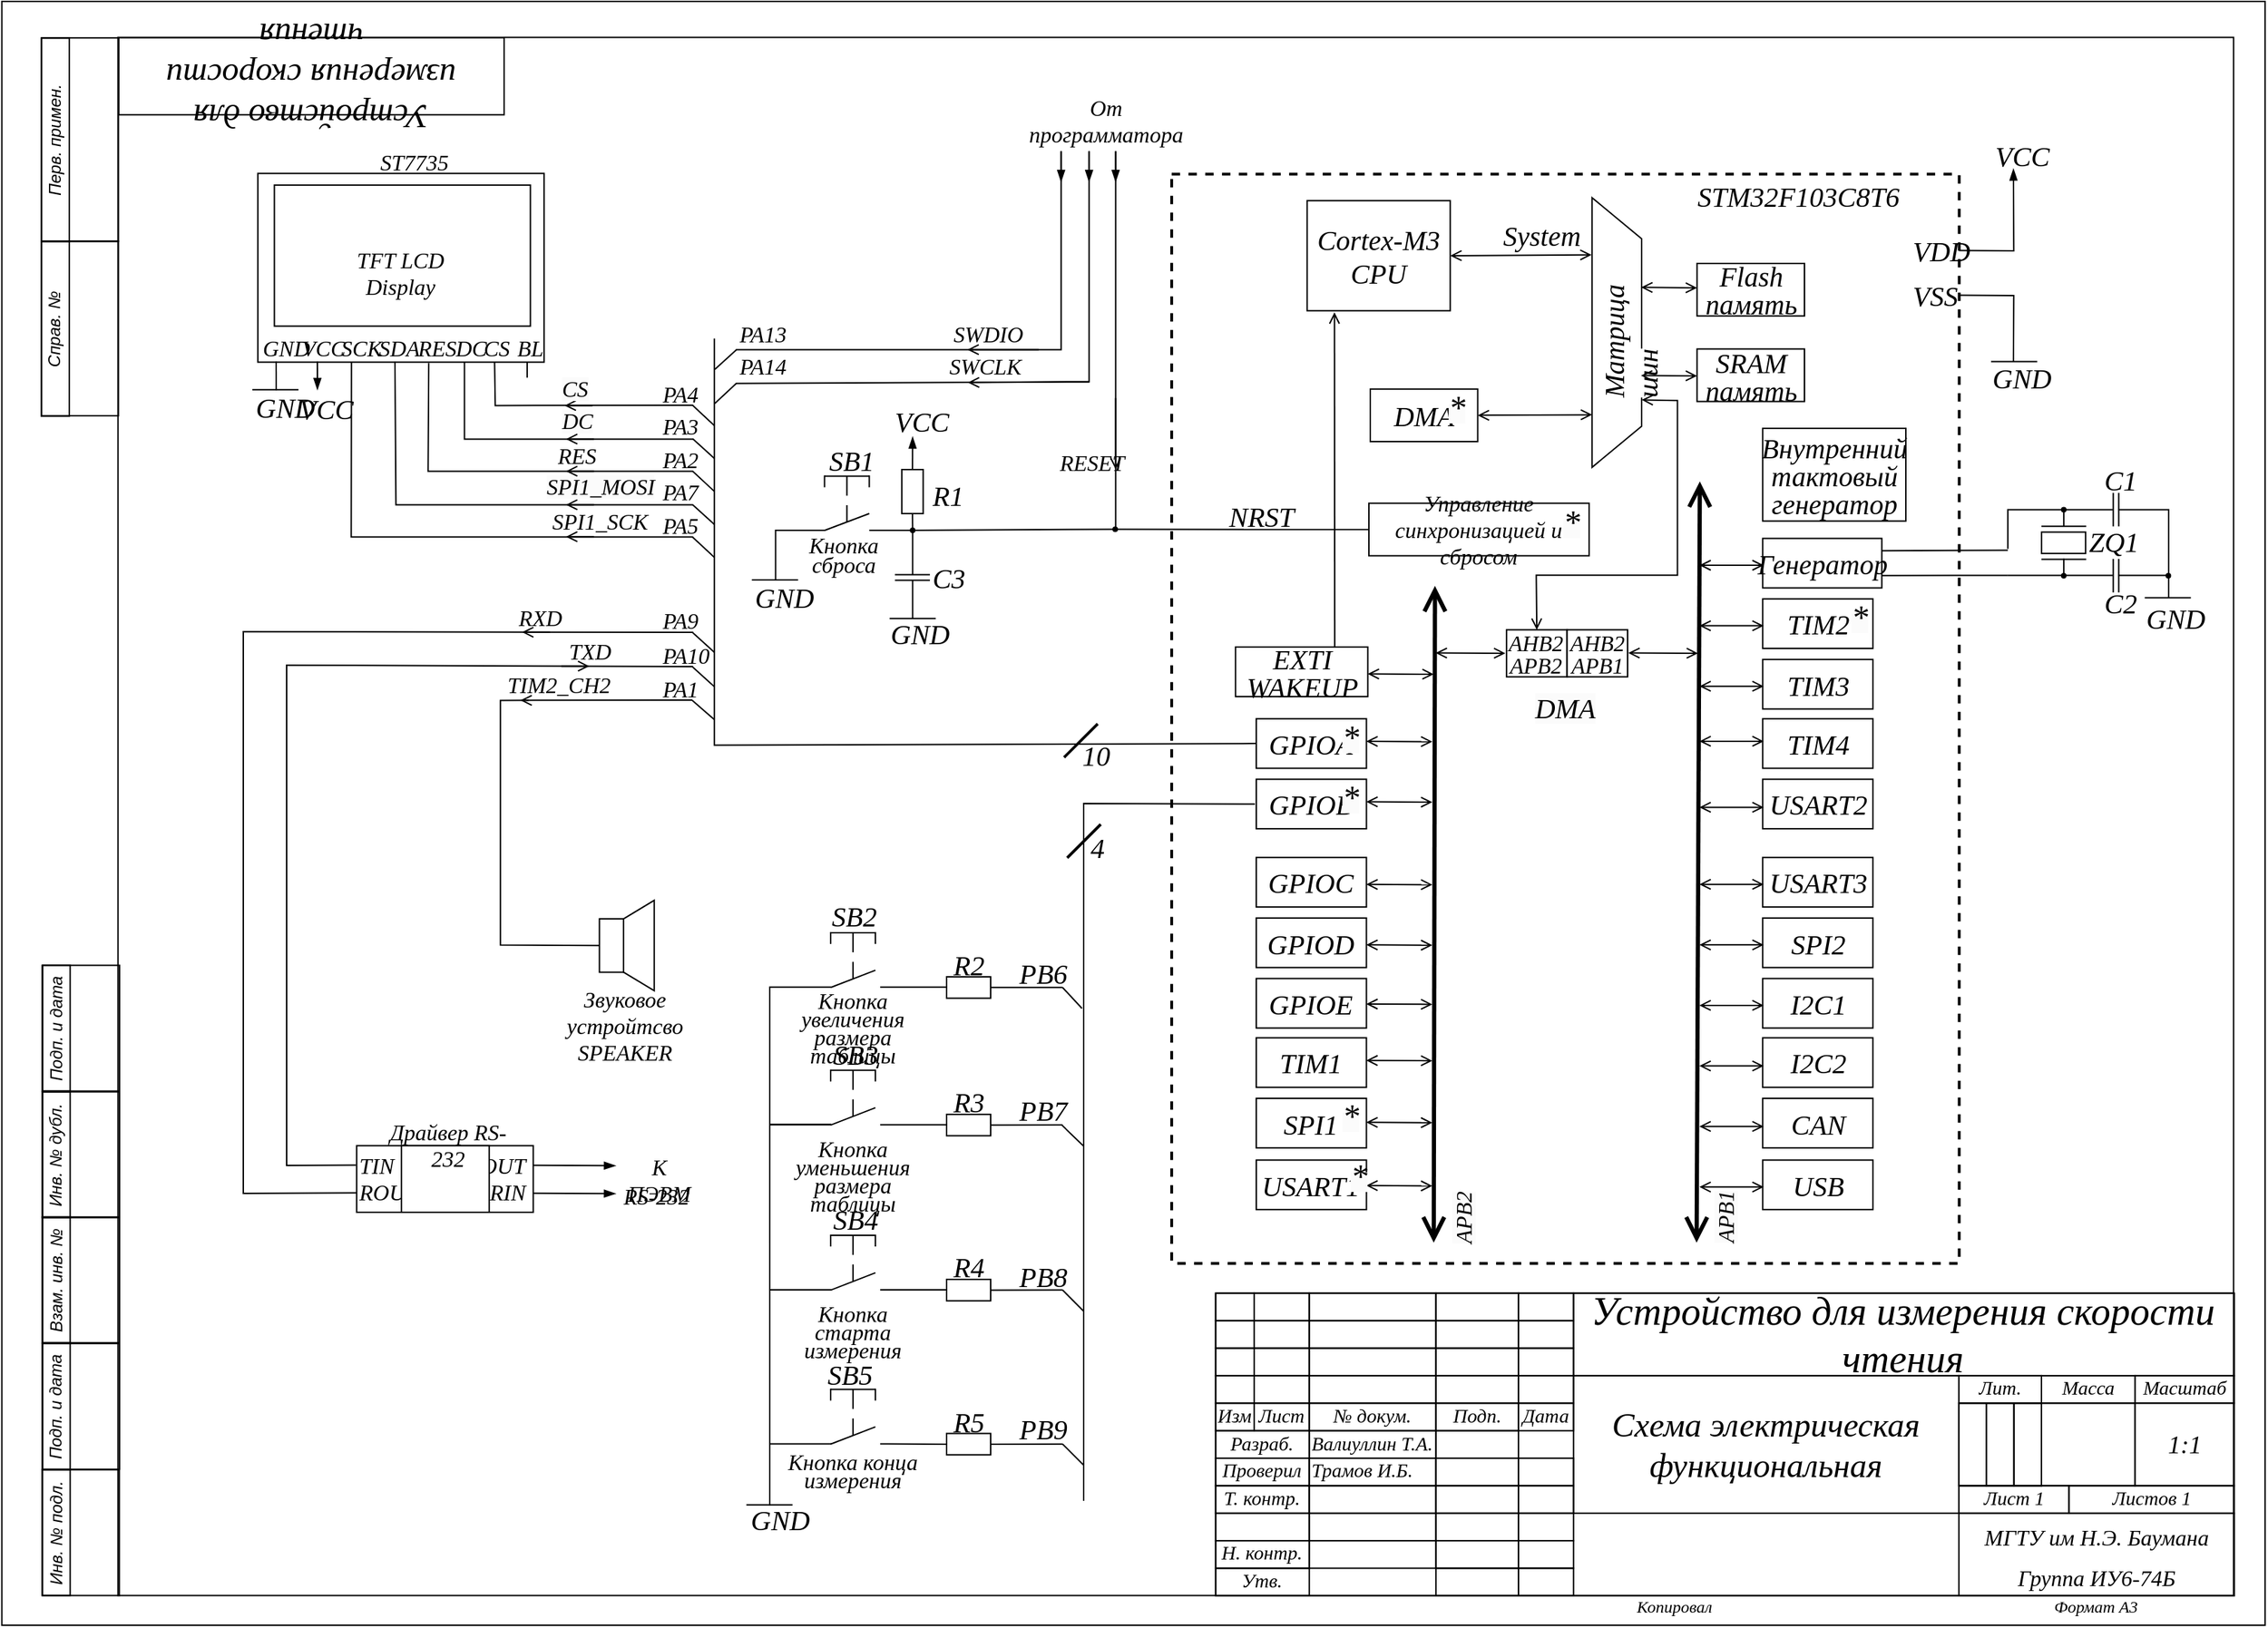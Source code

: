 <mxfile version="22.1.5" type="device">
  <diagram name="A3 Форма 1" id="4UMWuW4LYQygtjcPz86S">
    <mxGraphModel dx="2082" dy="1322" grid="1" gridSize="3.937" guides="1" tooltips="1" connect="1" arrows="1" fold="1" page="1" pageScale="1" pageWidth="1169" pageHeight="827" background="none" math="0" shadow="0">
      <root>
        <object label="" BlueprintName="Устройство для измерения скорости чтения" ProductName="Схема электрическая функциональная" Material="Материал" Manufacturer="&lt;font style=&quot;font-size: 16px;&quot;&gt;МГТУ им Н.Э. Баумана&lt;br&gt;Группа ИУ6-74Б&lt;/font&gt;" Designer="Валиуллин Т.А." Checker="Трамов И.Б." Approver="Фамилия И.О." Date="31.12.21" Scale="1:1" id="-3bvXb9xsOaprucixAK7-0">
          <mxCell />
        </object>
        <mxCell id="-3bvXb9xsOaprucixAK7-1" parent="-3bvXb9xsOaprucixAK7-0" />
        <mxCell id="-3bvXb9xsOaprucixAK7-2" value="" style="rounded=0;whiteSpace=wrap;html=1;fillColor=none;strokeWidth=1;strokeColor=#000000;fontStyle=2" parent="-3bvXb9xsOaprucixAK7-1" vertex="1">
          <mxGeometry x="-455.69" y="-340.96" width="1618.58" height="1162" as="geometry" />
        </mxCell>
        <mxCell id="-3bvXb9xsOaprucixAK7-3" value="" style="rounded=0;whiteSpace=wrap;html=1;strokeWidth=1;fillColor=none;strokeColor=#000000;fontStyle=2" parent="-3bvXb9xsOaprucixAK7-1" vertex="1">
          <mxGeometry x="-372.63" y="-315.24" width="1513" height="1115" as="geometry" />
        </mxCell>
        <mxCell id="-3bvXb9xsOaprucixAK7-5" value="" style="rounded=0;whiteSpace=wrap;html=1;strokeWidth=1;fillColor=none;fontFamily=GOSTRUS Type A;strokeColor=#000000;fontStyle=2" parent="-3bvXb9xsOaprucixAK7-1" vertex="1">
          <mxGeometry x="412.38" y="583.397" width="728.345" height="216.535" as="geometry" />
        </mxCell>
        <mxCell id="-3bvXb9xsOaprucixAK7-6" value="" style="rounded=0;whiteSpace=wrap;html=1;strokeWidth=1;fillColor=none;fontFamily=GOSTRUS Type A;fontSize=14;strokeColor=#000000;fontStyle=2" parent="-3bvXb9xsOaprucixAK7-1" vertex="1">
          <mxGeometry x="412.39" y="583.397" width="27.559" height="19.685" as="geometry" />
        </mxCell>
        <mxCell id="-3bvXb9xsOaprucixAK7-7" value="" style="rounded=0;whiteSpace=wrap;html=1;strokeWidth=1;fillColor=none;fontFamily=GOSTRUS Type A;fontSize=14;strokeColor=#000000;fontStyle=2" parent="-3bvXb9xsOaprucixAK7-1" vertex="1">
          <mxGeometry x="412.387" y="603.084" width="27.559" height="19.685" as="geometry" />
        </mxCell>
        <mxCell id="-3bvXb9xsOaprucixAK7-8" value="" style="rounded=0;whiteSpace=wrap;html=1;strokeWidth=1;fillColor=none;fontFamily=GOSTRUS Type A;fontSize=14;strokeColor=#000000;fontStyle=2" parent="-3bvXb9xsOaprucixAK7-1" vertex="1">
          <mxGeometry x="412.397" y="622.764" width="27.559" height="19.685" as="geometry" />
        </mxCell>
        <mxCell id="-3bvXb9xsOaprucixAK7-9" value="" style="rounded=0;whiteSpace=wrap;html=1;strokeWidth=1;fillColor=none;fontFamily=GOSTRUS Type A;fontSize=14;strokeColor=#000000;fontStyle=2" parent="-3bvXb9xsOaprucixAK7-1" vertex="1">
          <mxGeometry x="412.394" y="642.451" width="27.559" height="19.685" as="geometry" />
        </mxCell>
        <mxCell id="-3bvXb9xsOaprucixAK7-10" value="Изм" style="rounded=0;whiteSpace=wrap;html=1;strokeWidth=1;fillColor=none;fontFamily=GOSTRUS Type A;fontStyle=2;fontSize=14;strokeColor=#000000;" parent="-3bvXb9xsOaprucixAK7-1" vertex="1">
          <mxGeometry x="412.391" y="662.138" width="27.559" height="19.685" as="geometry" />
        </mxCell>
        <mxCell id="-3bvXb9xsOaprucixAK7-11" value="" style="rounded=0;whiteSpace=wrap;html=1;strokeWidth=1;fillColor=none;fontFamily=GOSTRUS Type A;fontSize=14;strokeColor=#000000;fontStyle=2" parent="-3bvXb9xsOaprucixAK7-1" vertex="1">
          <mxGeometry x="439.957" y="583.394" width="39.37" height="19.685" as="geometry" />
        </mxCell>
        <mxCell id="-3bvXb9xsOaprucixAK7-12" value="" style="rounded=0;whiteSpace=wrap;html=1;strokeWidth=1;fillColor=none;fontFamily=GOSTRUS Type A;fontSize=14;strokeColor=#000000;fontStyle=2" parent="-3bvXb9xsOaprucixAK7-1" vertex="1">
          <mxGeometry x="439.954" y="603.081" width="39.37" height="19.685" as="geometry" />
        </mxCell>
        <mxCell id="-3bvXb9xsOaprucixAK7-13" value="" style="rounded=0;whiteSpace=wrap;html=1;strokeWidth=1;fillColor=none;fontFamily=GOSTRUS Type A;fontSize=14;strokeColor=#000000;fontStyle=2" parent="-3bvXb9xsOaprucixAK7-1" vertex="1">
          <mxGeometry x="439.964" y="622.761" width="39.37" height="19.685" as="geometry" />
        </mxCell>
        <mxCell id="-3bvXb9xsOaprucixAK7-14" value="" style="rounded=0;whiteSpace=wrap;html=1;strokeWidth=1;fillColor=none;fontFamily=GOSTRUS Type A;fontSize=14;strokeColor=#000000;fontStyle=2" parent="-3bvXb9xsOaprucixAK7-1" vertex="1">
          <mxGeometry x="439.961" y="642.448" width="39.37" height="19.685" as="geometry" />
        </mxCell>
        <mxCell id="-3bvXb9xsOaprucixAK7-15" value="Лист" style="rounded=0;whiteSpace=wrap;html=1;strokeWidth=1;fillColor=none;fontFamily=GOSTRUS Type A;fontStyle=2;fontSize=14;strokeColor=#000000;" parent="-3bvXb9xsOaprucixAK7-1" vertex="1">
          <mxGeometry x="439.958" y="662.135" width="39.37" height="19.685" as="geometry" />
        </mxCell>
        <mxCell id="-3bvXb9xsOaprucixAK7-16" value="" style="rounded=0;whiteSpace=wrap;html=1;strokeWidth=1;fillColor=none;fontFamily=GOSTRUS Type A;fontSize=14;strokeColor=#000000;fontStyle=2" parent="-3bvXb9xsOaprucixAK7-1" vertex="1">
          <mxGeometry x="479.334" y="583.401" width="90.551" height="19.685" as="geometry" />
        </mxCell>
        <mxCell id="-3bvXb9xsOaprucixAK7-17" value="" style="rounded=0;whiteSpace=wrap;html=1;strokeWidth=1;fillColor=none;fontFamily=GOSTRUS Type A;fontSize=14;strokeColor=#000000;fontStyle=2" parent="-3bvXb9xsOaprucixAK7-1" vertex="1">
          <mxGeometry x="479.331" y="603.088" width="90.551" height="19.685" as="geometry" />
        </mxCell>
        <mxCell id="-3bvXb9xsOaprucixAK7-18" value="" style="rounded=0;whiteSpace=wrap;html=1;strokeWidth=1;fillColor=none;fontFamily=GOSTRUS Type A;fontSize=14;strokeColor=#000000;fontStyle=2" parent="-3bvXb9xsOaprucixAK7-1" vertex="1">
          <mxGeometry x="479.341" y="622.768" width="90.551" height="19.685" as="geometry" />
        </mxCell>
        <mxCell id="-3bvXb9xsOaprucixAK7-19" value="" style="rounded=0;whiteSpace=wrap;html=1;strokeWidth=1;fillColor=none;fontFamily=GOSTRUS Type A;fontSize=14;strokeColor=#000000;fontStyle=2" parent="-3bvXb9xsOaprucixAK7-1" vertex="1">
          <mxGeometry x="479.338" y="642.455" width="90.551" height="19.685" as="geometry" />
        </mxCell>
        <mxCell id="-3bvXb9xsOaprucixAK7-20" value="№ докум." style="rounded=0;whiteSpace=wrap;html=1;strokeWidth=1;fillColor=none;fontFamily=GOSTRUS Type A;fontStyle=2;fontSize=14;strokeColor=#000000;" parent="-3bvXb9xsOaprucixAK7-1" vertex="1">
          <mxGeometry x="479.335" y="662.142" width="90.551" height="19.685" as="geometry" />
        </mxCell>
        <mxCell id="-3bvXb9xsOaprucixAK7-21" value="" style="rounded=0;whiteSpace=wrap;html=1;strokeWidth=1;fillColor=none;fontFamily=GOSTRUS Type A;fontSize=14;strokeColor=#000000;fontStyle=2" parent="-3bvXb9xsOaprucixAK7-1" vertex="1">
          <mxGeometry x="569.891" y="583.398" width="59.055" height="19.685" as="geometry" />
        </mxCell>
        <mxCell id="-3bvXb9xsOaprucixAK7-22" value="" style="rounded=0;whiteSpace=wrap;html=1;strokeWidth=1;fillColor=none;fontFamily=GOSTRUS Type A;fontSize=14;strokeColor=#000000;fontStyle=2" parent="-3bvXb9xsOaprucixAK7-1" vertex="1">
          <mxGeometry x="569.888" y="603.085" width="59.055" height="19.685" as="geometry" />
        </mxCell>
        <mxCell id="-3bvXb9xsOaprucixAK7-23" value="" style="rounded=0;whiteSpace=wrap;html=1;strokeWidth=1;fillColor=none;fontFamily=GOSTRUS Type A;fontSize=14;strokeColor=#000000;fontStyle=2" parent="-3bvXb9xsOaprucixAK7-1" vertex="1">
          <mxGeometry x="569.898" y="622.765" width="59.055" height="19.685" as="geometry" />
        </mxCell>
        <mxCell id="-3bvXb9xsOaprucixAK7-24" value="" style="rounded=0;whiteSpace=wrap;html=1;strokeWidth=1;fillColor=none;fontFamily=GOSTRUS Type A;fontSize=14;strokeColor=#000000;fontStyle=2" parent="-3bvXb9xsOaprucixAK7-1" vertex="1">
          <mxGeometry x="569.895" y="642.452" width="59.055" height="19.685" as="geometry" />
        </mxCell>
        <mxCell id="-3bvXb9xsOaprucixAK7-25" value="Подп." style="rounded=0;whiteSpace=wrap;html=1;strokeWidth=1;fillColor=none;fontFamily=GOSTRUS Type A;fontStyle=2;fontSize=14;strokeColor=#000000;" parent="-3bvXb9xsOaprucixAK7-1" vertex="1">
          <mxGeometry x="569.892" y="662.139" width="59.055" height="19.685" as="geometry" />
        </mxCell>
        <mxCell id="-3bvXb9xsOaprucixAK7-26" value="" style="rounded=0;whiteSpace=wrap;html=1;strokeWidth=1;fillColor=none;fontFamily=GOSTRUS Type A;fontSize=14;strokeColor=#000000;fontStyle=2" parent="-3bvXb9xsOaprucixAK7-1" vertex="1">
          <mxGeometry x="569.898" y="681.815" width="59.055" height="19.685" as="geometry" />
        </mxCell>
        <mxCell id="-3bvXb9xsOaprucixAK7-27" value="" style="rounded=0;whiteSpace=wrap;html=1;strokeWidth=1;fillColor=none;fontFamily=GOSTRUS Type A;fontSize=14;strokeColor=#000000;fontStyle=2" parent="-3bvXb9xsOaprucixAK7-1" vertex="1">
          <mxGeometry x="569.895" y="701.502" width="59.055" height="19.685" as="geometry" />
        </mxCell>
        <mxCell id="-3bvXb9xsOaprucixAK7-28" value="" style="rounded=0;whiteSpace=wrap;html=1;strokeWidth=1;fillColor=none;fontFamily=GOSTRUS Type A;fontSize=14;strokeColor=#000000;fontStyle=2" parent="-3bvXb9xsOaprucixAK7-1" vertex="1">
          <mxGeometry x="569.905" y="721.182" width="59.055" height="19.685" as="geometry" />
        </mxCell>
        <mxCell id="-3bvXb9xsOaprucixAK7-29" value="" style="rounded=0;whiteSpace=wrap;html=1;strokeWidth=1;fillColor=none;fontFamily=GOSTRUS Type A;fontSize=14;strokeColor=#000000;fontStyle=2" parent="-3bvXb9xsOaprucixAK7-1" vertex="1">
          <mxGeometry x="569.902" y="740.869" width="59.055" height="19.685" as="geometry" />
        </mxCell>
        <mxCell id="-3bvXb9xsOaprucixAK7-30" value="" style="rounded=0;whiteSpace=wrap;html=1;strokeWidth=1;fillColor=none;fontFamily=GOSTRUS Type A;fontSize=14;strokeColor=#000000;fontStyle=2" parent="-3bvXb9xsOaprucixAK7-1" vertex="1">
          <mxGeometry x="569.899" y="760.556" width="59.055" height="19.685" as="geometry" />
        </mxCell>
        <mxCell id="-3bvXb9xsOaprucixAK7-31" value="" style="rounded=0;whiteSpace=wrap;html=1;strokeWidth=1;fillColor=none;fontFamily=GOSTRUS Type A;fontSize=14;strokeColor=#000000;fontStyle=2" parent="-3bvXb9xsOaprucixAK7-1" vertex="1">
          <mxGeometry x="628.965" y="583.402" width="39.37" height="19.685" as="geometry" />
        </mxCell>
        <mxCell id="-3bvXb9xsOaprucixAK7-32" value="" style="rounded=0;whiteSpace=wrap;html=1;strokeWidth=1;fillColor=none;fontFamily=GOSTRUS Type A;fontSize=14;strokeColor=#000000;fontStyle=2" parent="-3bvXb9xsOaprucixAK7-1" vertex="1">
          <mxGeometry x="628.962" y="603.089" width="39.37" height="19.685" as="geometry" />
        </mxCell>
        <mxCell id="-3bvXb9xsOaprucixAK7-33" value="" style="rounded=0;whiteSpace=wrap;html=1;strokeWidth=1;fillColor=none;fontFamily=GOSTRUS Type A;fontSize=14;strokeColor=#000000;fontStyle=2" parent="-3bvXb9xsOaprucixAK7-1" vertex="1">
          <mxGeometry x="628.972" y="622.769" width="39.37" height="19.685" as="geometry" />
        </mxCell>
        <mxCell id="-3bvXb9xsOaprucixAK7-34" value="" style="rounded=0;whiteSpace=wrap;html=1;strokeWidth=1;fillColor=none;fontFamily=GOSTRUS Type A;fontSize=14;strokeColor=#000000;fontStyle=2" parent="-3bvXb9xsOaprucixAK7-1" vertex="1">
          <mxGeometry x="628.969" y="642.456" width="39.37" height="19.685" as="geometry" />
        </mxCell>
        <mxCell id="-3bvXb9xsOaprucixAK7-35" value="Дата" style="rounded=0;whiteSpace=wrap;html=1;strokeWidth=1;fillColor=none;fontFamily=GOSTRUS Type A;fontStyle=2;fontSize=14;strokeColor=#000000;" parent="-3bvXb9xsOaprucixAK7-1" vertex="1">
          <mxGeometry x="628.966" y="662.143" width="39.37" height="19.685" as="geometry" />
        </mxCell>
        <mxCell id="-3bvXb9xsOaprucixAK7-38" value="" style="rounded=0;whiteSpace=wrap;html=1;strokeWidth=1;fillColor=none;fontFamily=GOSTRUS Type A;fontSize=12;strokeColor=#000000;fontStyle=2" parent="-3bvXb9xsOaprucixAK7-1" vertex="1">
          <mxGeometry x="628.979" y="721.176" width="39.37" height="19.685" as="geometry" />
        </mxCell>
        <mxCell id="-3bvXb9xsOaprucixAK7-39" value="" style="rounded=0;whiteSpace=wrap;html=1;strokeWidth=1;fillColor=none;fontFamily=GOSTRUS Type A;fontSize=12;strokeColor=#000000;fontStyle=2" parent="-3bvXb9xsOaprucixAK7-1" vertex="1">
          <mxGeometry x="628.976" y="740.863" width="39.37" height="19.685" as="geometry" />
        </mxCell>
        <mxCell id="-3bvXb9xsOaprucixAK7-40" value="" style="rounded=0;whiteSpace=wrap;html=1;strokeWidth=1;fillColor=none;fontFamily=GOSTRUS Type A;fontSize=12;strokeColor=#000000;fontStyle=2" parent="-3bvXb9xsOaprucixAK7-1" vertex="1">
          <mxGeometry x="628.973" y="760.55" width="39.37" height="19.685" as="geometry" />
        </mxCell>
        <mxCell id="-3bvXb9xsOaprucixAK7-42" value="" style="rounded=0;whiteSpace=wrap;html=1;strokeWidth=1;fillColor=none;fontFamily=GOSTRUS Type A;fontSize=14;strokeColor=#000000;fontStyle=2" parent="-3bvXb9xsOaprucixAK7-1" vertex="1">
          <mxGeometry x="569.926" y="780.253" width="59.055" height="19.685" as="geometry" />
        </mxCell>
        <mxCell id="-3bvXb9xsOaprucixAK7-43" value="Разраб." style="rounded=0;whiteSpace=wrap;html=1;strokeWidth=1;fillColor=none;fontFamily=GOSTRUS Type A;fontStyle=2;fontSize=14;strokeColor=#000000;" parent="-3bvXb9xsOaprucixAK7-1" vertex="1">
          <mxGeometry x="412.415" y="681.812" width="66.929" height="19.685" as="geometry" />
        </mxCell>
        <mxCell id="-3bvXb9xsOaprucixAK7-44" value="Проверил" style="rounded=0;whiteSpace=wrap;html=1;strokeWidth=1;fillColor=none;fontFamily=GOSTRUS Type A;fontStyle=2;fontSize=14;strokeColor=#000000;" parent="-3bvXb9xsOaprucixAK7-1" vertex="1">
          <mxGeometry x="412.382" y="701.499" width="66.929" height="19.685" as="geometry" />
        </mxCell>
        <mxCell id="-3bvXb9xsOaprucixAK7-45" value="Т. контр." style="rounded=0;whiteSpace=wrap;html=1;strokeWidth=1;fillColor=none;fontFamily=GOSTRUS Type A;fontStyle=2;fontSize=14;strokeColor=#000000;" parent="-3bvXb9xsOaprucixAK7-1" vertex="1">
          <mxGeometry x="412.379" y="721.186" width="66.929" height="19.685" as="geometry" />
        </mxCell>
        <mxCell id="-3bvXb9xsOaprucixAK7-46" value="" style="rounded=0;whiteSpace=wrap;html=1;strokeWidth=1;fillColor=none;fontFamily=GOSTRUS Type A;fontStyle=2;fontSize=14;strokeColor=#000000;" parent="-3bvXb9xsOaprucixAK7-1" vertex="1">
          <mxGeometry x="412.416" y="740.873" width="66.929" height="19.685" as="geometry" />
        </mxCell>
        <mxCell id="-3bvXb9xsOaprucixAK7-47" value="Н. контр." style="rounded=0;whiteSpace=wrap;html=1;strokeWidth=1;fillColor=none;fontFamily=GOSTRUS Type A;fontStyle=2;fontSize=14;strokeColor=#000000;" parent="-3bvXb9xsOaprucixAK7-1" vertex="1">
          <mxGeometry x="412.413" y="760.57" width="66.929" height="19.685" as="geometry" />
        </mxCell>
        <mxCell id="-3bvXb9xsOaprucixAK7-48" value="Утв." style="rounded=0;whiteSpace=wrap;html=1;strokeWidth=1;fillColor=none;fontFamily=GOSTRUS Type A;fontStyle=2;fontSize=14;strokeColor=#000000;" parent="-3bvXb9xsOaprucixAK7-1" vertex="1">
          <mxGeometry x="412.42" y="780.257" width="66.929" height="19.685" as="geometry" />
        </mxCell>
        <object placeholders="1" placeholder="Designer" label="Валиуллин Т.А." id="-3bvXb9xsOaprucixAK7-49">
          <mxCell style="rounded=0;whiteSpace=wrap;html=1;strokeWidth=1;fillColor=none;fontFamily=GOSTRUS Type A;fontSize=14;strokeColor=#000000;fontStyle=2;align=left;" parent="-3bvXb9xsOaprucixAK7-1" vertex="1">
            <mxGeometry x="479.372" y="681.829" width="90.551" height="19.685" as="geometry" />
          </mxCell>
        </object>
        <mxCell id="-3bvXb9xsOaprucixAK7-50" value="" style="rounded=0;whiteSpace=wrap;html=1;strokeWidth=1;fillColor=none;fontFamily=GOSTRUS Type A;fontSize=14;strokeColor=#000000;fontStyle=2" parent="-3bvXb9xsOaprucixAK7-1" vertex="1">
          <mxGeometry x="479.329" y="740.886" width="90.551" height="19.685" as="geometry" />
        </mxCell>
        <mxCell id="-3bvXb9xsOaprucixAK7-51" value="" style="rounded=0;whiteSpace=wrap;html=1;strokeWidth=1;fillColor=none;fontFamily=GOSTRUS Type A;fontSize=14;strokeColor=#000000;fontStyle=2" parent="-3bvXb9xsOaprucixAK7-1" vertex="1">
          <mxGeometry x="479.292" y="721.199" width="90.551" height="19.685" as="geometry" />
        </mxCell>
        <object placeholders="1" placeholder="Checker" label="Трамов И.Б." id="-3bvXb9xsOaprucixAK7-52">
          <mxCell style="rounded=0;whiteSpace=wrap;html=1;strokeWidth=1;fillColor=none;fontFamily=GOSTRUS Type A;fontSize=14;strokeColor=#000000;fontStyle=2;align=left;" parent="-3bvXb9xsOaprucixAK7-1" vertex="1">
            <mxGeometry x="479.295" y="701.512" width="90.551" height="19.685" as="geometry" />
          </mxCell>
        </object>
        <mxCell id="-3bvXb9xsOaprucixAK7-54" value="" style="rounded=0;whiteSpace=wrap;html=1;strokeWidth=1;fillColor=none;fontFamily=GOSTRUS Type A;fontSize=14;strokeColor=#000000;fontStyle=2" parent="-3bvXb9xsOaprucixAK7-1" vertex="1">
          <mxGeometry x="479.369" y="760.546" width="90.551" height="19.685" as="geometry" />
        </mxCell>
        <object placeholders="1" placeholder="BlueprintName" label="Устройство для измерения скорости чтения" id="-3bvXb9xsOaprucixAK7-55">
          <mxCell style="rounded=0;whiteSpace=wrap;html=1;strokeWidth=1;fillColor=none;fontFamily=GOSTRUS Type A;fontSize=28;strokeColor=#000000;fontStyle=2" parent="-3bvXb9xsOaprucixAK7-1" vertex="1">
            <mxGeometry x="668.348" y="583.405" width="472.44" height="59.055" as="geometry" />
          </mxCell>
        </object>
        <object placeholders="1" placeholder="ProductName" label="Схема электрическая функциональная" id="-3bvXb9xsOaprucixAK7-56">
          <mxCell style="rounded=0;whiteSpace=wrap;html=1;strokeWidth=1;fillColor=none;fontFamily=GOSTRUS Type A;fontSize=24;strokeColor=#000000;fontStyle=2" parent="-3bvXb9xsOaprucixAK7-1" vertex="1">
            <mxGeometry x="668.345" y="642.432" width="275.59" height="98.425" as="geometry" />
          </mxCell>
        </object>
        <object placeholders="1" placeholder="Manufacturer" label="&lt;font style=&quot;font-size: 16px;&quot;&gt;МГТУ им Н.Э. Баумана&lt;br&gt;Группа ИУ6-74Б&lt;/font&gt;" id="-3bvXb9xsOaprucixAK7-58">
          <mxCell style="rounded=0;whiteSpace=wrap;html=1;strokeWidth=1;fillColor=none;fontFamily=GOSTRUS Type A;fontSize=24;strokeColor=#000000;fontStyle=2" parent="-3bvXb9xsOaprucixAK7-1" vertex="1">
            <mxGeometry x="943.939" y="740.886" width="196.85" height="59.055" as="geometry" />
          </mxCell>
        </object>
        <object label="Лист 1" placeholders="1" id="-3bvXb9xsOaprucixAK7-59">
          <mxCell style="rounded=0;whiteSpace=wrap;html=1;strokeWidth=1;fillColor=none;fontFamily=GOSTRUS Type A;fontStyle=2;fontSize=14;strokeColor=#000000;" parent="-3bvXb9xsOaprucixAK7-1" vertex="1">
            <mxGeometry x="943.936" y="721.163" width="78.74" height="19.685" as="geometry" />
          </mxCell>
        </object>
        <mxCell id="-3bvXb9xsOaprucixAK7-60" value="Листов 1" style="rounded=0;whiteSpace=wrap;html=1;strokeWidth=1;fillColor=none;fontFamily=GOSTRUS Type A;fontStyle=2;fontSize=14;strokeColor=#000000;" parent="-3bvXb9xsOaprucixAK7-1" vertex="1">
          <mxGeometry x="1022.613" y="721.2" width="118.11" height="19.685" as="geometry" />
        </mxCell>
        <mxCell id="-3bvXb9xsOaprucixAK7-61" value="Масштаб" style="rounded=0;whiteSpace=wrap;html=1;strokeWidth=1;fillColor=none;fontFamily=GOSTRUS Type A;fontStyle=2;fontSize=14;strokeColor=#000000;" parent="-3bvXb9xsOaprucixAK7-1" vertex="1">
          <mxGeometry x="1069.92" y="642.437" width="70.866" height="19.685" as="geometry" />
        </mxCell>
        <mxCell id="-3bvXb9xsOaprucixAK7-62" value="Масса" style="rounded=0;whiteSpace=wrap;html=1;strokeWidth=1;fillColor=none;fontFamily=GOSTRUS Type A;fontStyle=2;fontSize=14;strokeColor=#000000;" parent="-3bvXb9xsOaprucixAK7-1" vertex="1">
          <mxGeometry x="1002.987" y="642.464" width="66.929" height="19.685" as="geometry" />
        </mxCell>
        <mxCell id="-3bvXb9xsOaprucixAK7-63" value="Лит." style="rounded=0;whiteSpace=wrap;html=1;strokeWidth=1;fillColor=none;fontFamily=GOSTRUS Type A;fontStyle=2;fontSize=14;strokeColor=#000000;" parent="-3bvXb9xsOaprucixAK7-1" vertex="1">
          <mxGeometry x="943.934" y="642.431" width="59.055" height="19.685" as="geometry" />
        </mxCell>
        <mxCell id="-3bvXb9xsOaprucixAK7-64" value="" style="rounded=0;whiteSpace=wrap;html=1;strokeWidth=1;fillColor=none;fontFamily=GOSTRUS Type A;strokeColor=#000000;fontStyle=2" parent="-3bvXb9xsOaprucixAK7-1" vertex="1">
          <mxGeometry x="943.901" y="662.148" width="59.055" height="59.055" as="geometry" />
        </mxCell>
        <mxCell id="-3bvXb9xsOaprucixAK7-65" value="" style="rounded=0;whiteSpace=wrap;html=1;strokeWidth=1;fillColor=none;fontFamily=GOSTRUS Type A;strokeColor=#000000;fontStyle=2" parent="-3bvXb9xsOaprucixAK7-1" vertex="1">
          <mxGeometry x="1002.994" y="662.111" width="66.929" height="59.055" as="geometry" />
        </mxCell>
        <object placeholders="1" placeholder="Scale" id="-3bvXb9xsOaprucixAK7-66">
          <mxCell style="rounded=0;whiteSpace=wrap;html=1;strokeWidth=1;fillColor=none;fontFamily=GOSTRUS Type A;fontSize=18;strokeColor=#000000;fontStyle=2" parent="-3bvXb9xsOaprucixAK7-1" vertex="1">
            <mxGeometry x="1069.857" y="662.114" width="70.866" height="59.055" as="geometry" />
          </mxCell>
        </object>
        <mxCell id="-3bvXb9xsOaprucixAK7-67" value="" style="rounded=0;whiteSpace=wrap;html=1;strokeWidth=1;fillColor=none;fontFamily=GOSTRUS Type A;strokeColor=#000000;fontStyle=2" parent="-3bvXb9xsOaprucixAK7-1" vertex="1">
          <mxGeometry x="943.938" y="662.105" width="19.685" height="59.055" as="geometry" />
        </mxCell>
        <mxCell id="-3bvXb9xsOaprucixAK7-68" value="" style="rounded=0;whiteSpace=wrap;html=1;strokeWidth=1;fillColor=none;fontFamily=GOSTRUS Type A;strokeColor=#000000;fontStyle=2" parent="-3bvXb9xsOaprucixAK7-1" vertex="1">
          <mxGeometry x="963.585" y="662.152" width="19.685" height="59.055" as="geometry" />
        </mxCell>
        <mxCell id="-3bvXb9xsOaprucixAK7-69" value="" style="rounded=0;whiteSpace=wrap;html=1;strokeWidth=1;fillColor=none;fontFamily=GOSTRUS Type A;strokeColor=#000000;fontStyle=2" parent="-3bvXb9xsOaprucixAK7-1" vertex="1">
          <mxGeometry x="983.312" y="662.149" width="19.685" height="59.055" as="geometry" />
        </mxCell>
        <mxCell id="-3bvXb9xsOaprucixAK7-70" value="Копировал" style="text;html=1;strokeColor=none;fillColor=none;align=center;verticalAlign=middle;whiteSpace=wrap;rounded=0;fontFamily=GOSTRUS Type A;fontSize=12;fontStyle=2" parent="-3bvXb9xsOaprucixAK7-1" vertex="1">
          <mxGeometry x="668.313" y="798.04" width="144.64" height="20" as="geometry" />
        </mxCell>
        <mxCell id="-3bvXb9xsOaprucixAK7-71" value="Формат А3" style="text;html=1;strokeColor=none;fillColor=none;align=center;verticalAlign=middle;whiteSpace=wrap;rounded=0;fontFamily=GOSTRUS Type A;fontSize=12;fontStyle=2" parent="-3bvXb9xsOaprucixAK7-1" vertex="1">
          <mxGeometry x="942.88" y="798.04" width="197.9" height="20" as="geometry" />
        </mxCell>
        <object placeholder="BlueprintName" placeholders="1" id="ooexdDU5yCNyj8Z1UGUE-0">
          <mxCell style="rounded=0;whiteSpace=wrap;html=1;strokeWidth=1;fillColor=none;strokeColor=#000000;fontFamily=GOSTRUS Type A;fontSize=24;rotation=-180;fontStyle=2" parent="-3bvXb9xsOaprucixAK7-1" vertex="1">
            <mxGeometry x="-372.07" y="-314.96" width="275.59" height="55.118" as="geometry" />
          </mxCell>
        </object>
        <mxCell id="ooexdDU5yCNyj8Z1UGUE-1" value="" style="rounded=0;whiteSpace=wrap;html=1;fillColor=none;rotation=-90;fontStyle=2" parent="-3bvXb9xsOaprucixAK7-1" vertex="1">
          <mxGeometry x="-472.5" y="-269.65" width="145.43" height="55" as="geometry" />
        </mxCell>
        <mxCell id="ooexdDU5yCNyj8Z1UGUE-2" value="Перв. примен." style="rounded=0;whiteSpace=wrap;html=1;fillColor=none;rotation=-90;fontStyle=2" parent="-3bvXb9xsOaprucixAK7-1" vertex="1">
          <mxGeometry x="-490.13" y="-252.03" width="145.43" height="20" as="geometry" />
        </mxCell>
        <mxCell id="ooexdDU5yCNyj8Z1UGUE-3" value="" style="rounded=0;whiteSpace=wrap;html=1;fillColor=none;rotation=-90;fontStyle=2" parent="-3bvXb9xsOaprucixAK7-1" vertex="1">
          <mxGeometry x="-462.16" y="-134.33" width="124.74" height="55" as="geometry" />
        </mxCell>
        <mxCell id="ooexdDU5yCNyj8Z1UGUE-4" value="Справ. №" style="rounded=0;whiteSpace=wrap;html=1;fillColor=none;rotation=-90;fontStyle=2" parent="-3bvXb9xsOaprucixAK7-1" vertex="1">
          <mxGeometry x="-479.86" y="-116.64" width="124.88" height="20" as="geometry" />
        </mxCell>
        <mxCell id="ooexdDU5yCNyj8Z1UGUE-5" value="" style="rounded=0;whiteSpace=wrap;html=1;fillColor=none;rotation=-90;fontStyle=2" parent="-3bvXb9xsOaprucixAK7-1" vertex="1">
          <mxGeometry x="-444.17" y="727.26" width="90" height="55" as="geometry" />
        </mxCell>
        <mxCell id="ooexdDU5yCNyj8Z1UGUE-6" value="Инв. № подл." style="rounded=0;whiteSpace=wrap;html=1;fillColor=none;rotation=-90;fontStyle=2" parent="-3bvXb9xsOaprucixAK7-1" vertex="1">
          <mxGeometry x="-461.81" y="744.76" width="90" height="20" as="geometry" />
        </mxCell>
        <mxCell id="ooexdDU5yCNyj8Z1UGUE-7" value="" style="rounded=0;whiteSpace=wrap;html=1;fillColor=none;rotation=-90;fontStyle=2" parent="-3bvXb9xsOaprucixAK7-1" vertex="1">
          <mxGeometry x="-443.98" y="636.93" width="90" height="55" as="geometry" />
        </mxCell>
        <mxCell id="ooexdDU5yCNyj8Z1UGUE-8" value="Подп. и дата" style="rounded=0;whiteSpace=wrap;html=1;fillColor=none;rotation=-90;fontStyle=2" parent="-3bvXb9xsOaprucixAK7-1" vertex="1">
          <mxGeometry x="-461.81" y="654.43" width="90" height="20" as="geometry" />
        </mxCell>
        <mxCell id="ooexdDU5yCNyj8Z1UGUE-9" value="" style="rounded=0;whiteSpace=wrap;html=1;fillColor=none;rotation=-90;fontStyle=2" parent="-3bvXb9xsOaprucixAK7-1" vertex="1">
          <mxGeometry x="-443.983" y="546.377" width="90" height="55" as="geometry" />
        </mxCell>
        <mxCell id="ooexdDU5yCNyj8Z1UGUE-10" value="Взам. инв. №" style="rounded=0;whiteSpace=wrap;html=1;fillColor=none;rotation=-90;fontStyle=2" parent="-3bvXb9xsOaprucixAK7-1" vertex="1">
          <mxGeometry x="-461.813" y="563.877" width="90" height="20" as="geometry" />
        </mxCell>
        <mxCell id="ooexdDU5yCNyj8Z1UGUE-11" value="" style="rounded=0;whiteSpace=wrap;html=1;fillColor=none;rotation=-90;fontStyle=2" parent="-3bvXb9xsOaprucixAK7-1" vertex="1">
          <mxGeometry x="-443.986" y="456.834" width="90" height="55" as="geometry" />
        </mxCell>
        <mxCell id="ooexdDU5yCNyj8Z1UGUE-12" value="Инв. № дубл." style="rounded=0;whiteSpace=wrap;html=1;fillColor=none;rotation=-90;fontStyle=2" parent="-3bvXb9xsOaprucixAK7-1" vertex="1">
          <mxGeometry x="-461.816" y="474.334" width="90" height="20" as="geometry" />
        </mxCell>
        <mxCell id="ooexdDU5yCNyj8Z1UGUE-13" value="" style="rounded=0;whiteSpace=wrap;html=1;fillColor=none;rotation=-90;fontStyle=2" parent="-3bvXb9xsOaprucixAK7-1" vertex="1">
          <mxGeometry x="-443.989" y="366.281" width="90" height="55" as="geometry" />
        </mxCell>
        <mxCell id="ooexdDU5yCNyj8Z1UGUE-14" value="Подп. и дата" style="rounded=0;whiteSpace=wrap;html=1;fillColor=none;rotation=-90;fontStyle=2" parent="-3bvXb9xsOaprucixAK7-1" vertex="1">
          <mxGeometry x="-461.819" y="383.781" width="90" height="20" as="geometry" />
        </mxCell>
        <mxCell id="EKMDH8cztS3GwZSEMy-4-346" value="" style="endArrow=none;html=1;rounded=0;fontStyle=2" parent="-3bvXb9xsOaprucixAK7-1" edge="1">
          <mxGeometry width="50" height="50" relative="1" as="geometry">
            <mxPoint x="340.87" y="37.2" as="sourcePoint" />
            <mxPoint x="340.87" y="-233.8" as="targetPoint" />
            <Array as="points">
              <mxPoint x="340.87" y="-44.8" />
            </Array>
          </mxGeometry>
        </mxCell>
        <mxCell id="EKMDH8cztS3GwZSEMy-4-348" value="" style="ellipse;whiteSpace=wrap;html=1;aspect=fixed;fillColor=#000000;fontStyle=2" parent="-3bvXb9xsOaprucixAK7-1" vertex="1">
          <mxGeometry x="339.05" y="35.2" width="3" height="3" as="geometry" />
        </mxCell>
        <mxCell id="EKMDH8cztS3GwZSEMy-4-350" value="&lt;div style=&quot;text-align: center;&quot;&gt;&lt;font size=&quot;1&quot; face=&quot;GOSTRUS Type A&quot;&gt;&lt;span style=&quot;font-size: 16px;&quot;&gt;RESET&lt;/span&gt;&lt;/font&gt;&lt;/div&gt;" style="text;whiteSpace=wrap;html=1;fontStyle=2" parent="-3bvXb9xsOaprucixAK7-1" vertex="1">
          <mxGeometry x="298.5" y="-26.91" width="35.08" height="23.83" as="geometry" />
        </mxCell>
        <mxCell id="EKMDH8cztS3GwZSEMy-4-353" value="" style="endArrow=none;html=1;rounded=0;fontStyle=2" parent="-3bvXb9xsOaprucixAK7-1" edge="1">
          <mxGeometry width="50" height="50" relative="1" as="geometry">
            <mxPoint x="69.18" y="-67.61" as="sourcePoint" />
            <mxPoint x="321.87" y="-233.8" as="targetPoint" />
            <Array as="points">
              <mxPoint x="321.87" y="-68.8" />
            </Array>
          </mxGeometry>
        </mxCell>
        <mxCell id="EKMDH8cztS3GwZSEMy-4-354" value="" style="endArrow=none;html=1;rounded=0;fontStyle=2" parent="-3bvXb9xsOaprucixAK7-1" edge="1">
          <mxGeometry width="50" height="50" relative="1" as="geometry">
            <mxPoint x="69.18" y="-91.8" as="sourcePoint" />
            <mxPoint x="301.87" y="-233.8" as="targetPoint" />
            <Array as="points">
              <mxPoint x="301.87" y="-91.8" />
            </Array>
          </mxGeometry>
        </mxCell>
        <mxCell id="EKMDH8cztS3GwZSEMy-4-356" value="" style="endArrow=open;html=1;rounded=0;endFill=0;fontStyle=2" parent="-3bvXb9xsOaprucixAK7-1" edge="1">
          <mxGeometry width="50" height="50" relative="1" as="geometry">
            <mxPoint x="321.87" y="-68.8" as="sourcePoint" />
            <mxPoint x="235.177" y="-68.233" as="targetPoint" />
          </mxGeometry>
        </mxCell>
        <mxCell id="EKMDH8cztS3GwZSEMy-4-357" value="" style="endArrow=open;html=1;rounded=0;endFill=0;fontStyle=2" parent="-3bvXb9xsOaprucixAK7-1" edge="1">
          <mxGeometry width="50" height="50" relative="1" as="geometry">
            <mxPoint x="285.87" y="-91.8" as="sourcePoint" />
            <mxPoint x="234.87" y="-91.8" as="targetPoint" />
          </mxGeometry>
        </mxCell>
        <mxCell id="EKMDH8cztS3GwZSEMy-4-359" value="" style="endArrow=none;html=1;rounded=0;entryX=1;entryY=0;entryDx=0;entryDy=0;exitX=0;exitY=1;exitDx=0;exitDy=0;fontStyle=2" parent="-3bvXb9xsOaprucixAK7-1" edge="1">
          <mxGeometry width="50" height="50" relative="1" as="geometry">
            <mxPoint x="54.18" y="-53.239" as="sourcePoint" />
            <mxPoint x="69.581" y="-67.61" as="targetPoint" />
          </mxGeometry>
        </mxCell>
        <mxCell id="EKMDH8cztS3GwZSEMy-4-360" value="" style="endArrow=none;html=1;rounded=0;entryX=1;entryY=0;entryDx=0;entryDy=0;exitX=0;exitY=1;exitDx=0;exitDy=0;fontStyle=2" parent="-3bvXb9xsOaprucixAK7-1" edge="1">
          <mxGeometry width="50" height="50" relative="1" as="geometry">
            <mxPoint x="54.18" y="-77.61" as="sourcePoint" />
            <mxPoint x="69.578" y="-91.61" as="targetPoint" />
          </mxGeometry>
        </mxCell>
        <mxCell id="EKMDH8cztS3GwZSEMy-4-361" value="&lt;div style=&quot;text-align: center;&quot;&gt;&lt;font face=&quot;GOSTRUS Type A&quot;&gt;&lt;span style=&quot;font-size: 16px;&quot;&gt;SWCLK&lt;/span&gt;&lt;/font&gt;&lt;/div&gt;" style="text;whiteSpace=wrap;html=1;fontStyle=2" parent="-3bvXb9xsOaprucixAK7-1" vertex="1">
          <mxGeometry x="220.407" y="-95.563" width="35.08" height="23.83" as="geometry" />
        </mxCell>
        <mxCell id="EKMDH8cztS3GwZSEMy-4-362" value="&lt;div style=&quot;text-align: center;&quot;&gt;&lt;font face=&quot;GOSTRUS Type A&quot;&gt;&lt;span style=&quot;font-size: 16px;&quot;&gt;SWDIO&lt;/span&gt;&lt;/font&gt;&lt;/div&gt;" style="text;whiteSpace=wrap;html=1;fontStyle=2" parent="-3bvXb9xsOaprucixAK7-1" vertex="1">
          <mxGeometry x="223.464" y="-119.396" width="35.08" height="23.83" as="geometry" />
        </mxCell>
        <mxCell id="EKMDH8cztS3GwZSEMy-4-363" value="&lt;div style=&quot;text-align: center;&quot;&gt;&lt;font face=&quot;GOSTRUS Type A&quot;&gt;&lt;span style=&quot;font-size: 16px;&quot;&gt;PA13&lt;/span&gt;&lt;/font&gt;&lt;/div&gt;" style="text;whiteSpace=wrap;html=1;fontStyle=2" parent="-3bvXb9xsOaprucixAK7-1" vertex="1">
          <mxGeometry x="69.921" y="-119.389" width="35.08" height="23.83" as="geometry" />
        </mxCell>
        <mxCell id="EKMDH8cztS3GwZSEMy-4-364" value="&lt;div style=&quot;text-align: center;&quot;&gt;&lt;font face=&quot;GOSTRUS Type A&quot;&gt;&lt;span style=&quot;font-size: 16px;&quot;&gt;PA14&lt;/span&gt;&lt;/font&gt;&lt;/div&gt;" style="text;whiteSpace=wrap;html=1;fontStyle=2" parent="-3bvXb9xsOaprucixAK7-1" vertex="1">
          <mxGeometry x="69.918" y="-95.562" width="35.08" height="23.83" as="geometry" />
        </mxCell>
        <mxCell id="EKMDH8cztS3GwZSEMy-4-661" value="" style="endArrow=none;html=1;rounded=0;exitX=-0.004;exitY=0.393;exitDx=0;exitDy=0;exitPerimeter=0;" parent="-3bvXb9xsOaprucixAK7-1" source="YssldMlN7b7IXcWiaZ8C-8" edge="1">
          <mxGeometry width="50" height="50" relative="1" as="geometry">
            <mxPoint x="-193" y="201" as="sourcePoint" />
            <mxPoint x="38.68" y="135" as="targetPoint" />
            <Array as="points">
              <mxPoint x="-252" y="492" />
              <mxPoint x="-252" y="134" />
            </Array>
          </mxGeometry>
        </mxCell>
        <mxCell id="EKMDH8cztS3GwZSEMy-4-662" value="" style="endArrow=none;html=1;rounded=0;exitX=0.001;exitY=0.898;exitDx=0;exitDy=0;exitPerimeter=0;entryX=0.684;entryY=1.009;entryDx=0;entryDy=0;entryPerimeter=0;" parent="-3bvXb9xsOaprucixAK7-1" source="YssldMlN7b7IXcWiaZ8C-8" target="EKMDH8cztS3GwZSEMy-4-664" edge="1">
          <mxGeometry width="50" height="50" relative="1" as="geometry">
            <mxPoint x="-209" y="512" as="sourcePoint" />
            <mxPoint x="38.68" y="111.2" as="targetPoint" />
            <Array as="points">
              <mxPoint x="-283" y="512" />
              <mxPoint x="-283" y="110" />
            </Array>
          </mxGeometry>
        </mxCell>
        <mxCell id="EKMDH8cztS3GwZSEMy-4-664" value="&lt;div style=&quot;text-align: center;&quot;&gt;&lt;font face=&quot;GOSTRUS Type A&quot;&gt;&lt;span style=&quot;font-size: 16px;&quot;&gt;PA9&lt;/span&gt;&lt;/font&gt;&lt;/div&gt;" style="text;whiteSpace=wrap;html=1;fontStyle=2" parent="-3bvXb9xsOaprucixAK7-1" vertex="1">
          <mxGeometry x="14.808" y="86.478" width="35.08" height="23.83" as="geometry" />
        </mxCell>
        <mxCell id="EKMDH8cztS3GwZSEMy-4-665" value="&lt;div style=&quot;text-align: center;&quot;&gt;&lt;font face=&quot;GOSTRUS Type A&quot;&gt;&lt;span style=&quot;font-size: 16px;&quot;&gt;PA10&lt;/span&gt;&lt;/font&gt;&lt;/div&gt;" style="text;whiteSpace=wrap;html=1;fontStyle=2" parent="-3bvXb9xsOaprucixAK7-1" vertex="1">
          <mxGeometry x="14.805" y="111.305" width="35.08" height="23.83" as="geometry" />
        </mxCell>
        <mxCell id="EKMDH8cztS3GwZSEMy-4-671" value="" style="endArrow=open;html=1;rounded=0;endFill=0;fontStyle=2" parent="-3bvXb9xsOaprucixAK7-1" edge="1">
          <mxGeometry width="50" height="50" relative="1" as="geometry">
            <mxPoint x="-55.536" y="134.7" as="sourcePoint" />
            <mxPoint x="-35.536" y="134.7" as="targetPoint" />
          </mxGeometry>
        </mxCell>
        <mxCell id="EKMDH8cztS3GwZSEMy-4-672" value="" style="endArrow=open;html=1;rounded=0;endFill=0;fontStyle=2" parent="-3bvXb9xsOaprucixAK7-1" edge="1">
          <mxGeometry width="50" height="50" relative="1" as="geometry">
            <mxPoint x="-63.619" y="110.4" as="sourcePoint" />
            <mxPoint x="-83.619" y="110.4" as="targetPoint" />
          </mxGeometry>
        </mxCell>
        <mxCell id="EKMDH8cztS3GwZSEMy-4-673" value="&lt;div style=&quot;text-align: center;&quot;&gt;&lt;font face=&quot;GOSTRUS Type A&quot;&gt;&lt;span style=&quot;font-size: 16px;&quot;&gt;RXD&lt;/span&gt;&lt;/font&gt;&lt;/div&gt;" style="text;whiteSpace=wrap;html=1;fontStyle=2" parent="-3bvXb9xsOaprucixAK7-1" vertex="1">
          <mxGeometry x="-87.555" y="84.485" width="35.08" height="23.83" as="geometry" />
        </mxCell>
        <mxCell id="EKMDH8cztS3GwZSEMy-4-674" value="&lt;div style=&quot;text-align: center;&quot;&gt;&lt;font face=&quot;GOSTRUS Type A&quot;&gt;&lt;span style=&quot;font-size: 16px;&quot;&gt;TXD&lt;/span&gt;&lt;/font&gt;&lt;/div&gt;" style="text;whiteSpace=wrap;html=1;fontStyle=2" parent="-3bvXb9xsOaprucixAK7-1" vertex="1">
          <mxGeometry x="-52.118" y="108.312" width="35.08" height="23.83" as="geometry" />
        </mxCell>
        <mxCell id="EKMDH8cztS3GwZSEMy-4-694" value="" style="endArrow=none;html=1;rounded=0;strokeWidth=2;fontStyle=2" parent="-3bvXb9xsOaprucixAK7-1" edge="1">
          <mxGeometry width="50" height="50" relative="1" as="geometry">
            <mxPoint x="304.037" y="199.987" as="sourcePoint" />
            <mxPoint x="328.037" y="175.987" as="targetPoint" />
          </mxGeometry>
        </mxCell>
        <mxCell id="EKMDH8cztS3GwZSEMy-4-695" value="&lt;div style=&quot;text-align: center;&quot;&gt;&lt;font face=&quot;GOSTRUS Type A&quot;&gt;&lt;span style=&quot;font-size: 20px;&quot;&gt;&lt;span&gt;10&lt;/span&gt;&lt;/span&gt;&lt;/font&gt;&lt;/div&gt;" style="text;whiteSpace=wrap;html=1;fontStyle=2" parent="-3bvXb9xsOaprucixAK7-1" vertex="1">
          <mxGeometry x="315.4" y="180.21" width="10.12" height="27.56" as="geometry" />
        </mxCell>
        <mxCell id="KPo18gjHCp797co_jhMr-12" value="" style="group" parent="-3bvXb9xsOaprucixAK7-1" vertex="1" connectable="0">
          <mxGeometry x="-292.29" y="-241.707" width="218.194" height="158.877" as="geometry" />
        </mxCell>
        <mxCell id="KPo18gjHCp797co_jhMr-0" value="" style="rounded=0;whiteSpace=wrap;html=1;" parent="KPo18gjHCp797co_jhMr-12" vertex="1">
          <mxGeometry x="19.69" y="23.827" width="204.72" height="135.05" as="geometry" />
        </mxCell>
        <mxCell id="KPo18gjHCp797co_jhMr-1" value="&lt;div style=&quot;text-align: center;&quot;&gt;&lt;font face=&quot;GOSTRUS Type A&quot;&gt;&lt;span style=&quot;font-size: 16px;&quot;&gt;GND&lt;/span&gt;&lt;/font&gt;&lt;/div&gt;" style="text;whiteSpace=wrap;html=1;fontStyle=2" parent="KPo18gjHCp797co_jhMr-12" vertex="1">
          <mxGeometry x="21.685" y="133.052" width="35.08" height="23.83" as="geometry" />
        </mxCell>
        <mxCell id="KPo18gjHCp797co_jhMr-2" value="&lt;div style=&quot;text-align: center;&quot;&gt;&lt;font face=&quot;GOSTRUS Type A&quot;&gt;&lt;span style=&quot;font-size: 16px;&quot;&gt;VCC&lt;/span&gt;&lt;/font&gt;&lt;/div&gt;" style="text;whiteSpace=wrap;html=1;fontStyle=2" parent="KPo18gjHCp797co_jhMr-12" vertex="1">
          <mxGeometry x="49.252" y="133.049" width="35.08" height="23.83" as="geometry" />
        </mxCell>
        <mxCell id="KPo18gjHCp797co_jhMr-3" value="&lt;div style=&quot;text-align: center;&quot;&gt;&lt;font face=&quot;GOSTRUS Type A&quot;&gt;&lt;span style=&quot;font-size: 16px;&quot;&gt;SCK&lt;/span&gt;&lt;/font&gt;&lt;/div&gt;" style="text;whiteSpace=wrap;html=1;fontStyle=2" parent="KPo18gjHCp797co_jhMr-12" vertex="1">
          <mxGeometry x="76.819" y="133.046" width="35.08" height="23.83" as="geometry" />
        </mxCell>
        <mxCell id="KPo18gjHCp797co_jhMr-4" value="&lt;div style=&quot;text-align: center;&quot;&gt;&lt;font face=&quot;GOSTRUS Type A&quot;&gt;&lt;span style=&quot;font-size: 16px;&quot;&gt;SDA&lt;/span&gt;&lt;/font&gt;&lt;/div&gt;" style="text;whiteSpace=wrap;html=1;fontStyle=2" parent="KPo18gjHCp797co_jhMr-12" vertex="1">
          <mxGeometry x="104.386" y="133.043" width="35.08" height="23.83" as="geometry" />
        </mxCell>
        <mxCell id="KPo18gjHCp797co_jhMr-5" value="&lt;div style=&quot;text-align: center;&quot;&gt;&lt;font face=&quot;GOSTRUS Type A&quot;&gt;&lt;span style=&quot;font-size: 16px;&quot;&gt;RES&lt;/span&gt;&lt;/font&gt;&lt;/div&gt;" style="text;whiteSpace=wrap;html=1;fontStyle=2" parent="KPo18gjHCp797co_jhMr-12" vertex="1">
          <mxGeometry x="131.943" y="133.04" width="35.08" height="23.83" as="geometry" />
        </mxCell>
        <mxCell id="KPo18gjHCp797co_jhMr-6" value="&lt;div style=&quot;text-align: center;&quot;&gt;&lt;font face=&quot;GOSTRUS Type A&quot;&gt;&lt;span style=&quot;font-size: 16px;&quot;&gt;DC&lt;/span&gt;&lt;/font&gt;&lt;/div&gt;" style="text;whiteSpace=wrap;html=1;fontStyle=2" parent="KPo18gjHCp797co_jhMr-12" vertex="1">
          <mxGeometry x="159.5" y="133.037" width="35.08" height="23.83" as="geometry" />
        </mxCell>
        <mxCell id="KPo18gjHCp797co_jhMr-7" value="&lt;div style=&quot;text-align: center;&quot;&gt;&lt;font face=&quot;GOSTRUS Type A&quot;&gt;&lt;span style=&quot;font-size: 16px;&quot;&gt;CS&lt;/span&gt;&lt;/font&gt;&lt;/div&gt;" style="text;whiteSpace=wrap;html=1;fontStyle=2" parent="KPo18gjHCp797co_jhMr-12" vertex="1">
          <mxGeometry x="179.187" y="133.034" width="35.08" height="23.83" as="geometry" />
        </mxCell>
        <mxCell id="KPo18gjHCp797co_jhMr-8" value="&lt;div style=&quot;text-align: center;&quot;&gt;&lt;font face=&quot;GOSTRUS Type A&quot;&gt;&lt;span style=&quot;font-size: 16px;&quot;&gt;BL&lt;/span&gt;&lt;/font&gt;&lt;/div&gt;" style="text;whiteSpace=wrap;html=1;fontStyle=2" parent="KPo18gjHCp797co_jhMr-12" vertex="1">
          <mxGeometry x="202.804" y="133.031" width="35.08" height="23.83" as="geometry" />
        </mxCell>
        <mxCell id="KPo18gjHCp797co_jhMr-9" value="" style="rounded=0;whiteSpace=wrap;html=1;" parent="KPo18gjHCp797co_jhMr-12" vertex="1">
          <mxGeometry x="31.52" y="32.147" width="183.08" height="100.92" as="geometry" />
        </mxCell>
        <mxCell id="KPo18gjHCp797co_jhMr-10" value="&lt;div style=&quot;text-align: center;&quot;&gt;&lt;font face=&quot;GOSTRUS Type A&quot;&gt;&lt;span style=&quot;font-size: 16px;&quot;&gt;ST7735&lt;/span&gt;&lt;/font&gt;&lt;/div&gt;" style="text;whiteSpace=wrap;html=1;fontStyle=2" parent="KPo18gjHCp797co_jhMr-12" vertex="1">
          <mxGeometry x="105.523" width="35.08" height="23.83" as="geometry" />
        </mxCell>
        <mxCell id="KPo18gjHCp797co_jhMr-11" value="&lt;div style=&quot;text-align: center;&quot;&gt;&lt;font face=&quot;GOSTRUS Type A&quot;&gt;&lt;span style=&quot;font-size: 16px;&quot;&gt;&lt;br&gt;TFT LCD Display&lt;/span&gt;&lt;/font&gt;&lt;/div&gt;" style="text;whiteSpace=wrap;html=1;fontStyle=2" parent="KPo18gjHCp797co_jhMr-12" vertex="1">
          <mxGeometry x="76.82" y="50.387" width="86.6" height="15.75" as="geometry" />
        </mxCell>
        <mxCell id="KPo18gjHCp797co_jhMr-13" value="" style="endArrow=none;html=1;rounded=0;fontStyle=2" parent="-3bvXb9xsOaprucixAK7-1" edge="1">
          <mxGeometry width="50" height="50" relative="1" as="geometry">
            <mxPoint x="-276.539" y="-63.079" as="sourcePoint" />
            <mxPoint x="-243.539" y="-63.079" as="targetPoint" />
          </mxGeometry>
        </mxCell>
        <mxCell id="KPo18gjHCp797co_jhMr-14" value="&lt;div style=&quot;text-align: center;&quot;&gt;&lt;font face=&quot;GOSTRUS Type A&quot;&gt;&lt;span style=&quot;font-size: 20px;&quot;&gt;&lt;span&gt;GND&lt;/span&gt;&lt;/span&gt;&lt;/font&gt;&lt;/div&gt;" style="text;whiteSpace=wrap;html=1;fontStyle=2;container=0;" parent="-3bvXb9xsOaprucixAK7-1" vertex="1">
          <mxGeometry x="-276.4" y="-69.33" width="27.56" height="15.97" as="geometry" />
        </mxCell>
        <mxCell id="KPo18gjHCp797co_jhMr-15" value="" style="endArrow=none;html=1;rounded=0;entryX=0.064;entryY=0.997;entryDx=0;entryDy=0;entryPerimeter=0;" parent="-3bvXb9xsOaprucixAK7-1" target="KPo18gjHCp797co_jhMr-0" edge="1">
          <mxGeometry width="50" height="50" relative="1" as="geometry">
            <mxPoint x="-259.45" y="-62.8" as="sourcePoint" />
            <mxPoint x="-218.45" y="-63.8" as="targetPoint" />
          </mxGeometry>
        </mxCell>
        <mxCell id="KPo18gjHCp797co_jhMr-19" value="" style="endArrow=blockThin;html=1;rounded=0;exitX=0.208;exitY=0.997;exitDx=0;exitDy=0;exitPerimeter=0;endFill=1;" parent="-3bvXb9xsOaprucixAK7-1" source="KPo18gjHCp797co_jhMr-0" edge="1">
          <mxGeometry width="50" height="50" relative="1" as="geometry">
            <mxPoint x="-193.45" y="-25.8" as="sourcePoint" />
            <mxPoint x="-230" y="-63" as="targetPoint" />
          </mxGeometry>
        </mxCell>
        <mxCell id="KPo18gjHCp797co_jhMr-20" value="" style="endArrow=none;html=1;rounded=0;entryX=0.479;entryY=0.998;entryDx=0;entryDy=0;entryPerimeter=0;" parent="-3bvXb9xsOaprucixAK7-1" target="KPo18gjHCp797co_jhMr-0" edge="1">
          <mxGeometry width="50" height="50" relative="1" as="geometry">
            <mxPoint x="38.68" y="19.2" as="sourcePoint" />
            <mxPoint x="-175.82" y="-63.8" as="targetPoint" />
            <Array as="points">
              <mxPoint x="-173.82" y="19.2" />
            </Array>
          </mxGeometry>
        </mxCell>
        <mxCell id="KPo18gjHCp797co_jhMr-21" value="" style="endArrow=none;html=1;rounded=0;entryX=1;entryY=0;entryDx=0;entryDy=0;exitX=0;exitY=1;exitDx=0;exitDy=0;fontStyle=2" parent="-3bvXb9xsOaprucixAK7-1" edge="1">
          <mxGeometry width="50" height="50" relative="1" as="geometry">
            <mxPoint x="53.828" y="-37.492" as="sourcePoint" />
            <mxPoint x="38.427" y="-51.863" as="targetPoint" />
          </mxGeometry>
        </mxCell>
        <mxCell id="KPo18gjHCp797co_jhMr-23" value="" style="endArrow=none;html=1;rounded=0;entryX=1;entryY=0;entryDx=0;entryDy=0;exitX=0;exitY=1;exitDx=0;exitDy=0;fontStyle=2" parent="-3bvXb9xsOaprucixAK7-1" edge="1">
          <mxGeometry width="50" height="50" relative="1" as="geometry">
            <mxPoint x="53.825" y="-14.045" as="sourcePoint" />
            <mxPoint x="38.424" y="-27.98" as="targetPoint" />
          </mxGeometry>
        </mxCell>
        <mxCell id="KPo18gjHCp797co_jhMr-24" value="" style="endArrow=none;html=1;rounded=0;exitX=0.327;exitY=0.999;exitDx=0;exitDy=0;exitPerimeter=0;" parent="-3bvXb9xsOaprucixAK7-1" source="KPo18gjHCp797co_jhMr-0" edge="1">
          <mxGeometry width="50" height="50" relative="1" as="geometry">
            <mxPoint x="-243.82" y="-83.8" as="sourcePoint" />
            <mxPoint x="38.68" y="42.2" as="targetPoint" />
            <Array as="points">
              <mxPoint x="-205.82" y="42.2" />
            </Array>
          </mxGeometry>
        </mxCell>
        <mxCell id="KPo18gjHCp797co_jhMr-25" value="&lt;div style=&quot;text-align: center;&quot;&gt;&lt;font face=&quot;GOSTRUS Type A&quot;&gt;&lt;span style=&quot;font-size: 16px;&quot;&gt;PA5&lt;/span&gt;&lt;/font&gt;&lt;/div&gt;" style="text;whiteSpace=wrap;html=1;fontStyle=2" parent="-3bvXb9xsOaprucixAK7-1" vertex="1">
          <mxGeometry x="14.805" y="18.065" width="35.08" height="23.83" as="geometry" />
        </mxCell>
        <mxCell id="KPo18gjHCp797co_jhMr-26" value="&lt;div style=&quot;text-align: center;&quot;&gt;&lt;font face=&quot;GOSTRUS Type A&quot;&gt;&lt;span style=&quot;font-size: 16px;&quot;&gt;PA7&lt;/span&gt;&lt;/font&gt;&lt;/div&gt;" style="text;whiteSpace=wrap;html=1;fontStyle=2" parent="-3bvXb9xsOaprucixAK7-1" vertex="1">
          <mxGeometry x="14.802" y="-5.788" width="35.08" height="23.83" as="geometry" />
        </mxCell>
        <mxCell id="KPo18gjHCp797co_jhMr-29" value="" style="endArrow=open;html=1;rounded=0;endFill=0;fontStyle=2" parent="-3bvXb9xsOaprucixAK7-1" edge="1">
          <mxGeometry width="50" height="50" relative="1" as="geometry">
            <mxPoint x="-32.223" y="42.07" as="sourcePoint" />
            <mxPoint x="-52.223" y="42.07" as="targetPoint" />
          </mxGeometry>
        </mxCell>
        <mxCell id="KPo18gjHCp797co_jhMr-30" value="&lt;div style=&quot;text-align: center;&quot;&gt;&lt;font size=&quot;1&quot; face=&quot;GOSTRUS Type A&quot;&gt;&lt;span style=&quot;font-size: 16px;&quot;&gt;SPI1_SCK&lt;/span&gt;&lt;/font&gt;&lt;/div&gt;" style="text;whiteSpace=wrap;html=1;fontStyle=2" parent="-3bvXb9xsOaprucixAK7-1" vertex="1">
          <mxGeometry x="-63.943" y="14.887" width="35.08" height="23.83" as="geometry" />
        </mxCell>
        <mxCell id="KPo18gjHCp797co_jhMr-31" value="" style="endArrow=open;html=1;rounded=0;endFill=0;fontStyle=2" parent="-3bvXb9xsOaprucixAK7-1" edge="1">
          <mxGeometry width="50" height="50" relative="1" as="geometry">
            <mxPoint x="-32.226" y="19.2" as="sourcePoint" />
            <mxPoint x="-52.226" y="19.2" as="targetPoint" />
          </mxGeometry>
        </mxCell>
        <mxCell id="KPo18gjHCp797co_jhMr-32" value="&lt;span style=&quot;color: rgb(0, 0, 0); font-family: &amp;quot;GOSTRUS Type A&amp;quot;; font-size: 16px; font-style: italic; font-variant-ligatures: normal; font-variant-caps: normal; font-weight: 400; letter-spacing: normal; orphans: 2; text-align: center; text-indent: 0px; text-transform: none; widows: 2; word-spacing: 0px; -webkit-text-stroke-width: 0px; background-color: rgb(251, 251, 251); text-decoration-thickness: initial; text-decoration-style: initial; text-decoration-color: initial; float: none; display: inline !important;&quot;&gt;SPI1_MOSI&lt;/span&gt;" style="text;whiteSpace=wrap;html=1;" parent="-3bvXb9xsOaprucixAK7-1" vertex="1">
          <mxGeometry x="-67.87" y="-9.59" width="55.12" height="25.48" as="geometry" />
        </mxCell>
        <mxCell id="KPo18gjHCp797co_jhMr-33" value="" style="endArrow=none;html=1;rounded=0;entryX=0.271;entryY=1.094;entryDx=0;entryDy=0;entryPerimeter=0;" parent="-3bvXb9xsOaprucixAK7-1" target="KPo18gjHCp797co_jhMr-8" edge="1">
          <mxGeometry width="50" height="50" relative="1" as="geometry">
            <mxPoint x="-79.95" y="-71.8" as="sourcePoint" />
            <mxPoint x="-80.716" y="-80.906" as="targetPoint" />
          </mxGeometry>
        </mxCell>
        <mxCell id="KPo18gjHCp797co_jhMr-35" value="" style="endArrow=none;html=1;rounded=0;strokeWidth=2;fontStyle=2" parent="-3bvXb9xsOaprucixAK7-1" edge="1">
          <mxGeometry width="50" height="50" relative="1" as="geometry">
            <mxPoint x="306.214" y="271.874" as="sourcePoint" />
            <mxPoint x="330.214" y="247.874" as="targetPoint" />
          </mxGeometry>
        </mxCell>
        <mxCell id="KPo18gjHCp797co_jhMr-36" value="&lt;div style=&quot;text-align: center;&quot;&gt;&lt;font face=&quot;GOSTRUS Type A&quot;&gt;&lt;span style=&quot;font-size: 20px;&quot;&gt;&lt;span&gt;4&lt;/span&gt;&lt;/span&gt;&lt;/font&gt;&lt;/div&gt;" style="text;whiteSpace=wrap;html=1;fontStyle=2" parent="-3bvXb9xsOaprucixAK7-1" vertex="1">
          <mxGeometry x="320.574" y="246.094" width="11.81" height="27.56" as="geometry" />
        </mxCell>
        <mxCell id="KPo18gjHCp797co_jhMr-84" value="&lt;font style=&quot;font-size: 20px;&quot; face=&quot;GOSTRUS Type A&quot;&gt;SB2&lt;/font&gt;" style="text;html=1;strokeColor=none;fillColor=none;align=center;verticalAlign=middle;whiteSpace=wrap;rounded=0;fontStyle=2" parent="-3bvXb9xsOaprucixAK7-1" vertex="1">
          <mxGeometry x="124.387" y="298.347" width="60" height="30" as="geometry" />
        </mxCell>
        <mxCell id="KPo18gjHCp797co_jhMr-121" value="" style="rounded=0;whiteSpace=wrap;html=1;strokeWidth=1;fillColor=none;fontFamily=GOSTRUS Type A;fontSize=12;strokeColor=#000000;fontStyle=2" parent="-3bvXb9xsOaprucixAK7-1" vertex="1">
          <mxGeometry x="628.97" y="780.237" width="39.37" height="19.685" as="geometry" />
        </mxCell>
        <mxCell id="KPo18gjHCp797co_jhMr-122" value="" style="rounded=0;whiteSpace=wrap;html=1;strokeWidth=1;fillColor=none;fontFamily=GOSTRUS Type A;fontSize=12;strokeColor=#000000;fontStyle=2" parent="-3bvXb9xsOaprucixAK7-1" vertex="1">
          <mxGeometry x="628.976" y="701.493" width="39.37" height="19.685" as="geometry" />
        </mxCell>
        <mxCell id="q2o-lqSs_ey1UsFT7Bvr-1" value="" style="endArrow=none;html=1;rounded=0;entryX=1;entryY=0;entryDx=0;entryDy=0;exitX=0;exitY=1;exitDx=0;exitDy=0;fontStyle=2" parent="-3bvXb9xsOaprucixAK7-1" edge="1">
          <mxGeometry width="50" height="50" relative="1" as="geometry">
            <mxPoint x="53.822" y="9.572" as="sourcePoint" />
            <mxPoint x="38.421" y="-4.8" as="targetPoint" />
          </mxGeometry>
        </mxCell>
        <mxCell id="q2o-lqSs_ey1UsFT7Bvr-2" value="" style="endArrow=none;html=1;rounded=0;entryX=1;entryY=0;entryDx=0;entryDy=0;exitX=0;exitY=1;exitDx=0;exitDy=0;fontStyle=2" parent="-3bvXb9xsOaprucixAK7-1" edge="1">
          <mxGeometry width="50" height="50" relative="1" as="geometry">
            <mxPoint x="53.819" y="33.199" as="sourcePoint" />
            <mxPoint x="38.418" y="19.2" as="targetPoint" />
          </mxGeometry>
        </mxCell>
        <mxCell id="q2o-lqSs_ey1UsFT7Bvr-3" value="" style="endArrow=none;html=1;rounded=0;exitX=0;exitY=1;exitDx=0;exitDy=0;fontStyle=2" parent="-3bvXb9xsOaprucixAK7-1" edge="1">
          <mxGeometry width="50" height="50" relative="1" as="geometry">
            <mxPoint x="53.816" y="56.816" as="sourcePoint" />
            <mxPoint x="38.18" y="42.2" as="targetPoint" />
          </mxGeometry>
        </mxCell>
        <mxCell id="q2o-lqSs_ey1UsFT7Bvr-5" value="" style="endArrow=none;html=1;rounded=0;entryX=1;entryY=0;entryDx=0;entryDy=0;exitX=0;exitY=1;exitDx=0;exitDy=0;fontStyle=2" parent="-3bvXb9xsOaprucixAK7-1" edge="1">
          <mxGeometry width="50" height="50" relative="1" as="geometry">
            <mxPoint x="53.823" y="124.693" as="sourcePoint" />
            <mxPoint x="38.422" y="110.758" as="targetPoint" />
          </mxGeometry>
        </mxCell>
        <mxCell id="q2o-lqSs_ey1UsFT7Bvr-6" value="" style="endArrow=none;html=1;rounded=0;entryX=1;entryY=0;entryDx=0;entryDy=0;exitX=0;exitY=1;exitDx=0;exitDy=0;fontStyle=2" parent="-3bvXb9xsOaprucixAK7-1" edge="1">
          <mxGeometry width="50" height="50" relative="1" as="geometry">
            <mxPoint x="53.82" y="149.31" as="sourcePoint" />
            <mxPoint x="38.419" y="135.375" as="targetPoint" />
          </mxGeometry>
        </mxCell>
        <mxCell id="q2o-lqSs_ey1UsFT7Bvr-7" value="&lt;div style=&quot;text-align: center;&quot;&gt;&lt;font face=&quot;GOSTRUS Type A&quot;&gt;&lt;span style=&quot;font-size: 16px;&quot;&gt;PA2&lt;/span&gt;&lt;/font&gt;&lt;/div&gt;" style="text;whiteSpace=wrap;html=1;fontStyle=2" parent="-3bvXb9xsOaprucixAK7-1" vertex="1">
          <mxGeometry x="14.802" y="-29.178" width="35.08" height="23.83" as="geometry" />
        </mxCell>
        <mxCell id="q2o-lqSs_ey1UsFT7Bvr-8" value="&lt;div style=&quot;text-align: center;&quot;&gt;&lt;font face=&quot;GOSTRUS Type A&quot;&gt;&lt;span style=&quot;font-size: 16px;&quot;&gt;PA3&lt;/span&gt;&lt;/font&gt;&lt;/div&gt;" style="text;whiteSpace=wrap;html=1;fontStyle=2" parent="-3bvXb9xsOaprucixAK7-1" vertex="1">
          <mxGeometry x="14.799" y="-53.031" width="35.08" height="23.83" as="geometry" />
        </mxCell>
        <mxCell id="q2o-lqSs_ey1UsFT7Bvr-9" value="&lt;div style=&quot;text-align: center;&quot;&gt;&lt;font face=&quot;GOSTRUS Type A&quot;&gt;&lt;span style=&quot;font-size: 16px;&quot;&gt;PA4&lt;/span&gt;&lt;/font&gt;&lt;/div&gt;" style="text;whiteSpace=wrap;html=1;fontStyle=2" parent="-3bvXb9xsOaprucixAK7-1" vertex="1">
          <mxGeometry x="14.799" y="-76.421" width="35.08" height="23.83" as="geometry" />
        </mxCell>
        <mxCell id="q2o-lqSs_ey1UsFT7Bvr-11" value="" style="endArrow=none;html=1;rounded=0;exitX=0.597;exitY=1.004;exitDx=0;exitDy=0;exitPerimeter=0;" parent="-3bvXb9xsOaprucixAK7-1" source="KPo18gjHCp797co_jhMr-0" edge="1">
          <mxGeometry width="50" height="50" relative="1" as="geometry">
            <mxPoint x="-122.013" y="-81.8" as="sourcePoint" />
            <mxPoint x="38.73" y="-4.8" as="targetPoint" />
            <Array as="points">
              <mxPoint x="-150.82" y="-4.8" />
            </Array>
          </mxGeometry>
        </mxCell>
        <mxCell id="q2o-lqSs_ey1UsFT7Bvr-12" value="" style="endArrow=none;html=1;rounded=0;" parent="-3bvXb9xsOaprucixAK7-1" edge="1">
          <mxGeometry width="50" height="50" relative="1" as="geometry">
            <mxPoint x="-124.82" y="-82.8" as="sourcePoint" />
            <mxPoint x="38.727" y="-27.8" as="targetPoint" />
            <Array as="points">
              <mxPoint x="-124.82" y="-27.8" />
            </Array>
          </mxGeometry>
        </mxCell>
        <mxCell id="q2o-lqSs_ey1UsFT7Bvr-13" value="" style="endArrow=none;html=1;rounded=0;exitX=0.827;exitY=0.999;exitDx=0;exitDy=0;exitPerimeter=0;entryX=0.683;entryY=0.044;entryDx=0;entryDy=0;entryPerimeter=0;" parent="-3bvXb9xsOaprucixAK7-1" source="KPo18gjHCp797co_jhMr-0" target="q2o-lqSs_ey1UsFT7Bvr-8" edge="1">
          <mxGeometry width="50" height="50" relative="1" as="geometry">
            <mxPoint x="-124.883" y="-106.423" as="sourcePoint" />
            <mxPoint x="38.664" y="-51.423" as="targetPoint" />
            <Array as="points">
              <mxPoint x="-102.82" y="-51.8" />
            </Array>
          </mxGeometry>
        </mxCell>
        <mxCell id="q2o-lqSs_ey1UsFT7Bvr-14" value="" style="endArrow=open;html=1;rounded=0;endFill=0;fontStyle=2" parent="-3bvXb9xsOaprucixAK7-1" edge="1">
          <mxGeometry width="50" height="50" relative="1" as="geometry">
            <mxPoint x="-32.226" y="-4.8" as="sourcePoint" />
            <mxPoint x="-52.226" y="-4.8" as="targetPoint" />
          </mxGeometry>
        </mxCell>
        <mxCell id="q2o-lqSs_ey1UsFT7Bvr-15" value="&lt;div style=&quot;text-align: center;&quot;&gt;&lt;font size=&quot;1&quot; face=&quot;GOSTRUS Type A&quot;&gt;&lt;span style=&quot;font-size: 16px;&quot;&gt;RES&lt;/span&gt;&lt;/font&gt;&lt;/div&gt;" style="text;whiteSpace=wrap;html=1;fontStyle=2" parent="-3bvXb9xsOaprucixAK7-1" vertex="1">
          <mxGeometry x="-59.946" y="-32.356" width="35.08" height="23.83" as="geometry" />
        </mxCell>
        <mxCell id="q2o-lqSs_ey1UsFT7Bvr-16" value="" style="endArrow=open;html=1;rounded=0;endFill=0;fontStyle=2" parent="-3bvXb9xsOaprucixAK7-1" edge="1">
          <mxGeometry width="50" height="50" relative="1" as="geometry">
            <mxPoint x="-32.229" y="-27.8" as="sourcePoint" />
            <mxPoint x="-52.229" y="-27.8" as="targetPoint" />
          </mxGeometry>
        </mxCell>
        <mxCell id="q2o-lqSs_ey1UsFT7Bvr-17" value="&lt;span style=&quot;color: rgb(0, 0, 0); font-family: &amp;quot;GOSTRUS Type A&amp;quot;; font-size: 16px; font-style: italic; font-variant-ligatures: normal; font-variant-caps: normal; font-weight: 400; letter-spacing: normal; orphans: 2; text-align: center; text-indent: 0px; text-transform: none; widows: 2; word-spacing: 0px; -webkit-text-stroke-width: 0px; background-color: rgb(251, 251, 251); text-decoration-thickness: initial; text-decoration-style: initial; text-decoration-color: initial; float: none; display: inline !important;&quot;&gt;DC&lt;/span&gt;" style="text;whiteSpace=wrap;html=1;" parent="-3bvXb9xsOaprucixAK7-1" vertex="1">
          <mxGeometry x="-56.873" y="-56.833" width="55.12" height="25.48" as="geometry" />
        </mxCell>
        <mxCell id="q2o-lqSs_ey1UsFT7Bvr-19" value="" style="endArrow=open;html=1;rounded=0;endFill=0;fontStyle=2" parent="-3bvXb9xsOaprucixAK7-1" edge="1">
          <mxGeometry width="50" height="50" relative="1" as="geometry">
            <mxPoint x="-33.232" y="-51.8" as="sourcePoint" />
            <mxPoint x="-53.232" y="-51.8" as="targetPoint" />
          </mxGeometry>
        </mxCell>
        <mxCell id="q2o-lqSs_ey1UsFT7Bvr-20" value="&lt;span style=&quot;color: rgb(0, 0, 0); font-family: &amp;quot;GOSTRUS Type A&amp;quot;; font-size: 16px; font-style: italic; font-variant-ligatures: normal; font-variant-caps: normal; font-weight: 400; letter-spacing: normal; orphans: 2; text-align: center; text-indent: 0px; text-transform: none; widows: 2; word-spacing: 0px; -webkit-text-stroke-width: 0px; background-color: rgb(251, 251, 251); text-decoration-thickness: initial; text-decoration-style: initial; text-decoration-color: initial; float: none; display: inline !important;&quot;&gt;CS&lt;/span&gt;" style="text;whiteSpace=wrap;html=1;" parent="-3bvXb9xsOaprucixAK7-1" vertex="1">
          <mxGeometry x="-56.876" y="-80.456" width="55.12" height="25.48" as="geometry" />
        </mxCell>
        <mxCell id="KPo18gjHCp797co_jhMr-49" value="" style="endArrow=none;html=1;rounded=0;fontStyle=2" parent="-3bvXb9xsOaprucixAK7-1" edge="1">
          <mxGeometry width="50" height="50" relative="1" as="geometry">
            <mxPoint x="76.794" y="734.854" as="sourcePoint" />
            <mxPoint x="109.794" y="734.854" as="targetPoint" />
          </mxGeometry>
        </mxCell>
        <mxCell id="KPo18gjHCp797co_jhMr-50" value="&lt;div style=&quot;text-align: center;&quot;&gt;&lt;font face=&quot;GOSTRUS Type A&quot;&gt;&lt;span style=&quot;font-size: 20px;&quot;&gt;&lt;span&gt;GND&lt;/span&gt;&lt;/span&gt;&lt;/font&gt;&lt;/div&gt;" style="text;whiteSpace=wrap;html=1;fontStyle=2" parent="-3bvXb9xsOaprucixAK7-1" vertex="1">
          <mxGeometry x="77.81" y="727.26" width="32.73" height="9.47" as="geometry" />
        </mxCell>
        <mxCell id="KPo18gjHCp797co_jhMr-59" value="" style="endArrow=none;html=1;rounded=0;fontStyle=2" parent="-3bvXb9xsOaprucixAK7-1" edge="1">
          <mxGeometry width="50" height="50" relative="1" as="geometry">
            <mxPoint x="137.15" y="463.04" as="sourcePoint" />
            <mxPoint x="169.067" y="450.707" as="targetPoint" />
          </mxGeometry>
        </mxCell>
        <mxCell id="KPo18gjHCp797co_jhMr-60" value="" style="endArrow=none;html=1;rounded=0;fontStyle=2" parent="-3bvXb9xsOaprucixAK7-1" edge="1">
          <mxGeometry width="50" height="50" relative="1" as="geometry">
            <mxPoint x="153.067" y="437.897" as="sourcePoint" />
            <mxPoint x="153.067" y="423.897" as="targetPoint" />
          </mxGeometry>
        </mxCell>
        <mxCell id="KPo18gjHCp797co_jhMr-61" value="" style="endArrow=none;html=1;rounded=0;fontStyle=2" parent="-3bvXb9xsOaprucixAK7-1" edge="1">
          <mxGeometry width="50" height="50" relative="1" as="geometry">
            <mxPoint x="153.067" y="456.707" as="sourcePoint" />
            <mxPoint x="153.067" y="444.707" as="targetPoint" />
          </mxGeometry>
        </mxCell>
        <mxCell id="KPo18gjHCp797co_jhMr-62" value="" style="endArrow=none;html=1;rounded=0;fontStyle=2" parent="-3bvXb9xsOaprucixAK7-1" edge="1">
          <mxGeometry width="50" height="50" relative="1" as="geometry">
            <mxPoint x="137.067" y="423.897" as="sourcePoint" />
            <mxPoint x="169.067" y="423.897" as="targetPoint" />
          </mxGeometry>
        </mxCell>
        <mxCell id="KPo18gjHCp797co_jhMr-63" value="" style="endArrow=none;html=1;rounded=0;fontStyle=2" parent="-3bvXb9xsOaprucixAK7-1" edge="1">
          <mxGeometry width="50" height="50" relative="1" as="geometry">
            <mxPoint x="169.067" y="431.897" as="sourcePoint" />
            <mxPoint x="169.067" y="423.397" as="targetPoint" />
          </mxGeometry>
        </mxCell>
        <mxCell id="KPo18gjHCp797co_jhMr-64" value="" style="endArrow=none;html=1;rounded=0;fontStyle=2" parent="-3bvXb9xsOaprucixAK7-1" edge="1">
          <mxGeometry width="50" height="50" relative="1" as="geometry">
            <mxPoint x="137.067" y="431.897" as="sourcePoint" />
            <mxPoint x="137.067" y="423.397" as="targetPoint" />
          </mxGeometry>
        </mxCell>
        <mxCell id="KPo18gjHCp797co_jhMr-65" value="" style="rounded=0;whiteSpace=wrap;html=1;rotation=90;fontStyle=2;direction=south;" parent="-3bvXb9xsOaprucixAK7-1" vertex="1">
          <mxGeometry x="228.074" y="447.34" width="15.3" height="31.5" as="geometry" />
        </mxCell>
        <mxCell id="KPo18gjHCp797co_jhMr-66" value="" style="endArrow=none;html=1;rounded=0;" parent="-3bvXb9xsOaprucixAK7-1" edge="1">
          <mxGeometry width="50" height="50" relative="1" as="geometry">
            <mxPoint x="317.81" y="478.04" as="sourcePoint" />
            <mxPoint x="302.31" y="463.04" as="targetPoint" />
          </mxGeometry>
        </mxCell>
        <mxCell id="KPo18gjHCp797co_jhMr-67" value="" style="endArrow=none;html=1;rounded=0;exitX=0;exitY=0.5;exitDx=0;exitDy=0;" parent="-3bvXb9xsOaprucixAK7-1" source="KPo18gjHCp797co_jhMr-65" edge="1">
          <mxGeometry width="50" height="50" relative="1" as="geometry">
            <mxPoint x="250.91" y="532.04" as="sourcePoint" />
            <mxPoint x="302.91" y="463.04" as="targetPoint" />
          </mxGeometry>
        </mxCell>
        <mxCell id="KPo18gjHCp797co_jhMr-71" value="&lt;font style=&quot;font-size: 20px;&quot; face=&quot;GOSTRUS Type A&quot;&gt;SB3&lt;/font&gt;" style="text;html=1;strokeColor=none;fillColor=none;align=center;verticalAlign=middle;whiteSpace=wrap;rounded=0;fontStyle=2" parent="-3bvXb9xsOaprucixAK7-1" vertex="1">
          <mxGeometry x="125.26" y="397.3" width="60" height="30" as="geometry" />
        </mxCell>
        <mxCell id="KPo18gjHCp797co_jhMr-72" value="&lt;font style=&quot;font-size: 20px;&quot; face=&quot;GOSTRUS Type A&quot;&gt;R3&lt;/font&gt;" style="text;html=1;strokeColor=none;fillColor=none;align=center;verticalAlign=middle;whiteSpace=wrap;rounded=0;fontStyle=2" parent="-3bvXb9xsOaprucixAK7-1" vertex="1">
          <mxGeometry x="205.737" y="431.267" width="60" height="30" as="geometry" />
        </mxCell>
        <mxCell id="KPo18gjHCp797co_jhMr-73" value="" style="endArrow=none;html=1;rounded=0;fontStyle=2" parent="-3bvXb9xsOaprucixAK7-1" edge="1">
          <mxGeometry width="50" height="50" relative="1" as="geometry">
            <mxPoint x="137.147" y="364.617" as="sourcePoint" />
            <mxPoint x="169.064" y="352.284" as="targetPoint" />
          </mxGeometry>
        </mxCell>
        <mxCell id="KPo18gjHCp797co_jhMr-74" value="" style="endArrow=none;html=1;rounded=0;fontStyle=2" parent="-3bvXb9xsOaprucixAK7-1" edge="1">
          <mxGeometry width="50" height="50" relative="1" as="geometry">
            <mxPoint x="153.064" y="339.474" as="sourcePoint" />
            <mxPoint x="153.064" y="325.474" as="targetPoint" />
          </mxGeometry>
        </mxCell>
        <mxCell id="KPo18gjHCp797co_jhMr-75" value="" style="endArrow=none;html=1;rounded=0;fontStyle=2" parent="-3bvXb9xsOaprucixAK7-1" edge="1">
          <mxGeometry width="50" height="50" relative="1" as="geometry">
            <mxPoint x="153.064" y="358.284" as="sourcePoint" />
            <mxPoint x="153.064" y="346.284" as="targetPoint" />
          </mxGeometry>
        </mxCell>
        <mxCell id="KPo18gjHCp797co_jhMr-76" value="" style="endArrow=none;html=1;rounded=0;fontStyle=2" parent="-3bvXb9xsOaprucixAK7-1" edge="1">
          <mxGeometry width="50" height="50" relative="1" as="geometry">
            <mxPoint x="137.064" y="325.474" as="sourcePoint" />
            <mxPoint x="169.064" y="325.474" as="targetPoint" />
          </mxGeometry>
        </mxCell>
        <mxCell id="KPo18gjHCp797co_jhMr-77" value="" style="endArrow=none;html=1;rounded=0;fontStyle=2" parent="-3bvXb9xsOaprucixAK7-1" edge="1">
          <mxGeometry width="50" height="50" relative="1" as="geometry">
            <mxPoint x="169.064" y="333.474" as="sourcePoint" />
            <mxPoint x="169.064" y="324.974" as="targetPoint" />
          </mxGeometry>
        </mxCell>
        <mxCell id="KPo18gjHCp797co_jhMr-78" value="" style="endArrow=none;html=1;rounded=0;fontStyle=2" parent="-3bvXb9xsOaprucixAK7-1" edge="1">
          <mxGeometry width="50" height="50" relative="1" as="geometry">
            <mxPoint x="137.064" y="333.474" as="sourcePoint" />
            <mxPoint x="137.064" y="324.974" as="targetPoint" />
          </mxGeometry>
        </mxCell>
        <mxCell id="KPo18gjHCp797co_jhMr-79" value="" style="rounded=0;whiteSpace=wrap;html=1;rotation=90;fontStyle=2;direction=south;" parent="-3bvXb9xsOaprucixAK7-1" vertex="1">
          <mxGeometry x="228.071" y="348.917" width="15.3" height="31.5" as="geometry" />
        </mxCell>
        <mxCell id="KPo18gjHCp797co_jhMr-80" value="" style="endArrow=none;html=1;rounded=0;" parent="-3bvXb9xsOaprucixAK7-1" edge="1">
          <mxGeometry width="50" height="50" relative="1" as="geometry">
            <mxPoint x="316.81" y="379.617" as="sourcePoint" />
            <mxPoint x="302.907" y="364.617" as="targetPoint" />
          </mxGeometry>
        </mxCell>
        <mxCell id="KPo18gjHCp797co_jhMr-81" value="" style="endArrow=none;html=1;rounded=0;exitX=0;exitY=0.5;exitDx=0;exitDy=0;" parent="-3bvXb9xsOaprucixAK7-1" source="KPo18gjHCp797co_jhMr-79" edge="1">
          <mxGeometry width="50" height="50" relative="1" as="geometry">
            <mxPoint x="250.907" y="433.617" as="sourcePoint" />
            <mxPoint x="302.907" y="364.617" as="targetPoint" />
          </mxGeometry>
        </mxCell>
        <mxCell id="KPo18gjHCp797co_jhMr-85" value="&lt;font style=&quot;font-size: 20px;&quot; face=&quot;GOSTRUS Type A&quot;&gt;R2&lt;/font&gt;" style="text;html=1;strokeColor=none;fillColor=none;align=center;verticalAlign=middle;whiteSpace=wrap;rounded=0;fontStyle=2" parent="-3bvXb9xsOaprucixAK7-1" vertex="1">
          <mxGeometry x="205.734" y="332.844" width="60" height="30" as="geometry" />
        </mxCell>
        <mxCell id="KPo18gjHCp797co_jhMr-86" value="" style="endArrow=none;html=1;rounded=0;fontStyle=2" parent="-3bvXb9xsOaprucixAK7-1" edge="1">
          <mxGeometry width="50" height="50" relative="1" as="geometry">
            <mxPoint x="137.154" y="581.154" as="sourcePoint" />
            <mxPoint x="169.071" y="568.821" as="targetPoint" />
          </mxGeometry>
        </mxCell>
        <mxCell id="KPo18gjHCp797co_jhMr-87" value="" style="endArrow=none;html=1;rounded=0;fontStyle=2" parent="-3bvXb9xsOaprucixAK7-1" edge="1">
          <mxGeometry width="50" height="50" relative="1" as="geometry">
            <mxPoint x="153.071" y="556.011" as="sourcePoint" />
            <mxPoint x="153.071" y="542.011" as="targetPoint" />
          </mxGeometry>
        </mxCell>
        <mxCell id="KPo18gjHCp797co_jhMr-88" value="" style="endArrow=none;html=1;rounded=0;fontStyle=2" parent="-3bvXb9xsOaprucixAK7-1" edge="1">
          <mxGeometry width="50" height="50" relative="1" as="geometry">
            <mxPoint x="153.071" y="574.821" as="sourcePoint" />
            <mxPoint x="153.071" y="562.821" as="targetPoint" />
          </mxGeometry>
        </mxCell>
        <mxCell id="KPo18gjHCp797co_jhMr-89" value="" style="endArrow=none;html=1;rounded=0;fontStyle=2" parent="-3bvXb9xsOaprucixAK7-1" edge="1">
          <mxGeometry width="50" height="50" relative="1" as="geometry">
            <mxPoint x="137.071" y="542.011" as="sourcePoint" />
            <mxPoint x="169.071" y="542.011" as="targetPoint" />
          </mxGeometry>
        </mxCell>
        <mxCell id="KPo18gjHCp797co_jhMr-90" value="" style="endArrow=none;html=1;rounded=0;fontStyle=2" parent="-3bvXb9xsOaprucixAK7-1" edge="1">
          <mxGeometry width="50" height="50" relative="1" as="geometry">
            <mxPoint x="169.071" y="550.011" as="sourcePoint" />
            <mxPoint x="169.071" y="541.511" as="targetPoint" />
          </mxGeometry>
        </mxCell>
        <mxCell id="KPo18gjHCp797co_jhMr-91" value="" style="endArrow=none;html=1;rounded=0;fontStyle=2" parent="-3bvXb9xsOaprucixAK7-1" edge="1">
          <mxGeometry width="50" height="50" relative="1" as="geometry">
            <mxPoint x="137.071" y="550.011" as="sourcePoint" />
            <mxPoint x="137.071" y="541.511" as="targetPoint" />
          </mxGeometry>
        </mxCell>
        <mxCell id="KPo18gjHCp797co_jhMr-92" value="" style="rounded=0;whiteSpace=wrap;html=1;rotation=90;fontStyle=2;direction=south;" parent="-3bvXb9xsOaprucixAK7-1" vertex="1">
          <mxGeometry x="228.078" y="565.454" width="15.3" height="31.5" as="geometry" />
        </mxCell>
        <mxCell id="KPo18gjHCp797co_jhMr-93" value="" style="endArrow=none;html=1;rounded=0;" parent="-3bvXb9xsOaprucixAK7-1" edge="1">
          <mxGeometry width="50" height="50" relative="1" as="geometry">
            <mxPoint x="317.81" y="596.154" as="sourcePoint" />
            <mxPoint x="302.914" y="581.154" as="targetPoint" />
          </mxGeometry>
        </mxCell>
        <mxCell id="KPo18gjHCp797co_jhMr-94" value="" style="endArrow=none;html=1;rounded=0;exitX=0;exitY=0.5;exitDx=0;exitDy=0;" parent="-3bvXb9xsOaprucixAK7-1" source="KPo18gjHCp797co_jhMr-92" edge="1">
          <mxGeometry width="50" height="50" relative="1" as="geometry">
            <mxPoint x="250.914" y="650.154" as="sourcePoint" />
            <mxPoint x="302.914" y="581.154" as="targetPoint" />
          </mxGeometry>
        </mxCell>
        <mxCell id="KPo18gjHCp797co_jhMr-97" value="&lt;font style=&quot;font-size: 20px;&quot; face=&quot;GOSTRUS Type A&quot;&gt;SB4&lt;/font&gt;" style="text;html=1;strokeColor=none;fillColor=none;align=center;verticalAlign=middle;whiteSpace=wrap;rounded=0;fontStyle=2" parent="-3bvXb9xsOaprucixAK7-1" vertex="1">
          <mxGeometry x="125.264" y="515.414" width="60" height="30" as="geometry" />
        </mxCell>
        <mxCell id="KPo18gjHCp797co_jhMr-98" value="&lt;font style=&quot;font-size: 20px;&quot; face=&quot;GOSTRUS Type A&quot;&gt;R4&lt;/font&gt;" style="text;html=1;strokeColor=none;fillColor=none;align=center;verticalAlign=middle;whiteSpace=wrap;rounded=0;fontStyle=2" parent="-3bvXb9xsOaprucixAK7-1" vertex="1">
          <mxGeometry x="205.741" y="549.381" width="60" height="30" as="geometry" />
        </mxCell>
        <mxCell id="KPo18gjHCp797co_jhMr-99" value="" style="endArrow=none;html=1;rounded=0;fontStyle=2" parent="-3bvXb9xsOaprucixAK7-1" edge="1">
          <mxGeometry width="50" height="50" relative="1" as="geometry">
            <mxPoint x="137.151" y="691.391" as="sourcePoint" />
            <mxPoint x="169.068" y="679.058" as="targetPoint" />
          </mxGeometry>
        </mxCell>
        <mxCell id="KPo18gjHCp797co_jhMr-100" value="" style="endArrow=none;html=1;rounded=0;fontStyle=2" parent="-3bvXb9xsOaprucixAK7-1" edge="1">
          <mxGeometry width="50" height="50" relative="1" as="geometry">
            <mxPoint x="153.068" y="666.248" as="sourcePoint" />
            <mxPoint x="153.068" y="652.248" as="targetPoint" />
          </mxGeometry>
        </mxCell>
        <mxCell id="KPo18gjHCp797co_jhMr-101" value="" style="endArrow=none;html=1;rounded=0;fontStyle=2" parent="-3bvXb9xsOaprucixAK7-1" edge="1">
          <mxGeometry width="50" height="50" relative="1" as="geometry">
            <mxPoint x="153.068" y="685.058" as="sourcePoint" />
            <mxPoint x="153.068" y="673.058" as="targetPoint" />
          </mxGeometry>
        </mxCell>
        <mxCell id="KPo18gjHCp797co_jhMr-102" value="" style="endArrow=none;html=1;rounded=0;fontStyle=2" parent="-3bvXb9xsOaprucixAK7-1" edge="1">
          <mxGeometry width="50" height="50" relative="1" as="geometry">
            <mxPoint x="137.068" y="652.248" as="sourcePoint" />
            <mxPoint x="169.068" y="652.248" as="targetPoint" />
          </mxGeometry>
        </mxCell>
        <mxCell id="KPo18gjHCp797co_jhMr-103" value="" style="endArrow=none;html=1;rounded=0;fontStyle=2" parent="-3bvXb9xsOaprucixAK7-1" edge="1">
          <mxGeometry width="50" height="50" relative="1" as="geometry">
            <mxPoint x="169.068" y="660.248" as="sourcePoint" />
            <mxPoint x="169.068" y="651.748" as="targetPoint" />
          </mxGeometry>
        </mxCell>
        <mxCell id="KPo18gjHCp797co_jhMr-104" value="" style="endArrow=none;html=1;rounded=0;fontStyle=2" parent="-3bvXb9xsOaprucixAK7-1" edge="1">
          <mxGeometry width="50" height="50" relative="1" as="geometry">
            <mxPoint x="137.068" y="660.248" as="sourcePoint" />
            <mxPoint x="137.068" y="651.748" as="targetPoint" />
          </mxGeometry>
        </mxCell>
        <mxCell id="KPo18gjHCp797co_jhMr-105" value="" style="rounded=0;whiteSpace=wrap;html=1;rotation=90;fontStyle=2;direction=south;" parent="-3bvXb9xsOaprucixAK7-1" vertex="1">
          <mxGeometry x="228.075" y="675.691" width="15.3" height="31.5" as="geometry" />
        </mxCell>
        <mxCell id="KPo18gjHCp797co_jhMr-106" value="" style="endArrow=none;html=1;rounded=0;" parent="-3bvXb9xsOaprucixAK7-1" edge="1">
          <mxGeometry width="50" height="50" relative="1" as="geometry">
            <mxPoint x="317.911" y="706.391" as="sourcePoint" />
            <mxPoint x="302.911" y="691.391" as="targetPoint" />
          </mxGeometry>
        </mxCell>
        <mxCell id="KPo18gjHCp797co_jhMr-107" value="" style="endArrow=none;html=1;rounded=0;exitX=0;exitY=0.5;exitDx=0;exitDy=0;" parent="-3bvXb9xsOaprucixAK7-1" source="KPo18gjHCp797co_jhMr-105" edge="1">
          <mxGeometry width="50" height="50" relative="1" as="geometry">
            <mxPoint x="250.911" y="760.391" as="sourcePoint" />
            <mxPoint x="302.911" y="691.391" as="targetPoint" />
          </mxGeometry>
        </mxCell>
        <mxCell id="KPo18gjHCp797co_jhMr-108" value="" style="endArrow=none;html=1;rounded=0;entryX=1;entryY=0.5;entryDx=0;entryDy=0;" parent="-3bvXb9xsOaprucixAK7-1" target="KPo18gjHCp797co_jhMr-105" edge="1">
          <mxGeometry width="50" height="50" relative="1" as="geometry">
            <mxPoint x="172.5" y="691.2" as="sourcePoint" />
            <mxPoint x="230.591" y="699.391" as="targetPoint" />
          </mxGeometry>
        </mxCell>
        <mxCell id="KPo18gjHCp797co_jhMr-110" value="&lt;font style=&quot;font-size: 20px;&quot; face=&quot;GOSTRUS Type A&quot;&gt;SB5&lt;/font&gt;" style="text;html=1;strokeColor=none;fillColor=none;align=center;verticalAlign=middle;whiteSpace=wrap;rounded=0;fontStyle=2" parent="-3bvXb9xsOaprucixAK7-1" vertex="1">
          <mxGeometry x="121.321" y="625.651" width="60" height="30" as="geometry" />
        </mxCell>
        <mxCell id="KPo18gjHCp797co_jhMr-111" value="&lt;font style=&quot;font-size: 20px;&quot; face=&quot;GOSTRUS Type A&quot;&gt;R5&lt;/font&gt;" style="text;html=1;strokeColor=none;fillColor=none;align=center;verticalAlign=middle;whiteSpace=wrap;rounded=0;fontStyle=2" parent="-3bvXb9xsOaprucixAK7-1" vertex="1">
          <mxGeometry x="205.738" y="659.618" width="60" height="30" as="geometry" />
        </mxCell>
        <mxCell id="KPo18gjHCp797co_jhMr-112" value="&lt;div style=&quot;text-align: center; font-size: 20px;&quot;&gt;&lt;font face=&quot;GOSTRUS Type A&quot; style=&quot;font-size: 20px;&quot;&gt;&lt;span style=&quot;font-size: 20px;&quot;&gt;PB6&lt;/span&gt;&lt;/font&gt;&lt;/div&gt;" style="text;whiteSpace=wrap;html=1;fontStyle=2;fontSize=20;" parent="-3bvXb9xsOaprucixAK7-1" vertex="1">
          <mxGeometry x="270.06" y="336.04" width="38.3" height="25.86" as="geometry" />
        </mxCell>
        <mxCell id="KPo18gjHCp797co_jhMr-113" value="&lt;div style=&quot;text-align: center; font-size: 20px;&quot;&gt;&lt;font face=&quot;GOSTRUS Type A&quot; style=&quot;font-size: 20px;&quot;&gt;&lt;span style=&quot;font-size: 20px;&quot;&gt;PB7&lt;/span&gt;&lt;/font&gt;&lt;/div&gt;" style="text;whiteSpace=wrap;html=1;fontStyle=2;fontSize=20;" parent="-3bvXb9xsOaprucixAK7-1" vertex="1">
          <mxGeometry x="270.057" y="434.467" width="38.3" height="25.86" as="geometry" />
        </mxCell>
        <mxCell id="KPo18gjHCp797co_jhMr-114" value="&lt;div style=&quot;text-align: center; font-size: 20px;&quot;&gt;&lt;font face=&quot;GOSTRUS Type A&quot; style=&quot;font-size: 20px;&quot;&gt;&lt;span style=&quot;font-size: 20px;&quot;&gt;PB8&lt;/span&gt;&lt;/font&gt;&lt;/div&gt;" style="text;whiteSpace=wrap;html=1;fontStyle=2;fontSize=20;" parent="-3bvXb9xsOaprucixAK7-1" vertex="1">
          <mxGeometry x="270.064" y="552.564" width="38.3" height="25.86" as="geometry" />
        </mxCell>
        <mxCell id="KPo18gjHCp797co_jhMr-115" value="&lt;div style=&quot;text-align: center; font-size: 20px;&quot;&gt;&lt;font face=&quot;GOSTRUS Type A&quot; style=&quot;font-size: 20px;&quot;&gt;&lt;span style=&quot;font-size: 20px;&quot;&gt;PB9&lt;/span&gt;&lt;/font&gt;&lt;/div&gt;" style="text;whiteSpace=wrap;html=1;fontStyle=2;fontSize=20;" parent="-3bvXb9xsOaprucixAK7-1" vertex="1">
          <mxGeometry x="270.061" y="661.561" width="38.3" height="25.86" as="geometry" />
        </mxCell>
        <mxCell id="KPo18gjHCp797co_jhMr-116" value="&lt;div style=&quot;line-height: 100%;&quot;&gt;&lt;font face=&quot;GOSTRUS Type A&quot;&gt;&lt;span style=&quot;font-size: 16px;&quot;&gt;Кнопка увеличения размера таблицы&lt;/span&gt;&lt;/font&gt;&lt;/div&gt;" style="text;whiteSpace=wrap;html=1;align=center;fontStyle=2" parent="-3bvXb9xsOaprucixAK7-1" vertex="1">
          <mxGeometry x="98.36" y="362.06" width="110.24" height="32.26" as="geometry" />
        </mxCell>
        <mxCell id="KPo18gjHCp797co_jhMr-118" value="&lt;div style=&quot;line-height: 100%;&quot;&gt;&lt;font face=&quot;GOSTRUS Type A&quot;&gt;&lt;span style=&quot;font-size: 16px;&quot;&gt;Кнопка уменьшения размера таблицы&lt;/span&gt;&lt;/font&gt;&lt;/div&gt;" style="text;whiteSpace=wrap;html=1;align=center;fontStyle=2" parent="-3bvXb9xsOaprucixAK7-1" vertex="1">
          <mxGeometry x="98.357" y="468.367" width="110.24" height="32.26" as="geometry" />
        </mxCell>
        <mxCell id="KPo18gjHCp797co_jhMr-119" value="&lt;div style=&quot;line-height: 100%;&quot;&gt;&lt;font face=&quot;GOSTRUS Type A&quot;&gt;&lt;span style=&quot;font-size: 16px;&quot;&gt;Кнопка старта измерения&lt;/span&gt;&lt;/font&gt;&lt;/div&gt;" style="text;whiteSpace=wrap;html=1;align=center;fontStyle=2" parent="-3bvXb9xsOaprucixAK7-1" vertex="1">
          <mxGeometry x="98.354" y="585.524" width="110.24" height="32.26" as="geometry" />
        </mxCell>
        <mxCell id="KPo18gjHCp797co_jhMr-120" value="&lt;div style=&quot;line-height: 100%;&quot;&gt;&lt;font face=&quot;GOSTRUS Type A&quot;&gt;&lt;span style=&quot;font-size: 16px;&quot;&gt;Кнопка конца измерения&lt;/span&gt;&lt;/font&gt;&lt;/div&gt;" style="text;whiteSpace=wrap;html=1;align=center;fontStyle=2" parent="-3bvXb9xsOaprucixAK7-1" vertex="1">
          <mxGeometry x="98.351" y="691.821" width="110.24" height="32.26" as="geometry" />
        </mxCell>
        <mxCell id="EKMDH8cztS3GwZSEMy-4-85" value="" style="endArrow=none;html=1;rounded=0;fontStyle=2" parent="-3bvXb9xsOaprucixAK7-1" edge="1">
          <mxGeometry width="50" height="50" relative="1" as="geometry">
            <mxPoint x="80.734" y="73.004" as="sourcePoint" />
            <mxPoint x="113.734" y="73.004" as="targetPoint" />
          </mxGeometry>
        </mxCell>
        <mxCell id="EKMDH8cztS3GwZSEMy-4-88" value="&lt;div style=&quot;text-align: center;&quot;&gt;&lt;font face=&quot;GOSTRUS Type A&quot;&gt;&lt;span style=&quot;font-size: 20px;&quot;&gt;&lt;span&gt;GND&lt;/span&gt;&lt;/span&gt;&lt;/font&gt;&lt;/div&gt;" style="text;whiteSpace=wrap;html=1;fontStyle=2" parent="-3bvXb9xsOaprucixAK7-1" vertex="1">
          <mxGeometry x="80.764" y="66.724" width="35.42" height="32.26" as="geometry" />
        </mxCell>
        <mxCell id="EKMDH8cztS3GwZSEMy-4-89" value="" style="endArrow=none;html=1;rounded=0;fontStyle=2" parent="-3bvXb9xsOaprucixAK7-1" edge="1">
          <mxGeometry width="50" height="50" relative="1" as="geometry">
            <mxPoint x="97.69" y="72.52" as="sourcePoint" />
            <mxPoint x="133.19" y="37.52" as="targetPoint" />
            <Array as="points">
              <mxPoint x="97.69" y="37.52" />
            </Array>
          </mxGeometry>
        </mxCell>
        <mxCell id="EKMDH8cztS3GwZSEMy-4-90" value="" style="endArrow=none;html=1;rounded=0;fontStyle=2" parent="-3bvXb9xsOaprucixAK7-1" edge="1">
          <mxGeometry width="50" height="50" relative="1" as="geometry">
            <mxPoint x="132.92" y="37.52" as="sourcePoint" />
            <mxPoint x="164.69" y="25.52" as="targetPoint" />
          </mxGeometry>
        </mxCell>
        <mxCell id="EKMDH8cztS3GwZSEMy-4-93" value="" style="endArrow=none;html=1;rounded=0;fontStyle=2" parent="-3bvXb9xsOaprucixAK7-1" edge="1">
          <mxGeometry width="50" height="50" relative="1" as="geometry">
            <mxPoint x="148.69" y="12.71" as="sourcePoint" />
            <mxPoint x="148.69" y="-1.29" as="targetPoint" />
          </mxGeometry>
        </mxCell>
        <mxCell id="EKMDH8cztS3GwZSEMy-4-94" value="" style="endArrow=none;html=1;rounded=0;fontStyle=2" parent="-3bvXb9xsOaprucixAK7-1" edge="1">
          <mxGeometry width="50" height="50" relative="1" as="geometry">
            <mxPoint x="148.69" y="31.52" as="sourcePoint" />
            <mxPoint x="148.69" y="19.52" as="targetPoint" />
          </mxGeometry>
        </mxCell>
        <mxCell id="EKMDH8cztS3GwZSEMy-4-95" value="" style="endArrow=none;html=1;rounded=0;fontStyle=2" parent="-3bvXb9xsOaprucixAK7-1" edge="1">
          <mxGeometry width="50" height="50" relative="1" as="geometry">
            <mxPoint x="132.69" y="-1.29" as="sourcePoint" />
            <mxPoint x="164.69" y="-1.29" as="targetPoint" />
          </mxGeometry>
        </mxCell>
        <mxCell id="EKMDH8cztS3GwZSEMy-4-96" value="" style="endArrow=none;html=1;rounded=0;fontStyle=2" parent="-3bvXb9xsOaprucixAK7-1" edge="1">
          <mxGeometry width="50" height="50" relative="1" as="geometry">
            <mxPoint x="164.69" y="6.71" as="sourcePoint" />
            <mxPoint x="164.69" y="-1.79" as="targetPoint" />
          </mxGeometry>
        </mxCell>
        <mxCell id="EKMDH8cztS3GwZSEMy-4-97" value="" style="endArrow=none;html=1;rounded=0;fontStyle=2" parent="-3bvXb9xsOaprucixAK7-1" edge="1">
          <mxGeometry width="50" height="50" relative="1" as="geometry">
            <mxPoint x="132.69" y="6.71" as="sourcePoint" />
            <mxPoint x="132.69" y="-1.79" as="targetPoint" />
          </mxGeometry>
        </mxCell>
        <mxCell id="EKMDH8cztS3GwZSEMy-4-98" value="&lt;div style=&quot;text-align: center;&quot;&gt;&lt;font face=&quot;GOSTRUS Type A&quot;&gt;&lt;span style=&quot;font-size: 20px;&quot;&gt;&lt;span&gt;SB1&lt;/span&gt;&lt;/span&gt;&lt;/font&gt;&lt;/div&gt;" style="text;whiteSpace=wrap;html=1;fontStyle=2" parent="-3bvXb9xsOaprucixAK7-1" vertex="1">
          <mxGeometry x="133.851" y="-31.349" width="35.42" height="32.26" as="geometry" />
        </mxCell>
        <mxCell id="EKMDH8cztS3GwZSEMy-4-99" value="" style="endArrow=none;html=1;rounded=0;fontStyle=2" parent="-3bvXb9xsOaprucixAK7-1" edge="1">
          <mxGeometry width="50" height="50" relative="1" as="geometry">
            <mxPoint x="179.221" y="100.571" as="sourcePoint" />
            <mxPoint x="212.221" y="100.571" as="targetPoint" />
          </mxGeometry>
        </mxCell>
        <mxCell id="EKMDH8cztS3GwZSEMy-4-102" value="&lt;div style=&quot;text-align: center;&quot;&gt;&lt;font face=&quot;GOSTRUS Type A&quot;&gt;&lt;span style=&quot;font-size: 20px;&quot;&gt;&lt;span&gt;GND&lt;/span&gt;&lt;/span&gt;&lt;/font&gt;&lt;/div&gt;" style="text;whiteSpace=wrap;html=1;fontStyle=2" parent="-3bvXb9xsOaprucixAK7-1" vertex="1">
          <mxGeometry x="177.871" y="93.231" width="35.42" height="32.26" as="geometry" />
        </mxCell>
        <mxCell id="EKMDH8cztS3GwZSEMy-4-103" value="" style="endArrow=none;html=1;rounded=0;fontStyle=2" parent="-3bvXb9xsOaprucixAK7-1" edge="1">
          <mxGeometry width="50" height="50" relative="1" as="geometry">
            <mxPoint x="164.69" y="37.52" as="sourcePoint" />
            <mxPoint x="195.69" y="37.52" as="targetPoint" />
          </mxGeometry>
        </mxCell>
        <mxCell id="EKMDH8cztS3GwZSEMy-4-104" value="" style="endArrow=none;html=1;rounded=0;fontStyle=2" parent="-3bvXb9xsOaprucixAK7-1" edge="1">
          <mxGeometry width="50" height="50" relative="1" as="geometry">
            <mxPoint x="183.04" y="69.26" as="sourcePoint" />
            <mxPoint x="208.04" y="69.26" as="targetPoint" />
          </mxGeometry>
        </mxCell>
        <mxCell id="EKMDH8cztS3GwZSEMy-4-105" value="" style="endArrow=none;html=1;rounded=0;fontStyle=2" parent="-3bvXb9xsOaprucixAK7-1" edge="1">
          <mxGeometry width="50" height="50" relative="1" as="geometry">
            <mxPoint x="183.04" y="73.26" as="sourcePoint" />
            <mxPoint x="208.04" y="73.26" as="targetPoint" />
          </mxGeometry>
        </mxCell>
        <mxCell id="EKMDH8cztS3GwZSEMy-4-106" value="" style="endArrow=none;html=1;rounded=0;fontStyle=2" parent="-3bvXb9xsOaprucixAK7-1" edge="1">
          <mxGeometry width="50" height="50" relative="1" as="geometry">
            <mxPoint x="195.69" y="69.52" as="sourcePoint" />
            <mxPoint x="195.69" y="37.02" as="targetPoint" />
          </mxGeometry>
        </mxCell>
        <mxCell id="EKMDH8cztS3GwZSEMy-4-107" value="" style="endArrow=none;html=1;rounded=0;fontStyle=2" parent="-3bvXb9xsOaprucixAK7-1" edge="1">
          <mxGeometry width="50" height="50" relative="1" as="geometry">
            <mxPoint x="195.69" y="100.52" as="sourcePoint" />
            <mxPoint x="195.69" y="73.52" as="targetPoint" />
          </mxGeometry>
        </mxCell>
        <mxCell id="EKMDH8cztS3GwZSEMy-4-108" value="&lt;div style=&quot;text-align: center;&quot;&gt;&lt;font face=&quot;GOSTRUS Type A&quot;&gt;&lt;span style=&quot;font-size: 20px;&quot;&gt;&lt;span&gt;C3&lt;/span&gt;&lt;/span&gt;&lt;/font&gt;&lt;/div&gt;" style="text;whiteSpace=wrap;html=1;fontStyle=2" parent="-3bvXb9xsOaprucixAK7-1" vertex="1">
          <mxGeometry x="207.72" y="53.32" width="19.68" height="27.55" as="geometry" />
        </mxCell>
        <mxCell id="EKMDH8cztS3GwZSEMy-4-109" value="&lt;div style=&quot;text-align: center;&quot;&gt;&lt;font face=&quot;GOSTRUS Type A&quot;&gt;&lt;span style=&quot;font-size: 20px;&quot;&gt;&lt;span&gt;VCC&lt;/span&gt;&lt;/span&gt;&lt;/font&gt;&lt;/div&gt;" style="text;whiteSpace=wrap;html=1;fontStyle=2" parent="-3bvXb9xsOaprucixAK7-1" vertex="1">
          <mxGeometry x="180.834" y="-58.916" width="35.42" height="32.26" as="geometry" />
        </mxCell>
        <mxCell id="EKMDH8cztS3GwZSEMy-4-111" value="" style="rounded=0;whiteSpace=wrap;html=1;rotation=90;fontStyle=2" parent="-3bvXb9xsOaprucixAK7-1" vertex="1">
          <mxGeometry x="179.827" y="2.137" width="31.5" height="15.3" as="geometry" />
        </mxCell>
        <mxCell id="EKMDH8cztS3GwZSEMy-4-112" value="" style="endArrow=none;html=1;rounded=0;entryX=1;entryY=0.5;entryDx=0;entryDy=0;fontStyle=2" parent="-3bvXb9xsOaprucixAK7-1" target="EKMDH8cztS3GwZSEMy-4-111" edge="1">
          <mxGeometry width="50" height="50" relative="1" as="geometry">
            <mxPoint x="195.69" y="37.52" as="sourcePoint" />
            <mxPoint x="233.69" y="29.52" as="targetPoint" />
          </mxGeometry>
        </mxCell>
        <mxCell id="EKMDH8cztS3GwZSEMy-4-113" value="" style="endArrow=blockThin;html=1;rounded=0;exitX=0;exitY=0.5;exitDx=0;exitDy=0;endFill=1;fontStyle=2" parent="-3bvXb9xsOaprucixAK7-1" source="EKMDH8cztS3GwZSEMy-4-111" edge="1">
          <mxGeometry width="50" height="50" relative="1" as="geometry">
            <mxPoint x="172.69" y="0.52" as="sourcePoint" />
            <mxPoint x="195.69" y="-29.48" as="targetPoint" />
          </mxGeometry>
        </mxCell>
        <mxCell id="EKMDH8cztS3GwZSEMy-4-115" value="" style="ellipse;whiteSpace=wrap;html=1;aspect=fixed;fillColor=#000000;fontStyle=2" parent="-3bvXb9xsOaprucixAK7-1" vertex="1">
          <mxGeometry x="194.19" y="36.034" width="3" height="3" as="geometry" />
        </mxCell>
        <mxCell id="EKMDH8cztS3GwZSEMy-4-116" value="&lt;div style=&quot;line-height: 100%;&quot;&gt;&lt;font size=&quot;1&quot; face=&quot;GOSTRUS Type A&quot;&gt;&lt;span style=&quot;font-size: 16px;&quot;&gt;Кнопка сброса&lt;/span&gt;&lt;/font&gt;&lt;/div&gt;" style="text;whiteSpace=wrap;html=1;align=center;fontStyle=2" parent="-3bvXb9xsOaprucixAK7-1" vertex="1">
          <mxGeometry x="128.981" y="36.031" width="35.42" height="32.26" as="geometry" />
        </mxCell>
        <mxCell id="EKMDH8cztS3GwZSEMy-4-118" value="&lt;div style=&quot;text-align: center;&quot;&gt;&lt;font face=&quot;GOSTRUS Type A&quot;&gt;&lt;span style=&quot;font-size: 20px;&quot;&gt;&lt;span&gt;R1&lt;/span&gt;&lt;/span&gt;&lt;/font&gt;&lt;/div&gt;" style="text;whiteSpace=wrap;html=1;fontStyle=2" parent="-3bvXb9xsOaprucixAK7-1" vertex="1">
          <mxGeometry x="207.721" y="-6.339" width="35.42" height="32.26" as="geometry" />
        </mxCell>
        <mxCell id="EKMDH8cztS3GwZSEMy-4-335" value="" style="endArrow=none;html=1;rounded=0;exitX=1;exitY=0.5;exitDx=0;exitDy=0;fontStyle=2;entryX=0;entryY=0.5;entryDx=0;entryDy=0;" parent="-3bvXb9xsOaprucixAK7-1" source="EKMDH8cztS3GwZSEMy-4-115" target="EKMDH8cztS3GwZSEMy-4-348" edge="1">
          <mxGeometry width="50" height="50" relative="1" as="geometry">
            <mxPoint x="328.3" y="55.27" as="sourcePoint" />
            <mxPoint x="364.87" y="37.2" as="targetPoint" />
          </mxGeometry>
        </mxCell>
        <mxCell id="YssldMlN7b7IXcWiaZ8C-2" value="" style="endArrow=open;html=1;rounded=0;endFill=0;fontStyle=2;" parent="-3bvXb9xsOaprucixAK7-1" edge="1">
          <mxGeometry width="50" height="50" relative="1" as="geometry">
            <mxPoint x="340.87" y="-57.12" as="sourcePoint" />
            <mxPoint x="340.87" y="-6.12" as="targetPoint" />
          </mxGeometry>
        </mxCell>
        <mxCell id="YssldMlN7b7IXcWiaZ8C-3" value="" style="endArrow=blockThin;html=1;rounded=0;endFill=1;" parent="-3bvXb9xsOaprucixAK7-1" edge="1">
          <mxGeometry width="50" height="50" relative="1" as="geometry">
            <mxPoint x="340.87" y="-233.8" as="sourcePoint" />
            <mxPoint x="340.87" y="-211.84" as="targetPoint" />
          </mxGeometry>
        </mxCell>
        <mxCell id="YssldMlN7b7IXcWiaZ8C-4" value="" style="endArrow=blockThin;html=1;rounded=0;endFill=1;" parent="-3bvXb9xsOaprucixAK7-1" edge="1">
          <mxGeometry width="50" height="50" relative="1" as="geometry">
            <mxPoint x="321.87" y="-233.803" as="sourcePoint" />
            <mxPoint x="321.87" y="-211.843" as="targetPoint" />
          </mxGeometry>
        </mxCell>
        <mxCell id="YssldMlN7b7IXcWiaZ8C-5" value="" style="endArrow=blockThin;html=1;rounded=0;endFill=1;" parent="-3bvXb9xsOaprucixAK7-1" edge="1">
          <mxGeometry width="50" height="50" relative="1" as="geometry">
            <mxPoint x="301.87" y="-233.806" as="sourcePoint" />
            <mxPoint x="301.87" y="-211.846" as="targetPoint" />
          </mxGeometry>
        </mxCell>
        <mxCell id="YssldMlN7b7IXcWiaZ8C-6" value="&lt;div style=&quot;text-align: center;&quot;&gt;&lt;font face=&quot;GOSTRUS Type A&quot;&gt;&lt;span style=&quot;font-size: 16px;&quot;&gt;От программатора&lt;/span&gt;&lt;/font&gt;&lt;/div&gt;" style="text;whiteSpace=wrap;html=1;fontStyle=2;container=0;" parent="-3bvXb9xsOaprucixAK7-1" vertex="1">
          <mxGeometry x="276.92" y="-281.39" width="78.09" height="27.56" as="geometry" />
        </mxCell>
        <mxCell id="YssldMlN7b7IXcWiaZ8C-11" value="" style="group" parent="-3bvXb9xsOaprucixAK7-1" vertex="1" connectable="0">
          <mxGeometry x="-201.9" y="476.28" width="126.24" height="49.24" as="geometry" />
        </mxCell>
        <mxCell id="YssldMlN7b7IXcWiaZ8C-9" value="" style="rounded=0;whiteSpace=wrap;html=1;" parent="YssldMlN7b7IXcWiaZ8C-11" vertex="1">
          <mxGeometry y="1.56" width="126.24" height="47.68" as="geometry" />
        </mxCell>
        <mxCell id="YssldMlN7b7IXcWiaZ8C-7" value="&lt;div style=&quot;&quot;&gt;&lt;font face=&quot;GOSTRUS Type A&quot;&gt;&lt;span style=&quot;font-size: 16px;&quot;&gt;TIN&lt;/span&gt;&lt;/font&gt;&lt;/div&gt;&lt;div style=&quot;&quot;&gt;&lt;font face=&quot;GOSTRUS Type A&quot;&gt;&lt;span style=&quot;font-size: 16px;&quot;&gt;ROUT&lt;/span&gt;&lt;/font&gt;&lt;/div&gt;" style="text;whiteSpace=wrap;html=1;fontStyle=2;align=left;" parent="YssldMlN7b7IXcWiaZ8C-11" vertex="1">
          <mxGeometry x="0.26" width="35.65" height="39.38" as="geometry" />
        </mxCell>
        <mxCell id="YssldMlN7b7IXcWiaZ8C-8" value="&lt;div style=&quot;&quot;&gt;&lt;font face=&quot;GOSTRUS Type A&quot;&gt;&lt;span style=&quot;font-size: 16px;&quot;&gt;TOUT&lt;/span&gt;&lt;/font&gt;&lt;/div&gt;&lt;div style=&quot;&quot;&gt;&lt;font face=&quot;GOSTRUS Type A&quot;&gt;&lt;span style=&quot;font-size: 16px;&quot;&gt;RIN&lt;/span&gt;&lt;/font&gt;&lt;/div&gt;" style="text;whiteSpace=wrap;html=1;fontStyle=2;align=right;" parent="YssldMlN7b7IXcWiaZ8C-11" vertex="1">
          <mxGeometry y="0.01" width="122.53" height="39.38" as="geometry" />
        </mxCell>
        <mxCell id="YssldMlN7b7IXcWiaZ8C-10" value="" style="rounded=0;whiteSpace=wrap;html=1;" parent="YssldMlN7b7IXcWiaZ8C-11" vertex="1">
          <mxGeometry x="32.01" y="1.56" width="62.74" height="47.68" as="geometry" />
        </mxCell>
        <mxCell id="YssldMlN7b7IXcWiaZ8C-12" value="" style="endArrow=blockThin;startArrow=none;html=1;rounded=0;exitX=1.001;exitY=0.295;exitDx=0;exitDy=0;exitPerimeter=0;startFill=0;endFill=1;" parent="-3bvXb9xsOaprucixAK7-1" source="YssldMlN7b7IXcWiaZ8C-9" edge="1">
          <mxGeometry width="50" height="50" relative="1" as="geometry">
            <mxPoint x="-44.3" y="528.2" as="sourcePoint" />
            <mxPoint x="-16.56" y="492.2" as="targetPoint" />
          </mxGeometry>
        </mxCell>
        <mxCell id="YssldMlN7b7IXcWiaZ8C-14" value="" style="endArrow=blockThin;startArrow=none;html=1;rounded=0;exitX=1.001;exitY=0.295;exitDx=0;exitDy=0;exitPerimeter=0;startFill=0;endFill=1;" parent="-3bvXb9xsOaprucixAK7-1" edge="1">
          <mxGeometry width="50" height="50" relative="1" as="geometry">
            <mxPoint x="-75.43" y="511.887" as="sourcePoint" />
            <mxPoint x="-16.56" y="512.2" as="targetPoint" />
          </mxGeometry>
        </mxCell>
        <mxCell id="YssldMlN7b7IXcWiaZ8C-15" value="&lt;div style=&quot;text-align: center;&quot;&gt;&lt;font face=&quot;GOSTRUS Type A&quot;&gt;&lt;span style=&quot;font-size: 16px;&quot;&gt;К ПЭВМ&lt;/span&gt;&lt;/font&gt;&lt;/div&gt;" style="text;whiteSpace=wrap;html=1;fontStyle=2;container=0;opacity=50;" parent="-3bvXb9xsOaprucixAK7-1" vertex="1">
          <mxGeometry x="-14.04" y="477.34" width="55.12" height="25.06" as="geometry" />
        </mxCell>
        <mxCell id="YssldMlN7b7IXcWiaZ8C-16" value="&lt;div style=&quot;text-align: center;&quot;&gt;&lt;font face=&quot;GOSTRUS Type A&quot;&gt;&lt;span style=&quot;font-size: 16px;&quot;&gt;RS-232&lt;/span&gt;&lt;/font&gt;&lt;/div&gt;" style="text;whiteSpace=wrap;html=1;fontStyle=2;container=0;opacity=50;" parent="-3bvXb9xsOaprucixAK7-1" vertex="1">
          <mxGeometry x="-12.793" y="498.137" width="55.12" height="25.06" as="geometry" />
        </mxCell>
        <mxCell id="YssldMlN7b7IXcWiaZ8C-18" value="" style="group" parent="-3bvXb9xsOaprucixAK7-1" vertex="1" connectable="0">
          <mxGeometry x="-75.753" y="294.415" width="130.27" height="84.112" as="geometry" />
        </mxCell>
        <mxCell id="YssldMlN7b7IXcWiaZ8C-19" value="" style="rounded=0;whiteSpace=wrap;html=1;" parent="YssldMlN7b7IXcWiaZ8C-18" vertex="1">
          <mxGeometry x="47.453" y="21.115" width="19.12" height="38.21" as="geometry" />
        </mxCell>
        <mxCell id="YssldMlN7b7IXcWiaZ8C-20" value="" style="shape=trapezoid;perimeter=trapezoidPerimeter;whiteSpace=wrap;html=1;fixedSize=1;rotation=-90;size=13.282;" parent="YssldMlN7b7IXcWiaZ8C-18" vertex="1">
          <mxGeometry x="43.303" y="29.245" width="64.69" height="21.94" as="geometry" />
        </mxCell>
        <mxCell id="YssldMlN7b7IXcWiaZ8C-21" value="&lt;div style=&quot;text-align: center;&quot;&gt;&lt;font face=&quot;GOSTRUS Type A&quot;&gt;&lt;span style=&quot;font-size: 16px;&quot;&gt;Звуковое устройтсво SPEAKER&lt;/span&gt;&lt;/font&gt;&lt;/div&gt;" style="text;whiteSpace=wrap;html=1;fontStyle=2;container=0;" parent="YssldMlN7b7IXcWiaZ8C-18" vertex="1">
          <mxGeometry y="62.482" width="130.27" height="31.5" as="geometry" />
        </mxCell>
        <mxCell id="YssldMlN7b7IXcWiaZ8C-22" value="" style="endArrow=none;html=1;rounded=0;fontStyle=2;entryX=0;entryY=0.5;entryDx=0;entryDy=0;" parent="-3bvXb9xsOaprucixAK7-1" target="YssldMlN7b7IXcWiaZ8C-19" edge="1">
          <mxGeometry width="50" height="50" relative="1" as="geometry">
            <mxPoint x="38" y="159" as="sourcePoint" />
            <mxPoint x="54.07" y="334.43" as="targetPoint" />
            <Array as="points">
              <mxPoint x="-99.13" y="159.2" />
              <mxPoint x="-99.13" y="334.2" />
            </Array>
          </mxGeometry>
        </mxCell>
        <mxCell id="YssldMlN7b7IXcWiaZ8C-27" value="" style="endArrow=none;html=1;rounded=0;entryX=1;entryY=0.5;entryDx=0;entryDy=0;" parent="-3bvXb9xsOaprucixAK7-1" edge="1">
          <mxGeometry width="50" height="50" relative="1" as="geometry">
            <mxPoint x="172.497" y="580.957" as="sourcePoint" />
            <mxPoint x="219.497" y="580.957" as="targetPoint" />
          </mxGeometry>
        </mxCell>
        <mxCell id="YssldMlN7b7IXcWiaZ8C-28" value="" style="endArrow=none;html=1;rounded=0;entryX=1;entryY=0.5;entryDx=0;entryDy=0;" parent="-3bvXb9xsOaprucixAK7-1" edge="1">
          <mxGeometry width="50" height="50" relative="1" as="geometry">
            <mxPoint x="172.494" y="462.844" as="sourcePoint" />
            <mxPoint x="219.494" y="462.844" as="targetPoint" />
          </mxGeometry>
        </mxCell>
        <mxCell id="YssldMlN7b7IXcWiaZ8C-29" value="" style="endArrow=none;html=1;rounded=0;entryX=1;entryY=0.5;entryDx=0;entryDy=0;" parent="-3bvXb9xsOaprucixAK7-1" edge="1">
          <mxGeometry width="50" height="50" relative="1" as="geometry">
            <mxPoint x="172.491" y="364.421" as="sourcePoint" />
            <mxPoint x="219.491" y="364.421" as="targetPoint" />
          </mxGeometry>
        </mxCell>
        <mxCell id="YssldMlN7b7IXcWiaZ8C-32" value="&lt;div style=&quot;text-align: center;&quot;&gt;&lt;font face=&quot;GOSTRUS Type A&quot;&gt;&lt;span style=&quot;font-size: 16px;&quot;&gt;PA1&lt;/span&gt;&lt;/font&gt;&lt;/div&gt;" style="text;whiteSpace=wrap;html=1;fontStyle=2" parent="-3bvXb9xsOaprucixAK7-1" vertex="1">
          <mxGeometry x="14.802" y="134.932" width="35.08" height="23.83" as="geometry" />
        </mxCell>
        <mxCell id="YssldMlN7b7IXcWiaZ8C-33" value="" style="endArrow=none;html=1;rounded=0;entryX=1;entryY=0;entryDx=0;entryDy=0;exitX=0;exitY=1;exitDx=0;exitDy=0;fontStyle=2" parent="-3bvXb9xsOaprucixAK7-1" edge="1">
          <mxGeometry width="50" height="50" relative="1" as="geometry">
            <mxPoint x="53.817" y="172.937" as="sourcePoint" />
            <mxPoint x="37.87" y="159.002" as="targetPoint" />
          </mxGeometry>
        </mxCell>
        <mxCell id="YssldMlN7b7IXcWiaZ8C-34" value="" style="endArrow=none;html=1;rounded=0;" parent="-3bvXb9xsOaprucixAK7-1" edge="1">
          <mxGeometry width="50" height="50" relative="1" as="geometry">
            <mxPoint x="93.5" y="735.2" as="sourcePoint" />
            <mxPoint x="137.5" y="691.2" as="targetPoint" />
            <Array as="points">
              <mxPoint x="93.5" y="691.2" />
            </Array>
          </mxGeometry>
        </mxCell>
        <mxCell id="YssldMlN7b7IXcWiaZ8C-35" value="" style="endArrow=none;html=1;rounded=0;" parent="-3bvXb9xsOaprucixAK7-1" edge="1">
          <mxGeometry width="50" height="50" relative="1" as="geometry">
            <mxPoint x="93.5" y="691.2" as="sourcePoint" />
            <mxPoint x="137.497" y="580.957" as="targetPoint" />
            <Array as="points">
              <mxPoint x="93.497" y="580.957" />
            </Array>
          </mxGeometry>
        </mxCell>
        <mxCell id="YssldMlN7b7IXcWiaZ8C-36" value="" style="endArrow=none;html=1;rounded=0;" parent="-3bvXb9xsOaprucixAK7-1" edge="1">
          <mxGeometry width="50" height="50" relative="1" as="geometry">
            <mxPoint x="93.5" y="581.2" as="sourcePoint" />
            <mxPoint x="137.494" y="462.774" as="targetPoint" />
            <Array as="points">
              <mxPoint x="93.494" y="462.774" />
            </Array>
          </mxGeometry>
        </mxCell>
        <mxCell id="YssldMlN7b7IXcWiaZ8C-37" value="" style="endArrow=none;html=1;rounded=0;" parent="-3bvXb9xsOaprucixAK7-1" edge="1">
          <mxGeometry width="50" height="50" relative="1" as="geometry">
            <mxPoint x="93.497" y="581.197" as="sourcePoint" />
            <mxPoint x="137.491" y="462.771" as="targetPoint" />
            <Array as="points">
              <mxPoint x="93.491" y="462.771" />
            </Array>
          </mxGeometry>
        </mxCell>
        <mxCell id="YssldMlN7b7IXcWiaZ8C-38" value="" style="endArrow=none;html=1;rounded=0;" parent="-3bvXb9xsOaprucixAK7-1" edge="1">
          <mxGeometry width="50" height="50" relative="1" as="geometry">
            <mxPoint x="93.494" y="482.774" as="sourcePoint" />
            <mxPoint x="137.488" y="364.348" as="targetPoint" />
            <Array as="points">
              <mxPoint x="93.488" y="364.348" />
            </Array>
          </mxGeometry>
        </mxCell>
        <mxCell id="EKMDH8cztS3GwZSEMy-4-43" value="&#xa;&lt;span style=&quot;color: rgb(0, 0, 0); font-family: &amp;quot;GOSTRUS Type A&amp;quot;; font-size: 20px; font-style: italic; font-variant-ligatures: normal; font-variant-caps: normal; font-weight: 400; letter-spacing: normal; orphans: 2; text-align: center; text-indent: 0px; text-transform: none; widows: 2; word-spacing: 0px; -webkit-text-stroke-width: 0px; background-color: rgb(251, 251, 251); text-decoration-thickness: initial; text-decoration-style: initial; text-decoration-color: initial; float: none; display: inline !important;&quot;&gt;DMA&lt;/span&gt;&#xa;&#xa;" style="rounded=0;whiteSpace=wrap;html=1;dashed=1;perimeterSpacing=0;strokeWidth=2;fontStyle=2" parent="-3bvXb9xsOaprucixAK7-1" vertex="1">
          <mxGeometry x="380.94" y="-217.39" width="563.24" height="779.53" as="geometry" />
        </mxCell>
        <mxCell id="yamB6mNGsMOAZKY3mwId-0" value="&lt;font style=&quot;font-size: 20px;&quot;&gt;Cortex-M3 CPU&lt;/font&gt;" style="rounded=0;whiteSpace=wrap;html=1;fontSize=20;fontFamily=GOSTRUS Type A;fontStyle=2" parent="-3bvXb9xsOaprucixAK7-1" vertex="1">
          <mxGeometry x="477.81" y="-198.39" width="102.36" height="78.74" as="geometry" />
        </mxCell>
        <mxCell id="yamB6mNGsMOAZKY3mwId-1" value="" style="group;fontStyle=2" parent="-3bvXb9xsOaprucixAK7-1" vertex="1" connectable="0">
          <mxGeometry x="678.4" y="-200.53" width="38.65" height="192.92" as="geometry" />
        </mxCell>
        <mxCell id="yamB6mNGsMOAZKY3mwId-2" value="" style="shape=trapezoid;perimeter=trapezoidPerimeter;whiteSpace=wrap;html=1;fixedSize=1;rotation=90;size=29.358;fontFamily=GOSTRUS Type A;fontStyle=2;fontSize=20;horizontal=1;verticalAlign=middle;textDirection=rtl;" parent="yamB6mNGsMOAZKY3mwId-1" vertex="1">
          <mxGeometry x="-75.53" y="78.74" width="192.92" height="35.44" as="geometry" />
        </mxCell>
        <mxCell id="yamB6mNGsMOAZKY3mwId-3" value="&lt;span style=&quot;color: rgb(0, 0, 0); font-family: &amp;quot;GOSTRUS Type A&amp;quot;; font-size: 20px; font-variant-ligatures: normal; font-variant-caps: normal; font-weight: 400; letter-spacing: normal; orphans: 2; text-align: center; text-indent: 0px; text-transform: none; widows: 2; word-spacing: 0px; -webkit-text-stroke-width: 0px; background-color: rgb(255, 255, 255); text-decoration-thickness: initial; text-decoration-style: initial; text-decoration-color: initial; float: none; display: inline !important;&quot;&gt;Матрица шин&lt;/span&gt;" style="text;whiteSpace=wrap;html=1;rotation=-90;fontStyle=2" parent="yamB6mNGsMOAZKY3mwId-1" vertex="1">
          <mxGeometry x="-30.42" y="80.53" width="94.49" height="33.65" as="geometry" />
        </mxCell>
        <mxCell id="yamB6mNGsMOAZKY3mwId-4" value="DMA" style="rounded=0;whiteSpace=wrap;html=1;fontSize=20;fontFamily=GOSTRUS Type A;fontStyle=2" parent="-3bvXb9xsOaprucixAK7-1" vertex="1">
          <mxGeometry x="522.99" y="-63.59" width="76.81" height="37.57" as="geometry" />
        </mxCell>
        <mxCell id="yamB6mNGsMOAZKY3mwId-5" value="" style="endArrow=open;startArrow=open;html=1;rounded=0;exitX=1;exitY=0.5;exitDx=0;exitDy=0;entryX=0.212;entryY=1.01;entryDx=0;entryDy=0;entryPerimeter=0;endFill=0;startFill=0;fontStyle=2" parent="-3bvXb9xsOaprucixAK7-1" source="yamB6mNGsMOAZKY3mwId-0" target="yamB6mNGsMOAZKY3mwId-2" edge="1">
          <mxGeometry width="50" height="50" relative="1" as="geometry">
            <mxPoint x="600.68" y="-65.37" as="sourcePoint" />
            <mxPoint x="650.68" y="-115.37" as="targetPoint" />
          </mxGeometry>
        </mxCell>
        <mxCell id="yamB6mNGsMOAZKY3mwId-6" value="" style="endArrow=open;startArrow=open;html=1;rounded=0;entryX=0.212;entryY=1.01;entryDx=0;entryDy=0;entryPerimeter=0;endFill=0;startFill=0;exitX=1;exitY=0.5;exitDx=0;exitDy=0;fontStyle=2" parent="-3bvXb9xsOaprucixAK7-1" source="yamB6mNGsMOAZKY3mwId-4" edge="1">
          <mxGeometry width="50" height="50" relative="1" as="geometry">
            <mxPoint x="600.68" y="-44.37" as="sourcePoint" />
            <mxPoint x="681.677" y="-45.193" as="targetPoint" />
          </mxGeometry>
        </mxCell>
        <mxCell id="yamB6mNGsMOAZKY3mwId-7" value="&lt;div style=&quot;text-align: center;&quot;&gt;&lt;span style=&quot;background-color: initial; font-size: 20px;&quot;&gt;&lt;font face=&quot;GOSTRUS Type A&quot;&gt;&lt;span&gt;System&lt;/span&gt;&lt;/font&gt;&lt;/span&gt;&lt;/div&gt;" style="text;whiteSpace=wrap;html=1;fontStyle=2" parent="-3bvXb9xsOaprucixAK7-1" vertex="1">
          <mxGeometry x="616.475" y="-191.513" width="51.181" height="43.307" as="geometry" />
        </mxCell>
        <mxCell id="yamB6mNGsMOAZKY3mwId-8" value="Управление&lt;br&gt;синхронизацией и сбросом" style="rounded=0;whiteSpace=wrap;html=1;fontSize=16;fontFamily=GOSTRUS Type A;fontStyle=2" parent="-3bvXb9xsOaprucixAK7-1" vertex="1">
          <mxGeometry x="521.99" y="18.15" width="157.48" height="37.57" as="geometry" />
        </mxCell>
        <mxCell id="yamB6mNGsMOAZKY3mwId-9" value="&lt;p style=&quot;line-height: 100%;&quot;&gt;SRAM память&lt;/p&gt;" style="rounded=0;whiteSpace=wrap;html=1;fontSize=20;fontFamily=GOSTRUS Type A;fontStyle=2" parent="-3bvXb9xsOaprucixAK7-1" vertex="1">
          <mxGeometry x="756.687" y="-92.263" width="76.81" height="37.57" as="geometry" />
        </mxCell>
        <mxCell id="yamB6mNGsMOAZKY3mwId-10" value="&lt;p style=&quot;line-height: 100%;&quot;&gt;Flash память&lt;/p&gt;" style="rounded=0;whiteSpace=wrap;html=1;fontSize=20;fontFamily=GOSTRUS Type A;fontStyle=2" parent="-3bvXb9xsOaprucixAK7-1" vertex="1">
          <mxGeometry x="756.684" y="-153.456" width="76.81" height="37.57" as="geometry" />
        </mxCell>
        <mxCell id="yamB6mNGsMOAZKY3mwId-11" value="" style="endArrow=open;startArrow=open;html=1;rounded=0;entryX=0.212;entryY=1.01;entryDx=0;entryDy=0;entryPerimeter=0;endFill=0;startFill=0;exitX=0.66;exitY=0.013;exitDx=0;exitDy=0;exitPerimeter=0;fontStyle=2" parent="-3bvXb9xsOaprucixAK7-1" source="yamB6mNGsMOAZKY3mwId-2" edge="1">
          <mxGeometry width="50" height="50" relative="1" as="geometry">
            <mxPoint x="718.68" y="-73.37" as="sourcePoint" />
            <mxPoint x="756.684" y="-72.986" as="targetPoint" />
          </mxGeometry>
        </mxCell>
        <mxCell id="yamB6mNGsMOAZKY3mwId-12" value="" style="endArrow=open;startArrow=open;html=1;rounded=0;entryX=0.212;entryY=1.01;entryDx=0;entryDy=0;entryPerimeter=0;endFill=0;startFill=0;exitX=0.66;exitY=0.013;exitDx=0;exitDy=0;exitPerimeter=0;fontStyle=2" parent="-3bvXb9xsOaprucixAK7-1" edge="1">
          <mxGeometry width="50" height="50" relative="1" as="geometry">
            <mxPoint x="716.677" y="-136.363" as="sourcePoint" />
            <mxPoint x="756.681" y="-135.979" as="targetPoint" />
          </mxGeometry>
        </mxCell>
        <mxCell id="yamB6mNGsMOAZKY3mwId-13" value="&lt;p style=&quot;line-height: 100%; font-size: 16px;&quot;&gt;AHB2&lt;br&gt;APB2&lt;/p&gt;" style="rounded=0;whiteSpace=wrap;html=1;fontSize=20;fontFamily=GOSTRUS Type A;fontStyle=2" parent="-3bvXb9xsOaprucixAK7-1" vertex="1">
          <mxGeometry x="620.42" y="108.7" width="43.3" height="33.63" as="geometry" />
        </mxCell>
        <mxCell id="yamB6mNGsMOAZKY3mwId-14" value="&lt;p style=&quot;line-height: 100%; font-size: 16px;&quot;&gt;AHB2&lt;br&gt;APB1&lt;/p&gt;" style="rounded=0;whiteSpace=wrap;html=1;fontSize=20;fontFamily=GOSTRUS Type A;fontStyle=2" parent="-3bvXb9xsOaprucixAK7-1" vertex="1">
          <mxGeometry x="663.717" y="108.697" width="43.3" height="33.63" as="geometry" />
        </mxCell>
        <mxCell id="yamB6mNGsMOAZKY3mwId-15" value="" style="endArrow=open;startArrow=open;html=1;rounded=0;entryX=0.75;entryY=0;entryDx=0;entryDy=0;endFill=0;startFill=0;exitX=0.5;exitY=0;exitDx=0;exitDy=0;fontStyle=2" parent="-3bvXb9xsOaprucixAK7-1" source="yamB6mNGsMOAZKY3mwId-13" target="yamB6mNGsMOAZKY3mwId-2" edge="1">
          <mxGeometry width="50" height="50" relative="1" as="geometry">
            <mxPoint x="663.717" y="88.627" as="sourcePoint" />
            <mxPoint x="703.721" y="89.011" as="targetPoint" />
            <Array as="points">
              <mxPoint x="641.68" y="69.63" />
              <mxPoint x="742.68" y="69.63" />
              <mxPoint x="742.68" y="-55.37" />
            </Array>
          </mxGeometry>
        </mxCell>
        <mxCell id="yamB6mNGsMOAZKY3mwId-16" value="" style="endArrow=open;startArrow=open;html=1;rounded=0;endFill=0;startFill=0;strokeWidth=3;endSize=12;startSize=12;fontStyle=2" parent="-3bvXb9xsOaprucixAK7-1" edge="1">
          <mxGeometry width="50" height="50" relative="1" as="geometry">
            <mxPoint x="568.37" y="547.31" as="sourcePoint" />
            <mxPoint x="569.24" y="77.2" as="targetPoint" />
          </mxGeometry>
        </mxCell>
        <mxCell id="yamB6mNGsMOAZKY3mwId-17" value="" style="endArrow=open;startArrow=open;html=1;rounded=0;endFill=0;startFill=0;strokeWidth=3;endSize=12;startSize=12;fontStyle=2" parent="-3bvXb9xsOaprucixAK7-1" edge="1">
          <mxGeometry width="50" height="50" relative="1" as="geometry">
            <mxPoint x="756.37" y="547.31" as="sourcePoint" />
            <mxPoint x="758.68" y="2.44" as="targetPoint" />
          </mxGeometry>
        </mxCell>
        <mxCell id="yamB6mNGsMOAZKY3mwId-18" value="&lt;span style=&quot;color: rgb(0, 0, 0); font-family: &amp;quot;GOSTRUS Type A&amp;quot;; font-size: 16px; font-variant-ligatures: normal; font-variant-caps: normal; font-weight: 400; letter-spacing: normal; orphans: 2; text-align: center; text-indent: 0px; text-transform: none; widows: 2; word-spacing: 0px; -webkit-text-stroke-width: 0px; background-color: rgb(251, 251, 251); text-decoration-thickness: initial; text-decoration-style: initial; text-decoration-color: initial; float: none; display: inline !important;&quot;&gt;APB1&lt;/span&gt;" style="text;whiteSpace=wrap;html=1;rotation=-90;fontStyle=2" parent="-3bvXb9xsOaprucixAK7-1" vertex="1">
          <mxGeometry x="756.68" y="518.15" width="35.43" height="27.56" as="geometry" />
        </mxCell>
        <mxCell id="yamB6mNGsMOAZKY3mwId-19" value="&lt;span style=&quot;color: rgb(0, 0, 0); font-family: &amp;quot;GOSTRUS Type A&amp;quot;; font-size: 16px; font-variant-ligatures: normal; font-variant-caps: normal; font-weight: 400; letter-spacing: normal; orphans: 2; text-align: center; text-indent: 0px; text-transform: none; widows: 2; word-spacing: 0px; -webkit-text-stroke-width: 0px; background-color: rgb(251, 251, 251); text-decoration-thickness: initial; text-decoration-style: initial; text-decoration-color: initial; float: none; display: inline !important;&quot;&gt;APB2&lt;/span&gt;" style="text;whiteSpace=wrap;html=1;rotation=-90;fontStyle=2" parent="-3bvXb9xsOaprucixAK7-1" vertex="1">
          <mxGeometry x="569.237" y="518.147" width="35.43" height="27.56" as="geometry" />
        </mxCell>
        <mxCell id="yamB6mNGsMOAZKY3mwId-20" value="&lt;p style=&quot;line-height: 100%;&quot;&gt;Внутренний тактовый генератор&lt;/p&gt;" style="rounded=0;whiteSpace=wrap;html=1;fontSize=20;fontFamily=GOSTRUS Type A;fontStyle=2" parent="-3bvXb9xsOaprucixAK7-1" vertex="1">
          <mxGeometry x="803.64" y="-35.45" width="102.36" height="66.31" as="geometry" />
        </mxCell>
        <mxCell id="EKMDH8cztS3GwZSEMy-4-0" value="&lt;p style=&quot;line-height: 100%;&quot;&gt;Генератор&lt;/p&gt;" style="rounded=0;whiteSpace=wrap;html=1;fontSize=20;fontFamily=GOSTRUS Type A;fontStyle=2" parent="-3bvXb9xsOaprucixAK7-1" vertex="1">
          <mxGeometry x="803.64" y="43.29" width="85.17" height="35.43" as="geometry" />
        </mxCell>
        <mxCell id="EKMDH8cztS3GwZSEMy-4-1" value="&lt;p style=&quot;line-height: 100%;&quot;&gt;TIM2&lt;/p&gt;" style="rounded=0;whiteSpace=wrap;html=1;fontSize=20;fontFamily=GOSTRUS Type A;fontStyle=2" parent="-3bvXb9xsOaprucixAK7-1" vertex="1">
          <mxGeometry x="803.637" y="86.597" width="78.8" height="35.43" as="geometry" />
        </mxCell>
        <mxCell id="EKMDH8cztS3GwZSEMy-4-2" value="&lt;p style=&quot;line-height: 100%;&quot;&gt;TIM3&lt;/p&gt;" style="rounded=0;whiteSpace=wrap;html=1;fontSize=20;fontFamily=GOSTRUS Type A;fontStyle=2" parent="-3bvXb9xsOaprucixAK7-1" vertex="1">
          <mxGeometry x="803.644" y="129.904" width="78.8" height="35.43" as="geometry" />
        </mxCell>
        <mxCell id="EKMDH8cztS3GwZSEMy-4-3" value="&lt;p style=&quot;line-height: 100%;&quot;&gt;TIM4&lt;/p&gt;" style="rounded=0;whiteSpace=wrap;html=1;fontSize=20;fontFamily=GOSTRUS Type A;fontStyle=2" parent="-3bvXb9xsOaprucixAK7-1" vertex="1">
          <mxGeometry x="803.634" y="172.344" width="78.8" height="35.43" as="geometry" />
        </mxCell>
        <mxCell id="EKMDH8cztS3GwZSEMy-4-4" value="&lt;p style=&quot;line-height: 100%;&quot;&gt;USART2&lt;/p&gt;" style="rounded=0;whiteSpace=wrap;html=1;fontSize=20;fontFamily=GOSTRUS Type A;fontStyle=2" parent="-3bvXb9xsOaprucixAK7-1" vertex="1">
          <mxGeometry x="803.641" y="215.651" width="78.8" height="35.43" as="geometry" />
        </mxCell>
        <mxCell id="EKMDH8cztS3GwZSEMy-4-5" value="&lt;p style=&quot;line-height: 100%;&quot;&gt;USART3&lt;/p&gt;" style="rounded=0;whiteSpace=wrap;html=1;fontSize=20;fontFamily=GOSTRUS Type A;fontStyle=2" parent="-3bvXb9xsOaprucixAK7-1" vertex="1">
          <mxGeometry x="803.627" y="271.627" width="78.8" height="35.43" as="geometry" />
        </mxCell>
        <mxCell id="EKMDH8cztS3GwZSEMy-4-6" value="&lt;p style=&quot;line-height: 100%;&quot;&gt;SPI2&lt;/p&gt;" style="rounded=0;whiteSpace=wrap;html=1;fontSize=20;fontFamily=GOSTRUS Type A;fontStyle=2" parent="-3bvXb9xsOaprucixAK7-1" vertex="1">
          <mxGeometry x="803.624" y="314.934" width="78.8" height="35.43" as="geometry" />
        </mxCell>
        <mxCell id="EKMDH8cztS3GwZSEMy-4-7" value="&lt;p style=&quot;line-height: 100%;&quot;&gt;I2C1&lt;/p&gt;" style="rounded=0;whiteSpace=wrap;html=1;fontSize=20;fontFamily=GOSTRUS Type A;fontStyle=2" parent="-3bvXb9xsOaprucixAK7-1" vertex="1">
          <mxGeometry x="803.631" y="358.241" width="78.8" height="35.43" as="geometry" />
        </mxCell>
        <mxCell id="EKMDH8cztS3GwZSEMy-4-8" value="&lt;p style=&quot;line-height: 100%;&quot;&gt;I2C2&lt;/p&gt;" style="rounded=0;whiteSpace=wrap;html=1;fontSize=20;fontFamily=GOSTRUS Type A;fontStyle=2" parent="-3bvXb9xsOaprucixAK7-1" vertex="1">
          <mxGeometry x="803.621" y="400.681" width="78.8" height="35.43" as="geometry" />
        </mxCell>
        <mxCell id="EKMDH8cztS3GwZSEMy-4-9" value="&lt;p style=&quot;line-height: 100%;&quot;&gt;CAN&lt;/p&gt;" style="rounded=0;whiteSpace=wrap;html=1;fontSize=20;fontFamily=GOSTRUS Type A;fontStyle=2" parent="-3bvXb9xsOaprucixAK7-1" vertex="1">
          <mxGeometry x="803.628" y="443.988" width="78.8" height="35.43" as="geometry" />
        </mxCell>
        <mxCell id="EKMDH8cztS3GwZSEMy-4-10" value="&lt;p style=&quot;line-height: 100%;&quot;&gt;USB&lt;/p&gt;" style="rounded=0;whiteSpace=wrap;html=1;fontSize=20;fontFamily=GOSTRUS Type A;fontStyle=2" parent="-3bvXb9xsOaprucixAK7-1" vertex="1">
          <mxGeometry x="803.645" y="488.165" width="78.8" height="35.43" as="geometry" />
        </mxCell>
        <mxCell id="EKMDH8cztS3GwZSEMy-4-11" value="&lt;p style=&quot;line-height: 100%;&quot;&gt;GPIOA&lt;br&gt;&lt;/p&gt;" style="rounded=0;whiteSpace=wrap;html=1;fontSize=20;fontFamily=GOSTRUS Type A;fontStyle=2" parent="-3bvXb9xsOaprucixAK7-1" vertex="1">
          <mxGeometry x="441.431" y="172.341" width="78.8" height="35.43" as="geometry" />
        </mxCell>
        <mxCell id="EKMDH8cztS3GwZSEMy-4-12" value="&lt;p style=&quot;line-height: 100%;&quot;&gt;GPIOB&lt;br&gt;&lt;/p&gt;" style="rounded=0;whiteSpace=wrap;html=1;fontSize=20;fontFamily=GOSTRUS Type A;fontStyle=2" parent="-3bvXb9xsOaprucixAK7-1" vertex="1">
          <mxGeometry x="441.438" y="215.648" width="78.8" height="35.43" as="geometry" />
        </mxCell>
        <mxCell id="EKMDH8cztS3GwZSEMy-4-13" value="&lt;p style=&quot;line-height: 100%;&quot;&gt;GPIOC&lt;br&gt;&lt;/p&gt;" style="rounded=0;whiteSpace=wrap;html=1;fontSize=20;fontFamily=GOSTRUS Type A;fontStyle=2" parent="-3bvXb9xsOaprucixAK7-1" vertex="1">
          <mxGeometry x="441.424" y="271.624" width="78.8" height="35.43" as="geometry" />
        </mxCell>
        <mxCell id="EKMDH8cztS3GwZSEMy-4-14" value="&lt;p style=&quot;line-height: 100%;&quot;&gt;GPIOD&lt;br&gt;&lt;/p&gt;" style="rounded=0;whiteSpace=wrap;html=1;fontSize=20;fontFamily=GOSTRUS Type A;fontStyle=2" parent="-3bvXb9xsOaprucixAK7-1" vertex="1">
          <mxGeometry x="441.421" y="314.931" width="78.8" height="35.43" as="geometry" />
        </mxCell>
        <mxCell id="EKMDH8cztS3GwZSEMy-4-15" value="&lt;p style=&quot;line-height: 100%;&quot;&gt;GPIOE&lt;br&gt;&lt;/p&gt;" style="rounded=0;whiteSpace=wrap;html=1;fontSize=20;fontFamily=GOSTRUS Type A;fontStyle=2" parent="-3bvXb9xsOaprucixAK7-1" vertex="1">
          <mxGeometry x="441.428" y="358.238" width="78.8" height="35.43" as="geometry" />
        </mxCell>
        <mxCell id="EKMDH8cztS3GwZSEMy-4-16" value="&lt;p style=&quot;line-height: 100%;&quot;&gt;TIM1&lt;/p&gt;" style="rounded=0;whiteSpace=wrap;html=1;fontSize=20;fontFamily=GOSTRUS Type A;fontStyle=2" parent="-3bvXb9xsOaprucixAK7-1" vertex="1">
          <mxGeometry x="441.418" y="400.678" width="78.8" height="35.43" as="geometry" />
        </mxCell>
        <mxCell id="EKMDH8cztS3GwZSEMy-4-17" value="&lt;p style=&quot;line-height: 100%;&quot;&gt;SPI1&lt;/p&gt;" style="rounded=0;whiteSpace=wrap;html=1;fontSize=20;fontFamily=GOSTRUS Type A;fontStyle=2" parent="-3bvXb9xsOaprucixAK7-1" vertex="1">
          <mxGeometry x="441.425" y="443.985" width="78.8" height="35.43" as="geometry" />
        </mxCell>
        <mxCell id="EKMDH8cztS3GwZSEMy-4-18" value="&lt;p style=&quot;line-height: 100%;&quot;&gt;USART1&lt;/p&gt;" style="rounded=0;whiteSpace=wrap;html=1;fontSize=20;fontFamily=GOSTRUS Type A;fontStyle=2" parent="-3bvXb9xsOaprucixAK7-1" vertex="1">
          <mxGeometry x="441.442" y="488.162" width="78.8" height="35.43" as="geometry" />
        </mxCell>
        <mxCell id="EKMDH8cztS3GwZSEMy-4-19" value="&lt;p style=&quot;line-height: 100%;&quot;&gt;EXTI WAKEUP&lt;/p&gt;" style="rounded=0;whiteSpace=wrap;html=1;fontSize=20;fontFamily=GOSTRUS Type A;fontStyle=2" parent="-3bvXb9xsOaprucixAK7-1" vertex="1">
          <mxGeometry x="426.63" y="121.03" width="94.59" height="35.43" as="geometry" />
        </mxCell>
        <mxCell id="EKMDH8cztS3GwZSEMy-4-20" value="" style="endArrow=open;startArrow=none;html=1;rounded=0;endFill=0;startFill=0;exitX=0.75;exitY=0;exitDx=0;exitDy=0;fontStyle=2" parent="-3bvXb9xsOaprucixAK7-1" source="EKMDH8cztS3GwZSEMy-4-19" edge="1">
          <mxGeometry width="50" height="50" relative="1" as="geometry">
            <mxPoint x="603.307" y="-40.563" as="sourcePoint" />
            <mxPoint x="497.37" y="-118.5" as="targetPoint" />
          </mxGeometry>
        </mxCell>
        <mxCell id="EKMDH8cztS3GwZSEMy-4-21" value="" style="endArrow=open;startArrow=open;html=1;rounded=0;endFill=0;startFill=0;exitX=0.66;exitY=0.013;exitDx=0;exitDy=0;exitPerimeter=0;fontStyle=2" parent="-3bvXb9xsOaprucixAK7-1" edge="1">
          <mxGeometry width="50" height="50" relative="1" as="geometry">
            <mxPoint x="707.497" y="125.287" as="sourcePoint" />
            <mxPoint x="757.37" y="125.5" as="targetPoint" />
          </mxGeometry>
        </mxCell>
        <mxCell id="EKMDH8cztS3GwZSEMy-4-22" value="" style="endArrow=open;startArrow=open;html=1;rounded=0;endFill=0;startFill=0;exitX=0.66;exitY=0.013;exitDx=0;exitDy=0;exitPerimeter=0;fontStyle=2" parent="-3bvXb9xsOaprucixAK7-1" edge="1">
          <mxGeometry width="50" height="50" relative="1" as="geometry">
            <mxPoint x="569.694" y="125.284" as="sourcePoint" />
            <mxPoint x="619.567" y="125.497" as="targetPoint" />
          </mxGeometry>
        </mxCell>
        <mxCell id="EKMDH8cztS3GwZSEMy-4-23" value="" style="endArrow=open;startArrow=open;html=1;rounded=0;endFill=0;startFill=0;fontStyle=2" parent="-3bvXb9xsOaprucixAK7-1" edge="1">
          <mxGeometry width="50" height="50" relative="1" as="geometry">
            <mxPoint x="758.37" y="62.5" as="sourcePoint" />
            <mxPoint x="804.37" y="62.5" as="targetPoint" />
          </mxGeometry>
        </mxCell>
        <mxCell id="EKMDH8cztS3GwZSEMy-4-24" value="" style="endArrow=open;startArrow=open;html=1;rounded=0;endFill=0;startFill=0;fontStyle=2" parent="-3bvXb9xsOaprucixAK7-1" edge="1">
          <mxGeometry width="50" height="50" relative="1" as="geometry">
            <mxPoint x="758.367" y="105.807" as="sourcePoint" />
            <mxPoint x="804.367" y="105.807" as="targetPoint" />
          </mxGeometry>
        </mxCell>
        <mxCell id="EKMDH8cztS3GwZSEMy-4-25" value="" style="endArrow=open;startArrow=open;html=1;rounded=0;endFill=0;startFill=0;fontStyle=2" parent="-3bvXb9xsOaprucixAK7-1" edge="1">
          <mxGeometry width="50" height="50" relative="1" as="geometry">
            <mxPoint x="758.364" y="149.114" as="sourcePoint" />
            <mxPoint x="804.364" y="149.114" as="targetPoint" />
          </mxGeometry>
        </mxCell>
        <mxCell id="EKMDH8cztS3GwZSEMy-4-26" value="" style="endArrow=open;startArrow=open;html=1;rounded=0;endFill=0;startFill=0;fontStyle=2" parent="-3bvXb9xsOaprucixAK7-1" edge="1">
          <mxGeometry width="50" height="50" relative="1" as="geometry">
            <mxPoint x="758.371" y="188.491" as="sourcePoint" />
            <mxPoint x="804.371" y="188.491" as="targetPoint" />
          </mxGeometry>
        </mxCell>
        <mxCell id="EKMDH8cztS3GwZSEMy-4-27" value="" style="endArrow=open;startArrow=open;html=1;rounded=0;endFill=0;startFill=0;fontStyle=2" parent="-3bvXb9xsOaprucixAK7-1" edge="1">
          <mxGeometry width="50" height="50" relative="1" as="geometry">
            <mxPoint x="758.368" y="235.738" as="sourcePoint" />
            <mxPoint x="804.368" y="235.738" as="targetPoint" />
          </mxGeometry>
        </mxCell>
        <mxCell id="EKMDH8cztS3GwZSEMy-4-28" value="" style="endArrow=open;startArrow=open;html=1;rounded=0;endFill=0;startFill=0;fontStyle=2" parent="-3bvXb9xsOaprucixAK7-1" edge="1">
          <mxGeometry width="50" height="50" relative="1" as="geometry">
            <mxPoint x="758.365" y="290.855" as="sourcePoint" />
            <mxPoint x="804.365" y="290.855" as="targetPoint" />
          </mxGeometry>
        </mxCell>
        <mxCell id="EKMDH8cztS3GwZSEMy-4-29" value="" style="endArrow=open;startArrow=open;html=1;rounded=0;endFill=0;startFill=0;fontStyle=2" parent="-3bvXb9xsOaprucixAK7-1" edge="1">
          <mxGeometry width="50" height="50" relative="1" as="geometry">
            <mxPoint x="758.362" y="334.162" as="sourcePoint" />
            <mxPoint x="804.362" y="334.162" as="targetPoint" />
          </mxGeometry>
        </mxCell>
        <mxCell id="EKMDH8cztS3GwZSEMy-4-30" value="" style="endArrow=open;startArrow=open;html=1;rounded=0;endFill=0;startFill=0;fontStyle=2" parent="-3bvXb9xsOaprucixAK7-1" edge="1">
          <mxGeometry width="50" height="50" relative="1" as="geometry">
            <mxPoint x="758.359" y="377.469" as="sourcePoint" />
            <mxPoint x="804.359" y="377.469" as="targetPoint" />
          </mxGeometry>
        </mxCell>
        <mxCell id="EKMDH8cztS3GwZSEMy-4-31" value="" style="endArrow=open;startArrow=open;html=1;rounded=0;endFill=0;startFill=0;fontStyle=2" parent="-3bvXb9xsOaprucixAK7-1" edge="1">
          <mxGeometry width="50" height="50" relative="1" as="geometry">
            <mxPoint x="758.356" y="420.776" as="sourcePoint" />
            <mxPoint x="804.356" y="420.776" as="targetPoint" />
          </mxGeometry>
        </mxCell>
        <mxCell id="EKMDH8cztS3GwZSEMy-4-32" value="" style="endArrow=open;startArrow=open;html=1;rounded=0;endFill=0;startFill=0;fontStyle=2" parent="-3bvXb9xsOaprucixAK7-1" edge="1">
          <mxGeometry width="50" height="50" relative="1" as="geometry">
            <mxPoint x="758.353" y="464.083" as="sourcePoint" />
            <mxPoint x="804.353" y="464.083" as="targetPoint" />
          </mxGeometry>
        </mxCell>
        <mxCell id="EKMDH8cztS3GwZSEMy-4-33" value="" style="endArrow=open;startArrow=open;html=1;rounded=0;endFill=0;startFill=0;fontStyle=2" parent="-3bvXb9xsOaprucixAK7-1" edge="1">
          <mxGeometry width="50" height="50" relative="1" as="geometry">
            <mxPoint x="758.35" y="507.39" as="sourcePoint" />
            <mxPoint x="804.35" y="507.39" as="targetPoint" />
          </mxGeometry>
        </mxCell>
        <mxCell id="EKMDH8cztS3GwZSEMy-4-34" value="" style="endArrow=open;startArrow=open;html=1;rounded=0;endFill=0;startFill=0;fontStyle=2" parent="-3bvXb9xsOaprucixAK7-1" edge="1">
          <mxGeometry width="50" height="50" relative="1" as="geometry">
            <mxPoint x="521.127" y="140.237" as="sourcePoint" />
            <mxPoint x="568.37" y="140.5" as="targetPoint" />
          </mxGeometry>
        </mxCell>
        <mxCell id="EKMDH8cztS3GwZSEMy-4-35" value="" style="endArrow=open;startArrow=open;html=1;rounded=0;endFill=0;startFill=0;fontStyle=2" parent="-3bvXb9xsOaprucixAK7-1" edge="1">
          <mxGeometry width="50" height="50" relative="1" as="geometry">
            <mxPoint x="520.124" y="188.484" as="sourcePoint" />
            <mxPoint x="567.367" y="188.747" as="targetPoint" />
          </mxGeometry>
        </mxCell>
        <mxCell id="EKMDH8cztS3GwZSEMy-4-36" value="" style="endArrow=open;startArrow=open;html=1;rounded=0;endFill=0;startFill=0;fontStyle=2" parent="-3bvXb9xsOaprucixAK7-1" edge="1">
          <mxGeometry width="50" height="50" relative="1" as="geometry">
            <mxPoint x="520.121" y="231.791" as="sourcePoint" />
            <mxPoint x="567.364" y="232.054" as="targetPoint" />
          </mxGeometry>
        </mxCell>
        <mxCell id="EKMDH8cztS3GwZSEMy-4-37" value="" style="endArrow=open;startArrow=open;html=1;rounded=0;endFill=0;startFill=0;fontStyle=2" parent="-3bvXb9xsOaprucixAK7-1" edge="1">
          <mxGeometry width="50" height="50" relative="1" as="geometry">
            <mxPoint x="520.118" y="290.848" as="sourcePoint" />
            <mxPoint x="567.361" y="291.111" as="targetPoint" />
          </mxGeometry>
        </mxCell>
        <mxCell id="EKMDH8cztS3GwZSEMy-4-38" value="" style="endArrow=open;startArrow=open;html=1;rounded=0;endFill=0;startFill=0;fontStyle=2" parent="-3bvXb9xsOaprucixAK7-1" edge="1">
          <mxGeometry width="50" height="50" relative="1" as="geometry">
            <mxPoint x="520.115" y="334.155" as="sourcePoint" />
            <mxPoint x="567.358" y="334.418" as="targetPoint" />
          </mxGeometry>
        </mxCell>
        <mxCell id="EKMDH8cztS3GwZSEMy-4-39" value="" style="endArrow=open;startArrow=open;html=1;rounded=0;endFill=0;startFill=0;fontStyle=2" parent="-3bvXb9xsOaprucixAK7-1" edge="1">
          <mxGeometry width="50" height="50" relative="1" as="geometry">
            <mxPoint x="520.112" y="376.462" as="sourcePoint" />
            <mxPoint x="567.355" y="376.725" as="targetPoint" />
          </mxGeometry>
        </mxCell>
        <mxCell id="EKMDH8cztS3GwZSEMy-4-40" value="" style="endArrow=open;startArrow=open;html=1;rounded=0;endFill=0;startFill=0;fontStyle=2" parent="-3bvXb9xsOaprucixAK7-1" edge="1">
          <mxGeometry width="50" height="50" relative="1" as="geometry">
            <mxPoint x="520.109" y="416.839" as="sourcePoint" />
            <mxPoint x="567.352" y="417.102" as="targetPoint" />
          </mxGeometry>
        </mxCell>
        <mxCell id="EKMDH8cztS3GwZSEMy-4-41" value="" style="endArrow=open;startArrow=open;html=1;rounded=0;endFill=0;startFill=0;fontStyle=2" parent="-3bvXb9xsOaprucixAK7-1" edge="1">
          <mxGeometry width="50" height="50" relative="1" as="geometry">
            <mxPoint x="520.106" y="461.156" as="sourcePoint" />
            <mxPoint x="567.349" y="461.419" as="targetPoint" />
          </mxGeometry>
        </mxCell>
        <mxCell id="EKMDH8cztS3GwZSEMy-4-42" value="" style="endArrow=open;startArrow=open;html=1;rounded=0;endFill=0;startFill=0;fontStyle=2" parent="-3bvXb9xsOaprucixAK7-1" edge="1">
          <mxGeometry width="50" height="50" relative="1" as="geometry">
            <mxPoint x="520.103" y="506.403" as="sourcePoint" />
            <mxPoint x="567.346" y="506.666" as="targetPoint" />
          </mxGeometry>
        </mxCell>
        <mxCell id="EKMDH8cztS3GwZSEMy-4-44" value="&lt;div style=&quot;text-align: center;&quot;&gt;&lt;span style=&quot;background-color: initial; font-size: 20px;&quot;&gt;&lt;font face=&quot;GOSTRUS Type A&quot;&gt;&lt;span&gt;STM32F103C8T6&lt;/span&gt;&lt;/font&gt;&lt;/span&gt;&lt;/div&gt;" style="text;whiteSpace=wrap;html=1;fontStyle=2" parent="-3bvXb9xsOaprucixAK7-1" vertex="1">
          <mxGeometry x="754.97" y="-220.26" width="110.23" height="37.11" as="geometry" />
        </mxCell>
        <mxCell id="EKMDH8cztS3GwZSEMy-4-45" value="&lt;div style=&quot;text-align: center;&quot;&gt;&lt;font face=&quot;GOSTRUS Type A&quot;&gt;&lt;span style=&quot;font-size: 20px;&quot;&gt;&lt;span&gt;VDD&lt;/span&gt;&lt;/span&gt;&lt;/font&gt;&lt;/div&gt;" style="text;whiteSpace=wrap;html=1;fontStyle=2" parent="-3bvXb9xsOaprucixAK7-1" vertex="1">
          <mxGeometry x="908.74" y="-181.25" width="35.19" height="37.04" as="geometry" />
        </mxCell>
        <mxCell id="EKMDH8cztS3GwZSEMy-4-46" value="&lt;div style=&quot;text-align: center;&quot;&gt;&lt;font face=&quot;GOSTRUS Type A&quot;&gt;&lt;span style=&quot;font-size: 20px;&quot;&gt;VSS&lt;/span&gt;&lt;/font&gt;&lt;/div&gt;" style="text;whiteSpace=wrap;html=1;fontStyle=2" parent="-3bvXb9xsOaprucixAK7-1" vertex="1">
          <mxGeometry x="908.74" y="-149.45" width="35.2" height="37.04" as="geometry" />
        </mxCell>
        <mxCell id="EKMDH8cztS3GwZSEMy-4-47" value="" style="endArrow=blockThin;html=1;rounded=0;exitX=1;exitY=0.5;exitDx=0;exitDy=0;endFill=1;fontStyle=2" parent="-3bvXb9xsOaprucixAK7-1" source="EKMDH8cztS3GwZSEMy-4-45" edge="1">
          <mxGeometry width="50" height="50" relative="1" as="geometry">
            <mxPoint x="978.94" y="-136.3" as="sourcePoint" />
            <mxPoint x="982.94" y="-221.3" as="targetPoint" />
            <Array as="points">
              <mxPoint x="983.18" y="-162.49" />
            </Array>
          </mxGeometry>
        </mxCell>
        <mxCell id="EKMDH8cztS3GwZSEMy-4-48" value="" style="endArrow=none;html=1;rounded=0;endFill=0;fontStyle=2" parent="-3bvXb9xsOaprucixAK7-1" source="EKMDH8cztS3GwZSEMy-4-46" edge="1">
          <mxGeometry width="50" height="50" relative="1" as="geometry">
            <mxPoint x="949.927" y="-124.153" as="sourcePoint" />
            <mxPoint x="982.94" y="-83.3" as="targetPoint" />
            <Array as="points">
              <mxPoint x="983.18" y="-130.49" />
            </Array>
          </mxGeometry>
        </mxCell>
        <mxCell id="EKMDH8cztS3GwZSEMy-4-49" value="" style="endArrow=none;html=1;rounded=0;fontStyle=2" parent="-3bvXb9xsOaprucixAK7-1" edge="1">
          <mxGeometry width="50" height="50" relative="1" as="geometry">
            <mxPoint x="966.94" y="-83.3" as="sourcePoint" />
            <mxPoint x="999.94" y="-83.3" as="targetPoint" />
          </mxGeometry>
        </mxCell>
        <mxCell id="EKMDH8cztS3GwZSEMy-4-52" value="&lt;div style=&quot;text-align: center;&quot;&gt;&lt;font face=&quot;GOSTRUS Type A&quot;&gt;&lt;span style=&quot;font-size: 20px;&quot;&gt;&lt;span&gt;GND&lt;/span&gt;&lt;/span&gt;&lt;/font&gt;&lt;/div&gt;" style="text;whiteSpace=wrap;html=1;fontStyle=2" parent="-3bvXb9xsOaprucixAK7-1" vertex="1">
          <mxGeometry x="965.6" y="-89.61" width="35.42" height="32.26" as="geometry" />
        </mxCell>
        <mxCell id="EKMDH8cztS3GwZSEMy-4-53" value="&lt;div style=&quot;text-align: center;&quot;&gt;&lt;font face=&quot;GOSTRUS Type A&quot;&gt;&lt;span style=&quot;font-size: 20px;&quot;&gt;VCC&lt;/span&gt;&lt;/font&gt;&lt;/div&gt;" style="text;whiteSpace=wrap;html=1;fontStyle=2" parent="-3bvXb9xsOaprucixAK7-1" vertex="1">
          <mxGeometry x="967.547" y="-248.893" width="35.42" height="32.26" as="geometry" />
        </mxCell>
        <mxCell id="EKMDH8cztS3GwZSEMy-4-54" value="" style="endArrow=none;html=1;rounded=0;exitX=1;exitY=0.75;exitDx=0;exitDy=0;fontStyle=2" parent="-3bvXb9xsOaprucixAK7-1" source="EKMDH8cztS3GwZSEMy-4-0" edge="1">
          <mxGeometry width="50" height="50" relative="1" as="geometry">
            <mxPoint x="1037.94" y="89.7" as="sourcePoint" />
            <mxPoint x="978.94" y="69.7" as="targetPoint" />
          </mxGeometry>
        </mxCell>
        <mxCell id="EKMDH8cztS3GwZSEMy-4-57" value="" style="endArrow=none;html=1;rounded=0;exitX=1;exitY=0.25;exitDx=0;exitDy=0;fontStyle=2" parent="-3bvXb9xsOaprucixAK7-1" source="EKMDH8cztS3GwZSEMy-4-0" edge="1">
          <mxGeometry width="50" height="50" relative="1" as="geometry">
            <mxPoint x="928.184" y="78.724" as="sourcePoint" />
            <mxPoint x="978.94" y="51.7" as="targetPoint" />
          </mxGeometry>
        </mxCell>
        <mxCell id="EKMDH8cztS3GwZSEMy-4-58" value="" style="rounded=0;whiteSpace=wrap;html=1;fontStyle=2" parent="-3bvXb9xsOaprucixAK7-1" vertex="1">
          <mxGeometry x="1003.07" y="38.77" width="31.5" height="15.3" as="geometry" />
        </mxCell>
        <mxCell id="EKMDH8cztS3GwZSEMy-4-59" value="" style="endArrow=none;html=1;rounded=0;fontStyle=2" parent="-3bvXb9xsOaprucixAK7-1" edge="1">
          <mxGeometry width="50" height="50" relative="1" as="geometry">
            <mxPoint x="1002.97" y="34.57" as="sourcePoint" />
            <mxPoint x="1034.97" y="34.57" as="targetPoint" />
          </mxGeometry>
        </mxCell>
        <mxCell id="EKMDH8cztS3GwZSEMy-4-60" value="" style="endArrow=none;html=1;rounded=0;fontStyle=2" parent="-3bvXb9xsOaprucixAK7-1" edge="1">
          <mxGeometry width="50" height="50" relative="1" as="geometry">
            <mxPoint x="1002.967" y="58.197" as="sourcePoint" />
            <mxPoint x="1034.967" y="58.197" as="targetPoint" />
          </mxGeometry>
        </mxCell>
        <mxCell id="EKMDH8cztS3GwZSEMy-4-61" value="" style="endArrow=none;html=1;rounded=0;fontStyle=2" parent="-3bvXb9xsOaprucixAK7-1" edge="1">
          <mxGeometry width="50" height="50" relative="1" as="geometry">
            <mxPoint x="978.94" y="69.7" as="sourcePoint" />
            <mxPoint x="1018.94" y="57.7" as="targetPoint" />
            <Array as="points">
              <mxPoint x="1018.94" y="69.7" />
            </Array>
          </mxGeometry>
        </mxCell>
        <mxCell id="EKMDH8cztS3GwZSEMy-4-62" value="" style="endArrow=none;html=1;rounded=0;fontStyle=2" parent="-3bvXb9xsOaprucixAK7-1" edge="1">
          <mxGeometry width="50" height="50" relative="1" as="geometry">
            <mxPoint x="978.94" y="50.7" as="sourcePoint" />
            <mxPoint x="1018.94" y="34.7" as="targetPoint" />
            <Array as="points">
              <mxPoint x="978.94" y="22.7" />
              <mxPoint x="1018.94" y="22.7" />
            </Array>
          </mxGeometry>
        </mxCell>
        <mxCell id="EKMDH8cztS3GwZSEMy-4-63" value="&lt;div style=&quot;text-align: center;&quot;&gt;&lt;font face=&quot;GOSTRUS Type A&quot;&gt;&lt;span style=&quot;font-size: 20px;&quot;&gt;&lt;span&gt;ZQ1&lt;/span&gt;&lt;/span&gt;&lt;/font&gt;&lt;/div&gt;" style="text;whiteSpace=wrap;html=1;fontStyle=2" parent="-3bvXb9xsOaprucixAK7-1" vertex="1">
          <mxGeometry x="1034.567" y="26.697" width="35.42" height="32.26" as="geometry" />
        </mxCell>
        <mxCell id="EKMDH8cztS3GwZSEMy-4-64" value="" style="endArrow=none;html=1;rounded=0;fontStyle=2" parent="-3bvXb9xsOaprucixAK7-1" edge="1">
          <mxGeometry width="50" height="50" relative="1" as="geometry">
            <mxPoint x="1054.32" y="34.7" as="sourcePoint" />
            <mxPoint x="1054.32" y="10.7" as="targetPoint" />
          </mxGeometry>
        </mxCell>
        <mxCell id="EKMDH8cztS3GwZSEMy-4-65" value="" style="endArrow=none;html=1;rounded=0;fontStyle=2" parent="-3bvXb9xsOaprucixAK7-1" edge="1">
          <mxGeometry width="50" height="50" relative="1" as="geometry">
            <mxPoint x="1058.257" y="34.697" as="sourcePoint" />
            <mxPoint x="1058.257" y="10.697" as="targetPoint" />
          </mxGeometry>
        </mxCell>
        <mxCell id="EKMDH8cztS3GwZSEMy-4-66" value="" style="endArrow=none;html=1;rounded=0;fontStyle=2" parent="-3bvXb9xsOaprucixAK7-1" edge="1">
          <mxGeometry width="50" height="50" relative="1" as="geometry">
            <mxPoint x="1018.94" y="22.7" as="sourcePoint" />
            <mxPoint x="1053.94" y="22.7" as="targetPoint" />
          </mxGeometry>
        </mxCell>
        <mxCell id="EKMDH8cztS3GwZSEMy-4-67" value="" style="endArrow=none;html=1;rounded=0;fontStyle=2" parent="-3bvXb9xsOaprucixAK7-1" edge="1">
          <mxGeometry width="50" height="50" relative="1" as="geometry">
            <mxPoint x="1054.317" y="81.947" as="sourcePoint" />
            <mxPoint x="1054.317" y="57.947" as="targetPoint" />
          </mxGeometry>
        </mxCell>
        <mxCell id="EKMDH8cztS3GwZSEMy-4-68" value="" style="endArrow=none;html=1;rounded=0;fontStyle=2" parent="-3bvXb9xsOaprucixAK7-1" edge="1">
          <mxGeometry width="50" height="50" relative="1" as="geometry">
            <mxPoint x="1058.254" y="81.944" as="sourcePoint" />
            <mxPoint x="1058.254" y="57.944" as="targetPoint" />
          </mxGeometry>
        </mxCell>
        <mxCell id="EKMDH8cztS3GwZSEMy-4-69" value="" style="endArrow=none;html=1;rounded=0;fontStyle=2" parent="-3bvXb9xsOaprucixAK7-1" edge="1">
          <mxGeometry width="50" height="50" relative="1" as="geometry">
            <mxPoint x="1018.94" y="69.7" as="sourcePoint" />
            <mxPoint x="1053.94" y="69.7" as="targetPoint" />
          </mxGeometry>
        </mxCell>
        <mxCell id="EKMDH8cztS3GwZSEMy-4-70" value="" style="endArrow=none;html=1;rounded=0;fontStyle=2" parent="-3bvXb9xsOaprucixAK7-1" edge="1">
          <mxGeometry width="50" height="50" relative="1" as="geometry">
            <mxPoint x="1057.94" y="69.7" as="sourcePoint" />
            <mxPoint x="1057.94" y="22.7" as="targetPoint" />
            <Array as="points">
              <mxPoint x="1093.94" y="69.7" />
              <mxPoint x="1093.94" y="22.7" />
            </Array>
          </mxGeometry>
        </mxCell>
        <mxCell id="EKMDH8cztS3GwZSEMy-4-71" value="" style="endArrow=none;html=1;rounded=0;fontStyle=2" parent="-3bvXb9xsOaprucixAK7-1" edge="1">
          <mxGeometry width="50" height="50" relative="1" as="geometry">
            <mxPoint x="1076.847" y="85.757" as="sourcePoint" />
            <mxPoint x="1109.847" y="85.757" as="targetPoint" />
          </mxGeometry>
        </mxCell>
        <mxCell id="EKMDH8cztS3GwZSEMy-4-74" value="&lt;div style=&quot;text-align: center;&quot;&gt;&lt;font face=&quot;GOSTRUS Type A&quot;&gt;&lt;span style=&quot;font-size: 20px;&quot;&gt;&lt;span&gt;GND&lt;/span&gt;&lt;/span&gt;&lt;/font&gt;&lt;/div&gt;" style="text;whiteSpace=wrap;html=1;fontStyle=2" parent="-3bvXb9xsOaprucixAK7-1" vertex="1">
          <mxGeometry x="1076.027" y="81.587" width="35.42" height="32.26" as="geometry" />
        </mxCell>
        <mxCell id="EKMDH8cztS3GwZSEMy-4-75" value="" style="endArrow=none;html=1;rounded=0;fontStyle=2" parent="-3bvXb9xsOaprucixAK7-1" edge="1">
          <mxGeometry width="50" height="50" relative="1" as="geometry">
            <mxPoint x="1093.94" y="85.7" as="sourcePoint" />
            <mxPoint x="1093.94" y="69.7" as="targetPoint" />
          </mxGeometry>
        </mxCell>
        <mxCell id="EKMDH8cztS3GwZSEMy-4-76" value="" style="ellipse;whiteSpace=wrap;html=1;aspect=fixed;fillColor=#000000;fontStyle=2" parent="-3bvXb9xsOaprucixAK7-1" vertex="1">
          <mxGeometry x="1017.44" y="21.22" width="3" height="3" as="geometry" />
        </mxCell>
        <mxCell id="EKMDH8cztS3GwZSEMy-4-77" value="" style="ellipse;whiteSpace=wrap;html=1;aspect=fixed;fillColor=#000000;fontStyle=2" parent="-3bvXb9xsOaprucixAK7-1" vertex="1">
          <mxGeometry x="1017.437" y="68.467" width="3" height="3" as="geometry" />
        </mxCell>
        <mxCell id="EKMDH8cztS3GwZSEMy-4-78" value="" style="ellipse;whiteSpace=wrap;html=1;aspect=fixed;fillColor=#000000;fontStyle=2" parent="-3bvXb9xsOaprucixAK7-1" vertex="1">
          <mxGeometry x="1092.234" y="68.464" width="3" height="3" as="geometry" />
        </mxCell>
        <mxCell id="EKMDH8cztS3GwZSEMy-4-79" value="&lt;div style=&quot;text-align: center;&quot;&gt;&lt;font face=&quot;GOSTRUS Type A&quot;&gt;&lt;span style=&quot;font-size: 20px;&quot;&gt;&lt;span&gt;C1&lt;/span&gt;&lt;/span&gt;&lt;/font&gt;&lt;/div&gt;" style="text;whiteSpace=wrap;html=1;fontStyle=2" parent="-3bvXb9xsOaprucixAK7-1" vertex="1">
          <mxGeometry x="1046.08" y="-16.54" width="23.91" height="27.56" as="geometry" />
        </mxCell>
        <mxCell id="EKMDH8cztS3GwZSEMy-4-80" value="&lt;div style=&quot;text-align: center;&quot;&gt;&lt;font face=&quot;GOSTRUS Type A&quot;&gt;&lt;span style=&quot;font-size: 20px;&quot;&gt;&lt;span&gt;C2&lt;/span&gt;&lt;/span&gt;&lt;/font&gt;&lt;/div&gt;" style="text;whiteSpace=wrap;html=1;fontStyle=2" parent="-3bvXb9xsOaprucixAK7-1" vertex="1">
          <mxGeometry x="1046.077" y="71.467" width="23.91" height="27.56" as="geometry" />
        </mxCell>
        <mxCell id="EKMDH8cztS3GwZSEMy-4-82" value="&lt;div style=&quot;text-align: center;&quot;&gt;&lt;span style=&quot;background-color: initial; font-size: 20px;&quot;&gt;&lt;font face=&quot;GOSTRUS Type A&quot;&gt;&lt;span&gt;NRST&lt;/span&gt;&lt;/font&gt;&lt;/span&gt;&lt;/div&gt;" style="text;whiteSpace=wrap;html=1;fontStyle=2" parent="-3bvXb9xsOaprucixAK7-1" vertex="1">
          <mxGeometry x="420.31" y="8.98" width="39.37" height="34.31" as="geometry" />
        </mxCell>
        <mxCell id="EKMDH8cztS3GwZSEMy-4-366" value="&lt;span style=&quot;color: rgb(0, 0, 0); font-family: &amp;quot;GOSTRUS Type A&amp;quot;; font-style: italic; font-variant-ligatures: normal; font-variant-caps: normal; font-weight: 400; letter-spacing: normal; orphans: 2; text-align: center; text-indent: 0px; text-transform: none; widows: 2; word-spacing: 0px; -webkit-text-stroke-width: 0px; background-color: rgb(251, 251, 251); text-decoration-thickness: initial; text-decoration-style: initial; text-decoration-color: initial; float: none; display: inline !important;&quot;&gt;&lt;font style=&quot;font-size: 24px;&quot;&gt;*&lt;/font&gt;&lt;/span&gt;" style="text;whiteSpace=wrap;html=1;" parent="-3bvXb9xsOaprucixAK7-1" vertex="1">
          <mxGeometry x="577.11" y="-71.45" width="19.69" height="23.62" as="geometry" />
        </mxCell>
        <mxCell id="EKMDH8cztS3GwZSEMy-4-367" value="&lt;span style=&quot;color: rgb(0, 0, 0); font-family: &amp;quot;GOSTRUS Type A&amp;quot;; font-style: italic; font-variant-ligatures: normal; font-variant-caps: normal; font-weight: 400; letter-spacing: normal; orphans: 2; text-align: center; text-indent: 0px; text-transform: none; widows: 2; word-spacing: 0px; -webkit-text-stroke-width: 0px; background-color: rgb(251, 251, 251); text-decoration-thickness: initial; text-decoration-style: initial; text-decoration-color: initial; float: none; display: inline !important;&quot;&gt;&lt;font style=&quot;font-size: 24px;&quot;&gt;*&lt;/font&gt;&lt;/span&gt;" style="text;whiteSpace=wrap;html=1;" parent="-3bvXb9xsOaprucixAK7-1" vertex="1">
          <mxGeometry x="658.707" y="11.017" width="19.69" height="23.62" as="geometry" />
        </mxCell>
        <mxCell id="EKMDH8cztS3GwZSEMy-4-368" value="&lt;span style=&quot;color: rgb(0, 0, 0); font-family: &amp;quot;GOSTRUS Type A&amp;quot;; font-style: italic; font-variant-ligatures: normal; font-variant-caps: normal; font-weight: 400; letter-spacing: normal; orphans: 2; text-align: center; text-indent: 0px; text-transform: none; widows: 2; word-spacing: 0px; -webkit-text-stroke-width: 0px; background-color: rgb(251, 251, 251); text-decoration-thickness: initial; text-decoration-style: initial; text-decoration-color: initial; float: none; display: inline !important;&quot;&gt;&lt;font style=&quot;font-size: 24px;&quot;&gt;*&lt;/font&gt;&lt;/span&gt;" style="text;whiteSpace=wrap;html=1;" parent="-3bvXb9xsOaprucixAK7-1" vertex="1">
          <mxGeometry x="500.524" y="165.334" width="19.69" height="23.62" as="geometry" />
        </mxCell>
        <mxCell id="EKMDH8cztS3GwZSEMy-4-369" value="&lt;span style=&quot;color: rgb(0, 0, 0); font-family: &amp;quot;GOSTRUS Type A&amp;quot;; font-style: italic; font-variant-ligatures: normal; font-variant-caps: normal; font-weight: 400; letter-spacing: normal; orphans: 2; text-align: center; text-indent: 0px; text-transform: none; widows: 2; word-spacing: 0px; -webkit-text-stroke-width: 0px; background-color: rgb(251, 251, 251); text-decoration-thickness: initial; text-decoration-style: initial; text-decoration-color: initial; float: none; display: inline !important;&quot;&gt;&lt;font style=&quot;font-size: 24px;&quot;&gt;*&lt;/font&gt;&lt;/span&gt;" style="text;whiteSpace=wrap;html=1;" parent="-3bvXb9xsOaprucixAK7-1" vertex="1">
          <mxGeometry x="500.521" y="207.771" width="19.69" height="23.62" as="geometry" />
        </mxCell>
        <mxCell id="EKMDH8cztS3GwZSEMy-4-372" value="&lt;span style=&quot;color: rgb(0, 0, 0); font-family: &amp;quot;GOSTRUS Type A&amp;quot;; font-style: italic; font-variant-ligatures: normal; font-variant-caps: normal; font-weight: 400; letter-spacing: normal; orphans: 2; text-align: center; text-indent: 0px; text-transform: none; widows: 2; word-spacing: 0px; -webkit-text-stroke-width: 0px; background-color: rgb(251, 251, 251); text-decoration-thickness: initial; text-decoration-style: initial; text-decoration-color: initial; float: none; display: inline !important;&quot;&gt;&lt;font style=&quot;font-size: 24px;&quot;&gt;*&lt;/font&gt;&lt;/span&gt;" style="text;whiteSpace=wrap;html=1;" parent="-3bvXb9xsOaprucixAK7-1" vertex="1">
          <mxGeometry x="500.522" y="436.112" width="19.69" height="23.62" as="geometry" />
        </mxCell>
        <mxCell id="EKMDH8cztS3GwZSEMy-4-373" value="&lt;span style=&quot;color: rgb(0, 0, 0); font-family: &amp;quot;GOSTRUS Type A&amp;quot;; font-style: italic; font-variant-ligatures: normal; font-variant-caps: normal; font-weight: 400; letter-spacing: normal; orphans: 2; text-align: center; text-indent: 0px; text-transform: none; widows: 2; word-spacing: 0px; -webkit-text-stroke-width: 0px; background-color: rgb(251, 251, 251); text-decoration-thickness: initial; text-decoration-style: initial; text-decoration-color: initial; float: none; display: inline !important;&quot;&gt;&lt;font style=&quot;font-size: 24px;&quot;&gt;*&lt;/font&gt;&lt;/span&gt;" style="text;whiteSpace=wrap;html=1;" parent="-3bvXb9xsOaprucixAK7-1" vertex="1">
          <mxGeometry x="506.929" y="479.419" width="19.69" height="23.62" as="geometry" />
        </mxCell>
        <mxCell id="EKMDH8cztS3GwZSEMy-4-374" value="&lt;span style=&quot;color: rgb(0, 0, 0); font-family: &amp;quot;GOSTRUS Type A&amp;quot;; font-style: italic; font-variant-ligatures: normal; font-variant-caps: normal; font-weight: 400; letter-spacing: normal; orphans: 2; text-align: center; text-indent: 0px; text-transform: none; widows: 2; word-spacing: 0px; -webkit-text-stroke-width: 0px; background-color: rgb(251, 251, 251); text-decoration-thickness: initial; text-decoration-style: initial; text-decoration-color: initial; float: none; display: inline !important;&quot;&gt;&lt;font style=&quot;font-size: 24px;&quot;&gt;*&lt;/font&gt;&lt;/span&gt;" style="text;whiteSpace=wrap;html=1;" parent="-3bvXb9xsOaprucixAK7-1" vertex="1">
          <mxGeometry x="865.196" y="78.716" width="19.69" height="23.62" as="geometry" />
        </mxCell>
        <mxCell id="YssldMlN7b7IXcWiaZ8C-17" value="&lt;div style=&quot;text-align: center;&quot;&gt;&lt;font face=&quot;GOSTRUS Type A&quot;&gt;&lt;span style=&quot;font-size: 16px;&quot;&gt;Драйвер RS-232&lt;/span&gt;&lt;/font&gt;&lt;/div&gt;" style="text;whiteSpace=wrap;html=1;fontStyle=2;container=0;opacity=50;" parent="-3bvXb9xsOaprucixAK7-1" vertex="1">
          <mxGeometry x="-182.29" y="452.28" width="88.66" height="25.06" as="geometry" />
        </mxCell>
        <mxCell id="YssldMlN7b7IXcWiaZ8C-26" value="&lt;div style=&quot;text-align: center;&quot;&gt;&lt;font size=&quot;1&quot; face=&quot;GOSTRUS Type A&quot;&gt;&lt;span style=&quot;font-size: 16px;&quot;&gt;TIM2_CH2&lt;/span&gt;&lt;/font&gt;&lt;/div&gt;" style="text;whiteSpace=wrap;html=1;fontStyle=2" parent="-3bvXb9xsOaprucixAK7-1" vertex="1">
          <mxGeometry x="-96.303" y="131.627" width="35.08" height="23.83" as="geometry" />
        </mxCell>
        <mxCell id="YssldMlN7b7IXcWiaZ8C-25" value="" style="endArrow=none;html=1;endFill=0;fontStyle=2;startArrow=open;startFill=0;strokeWidth=1;endSize=0;jumpSize=2;curved=1;" parent="-3bvXb9xsOaprucixAK7-1" edge="1">
          <mxGeometry width="50" height="50" relative="1" as="geometry">
            <mxPoint x="-84.813" y="159.18" as="sourcePoint" />
            <mxPoint x="-79" y="159.18" as="targetPoint" />
          </mxGeometry>
        </mxCell>
        <mxCell id="KPo18gjHCp797co_jhMr-18" value="&lt;div style=&quot;text-align: center;&quot;&gt;&lt;font face=&quot;GOSTRUS Type A&quot;&gt;&lt;span style=&quot;font-size: 20px;&quot;&gt;&lt;span&gt;VCC&lt;/span&gt;&lt;/span&gt;&lt;/font&gt;&lt;/div&gt;" style="text;whiteSpace=wrap;html=1;fontStyle=2" parent="-3bvXb9xsOaprucixAK7-1" vertex="1">
          <mxGeometry x="-245.036" y="-67.706" width="35.42" height="32.26" as="geometry" />
        </mxCell>
        <mxCell id="q2o-lqSs_ey1UsFT7Bvr-24" value="" style="endArrow=none;html=1;rounded=0;entryX=0;entryY=0.5;entryDx=0;entryDy=0;" parent="-3bvXb9xsOaprucixAK7-1" edge="1">
          <mxGeometry width="50" height="50" relative="1" as="geometry">
            <mxPoint x="318" y="732" as="sourcePoint" />
            <mxPoint x="440.438" y="233.363" as="targetPoint" />
            <Array as="points">
              <mxPoint x="318" y="233" />
            </Array>
          </mxGeometry>
        </mxCell>
        <mxCell id="EKMDH8cztS3GwZSEMy-4-351" value="" style="endArrow=none;html=1;rounded=0;entryX=0;entryY=0.5;entryDx=0;entryDy=0;" parent="-3bvXb9xsOaprucixAK7-1" target="EKMDH8cztS3GwZSEMy-4-11" edge="1">
          <mxGeometry width="50" height="50" relative="1" as="geometry">
            <mxPoint x="53.87" y="-99.8" as="sourcePoint" />
            <mxPoint x="324.18" y="196.39" as="targetPoint" />
            <Array as="points">
              <mxPoint x="53.87" y="191.2" />
            </Array>
          </mxGeometry>
        </mxCell>
        <mxCell id="EKMDH8cztS3GwZSEMy-4-81" value="" style="endArrow=none;html=1;rounded=0;entryX=0;entryY=0.5;entryDx=0;entryDy=0;fontStyle=2;exitX=1;exitY=0.5;exitDx=0;exitDy=0;" parent="-3bvXb9xsOaprucixAK7-1" source="EKMDH8cztS3GwZSEMy-4-348" target="yamB6mNGsMOAZKY3mwId-8" edge="1">
          <mxGeometry width="50" height="50" relative="1" as="geometry">
            <mxPoint x="363.18" y="37.107" as="sourcePoint" />
            <mxPoint x="258.18" y="38.7" as="targetPoint" />
          </mxGeometry>
        </mxCell>
      </root>
    </mxGraphModel>
  </diagram>
</mxfile>
